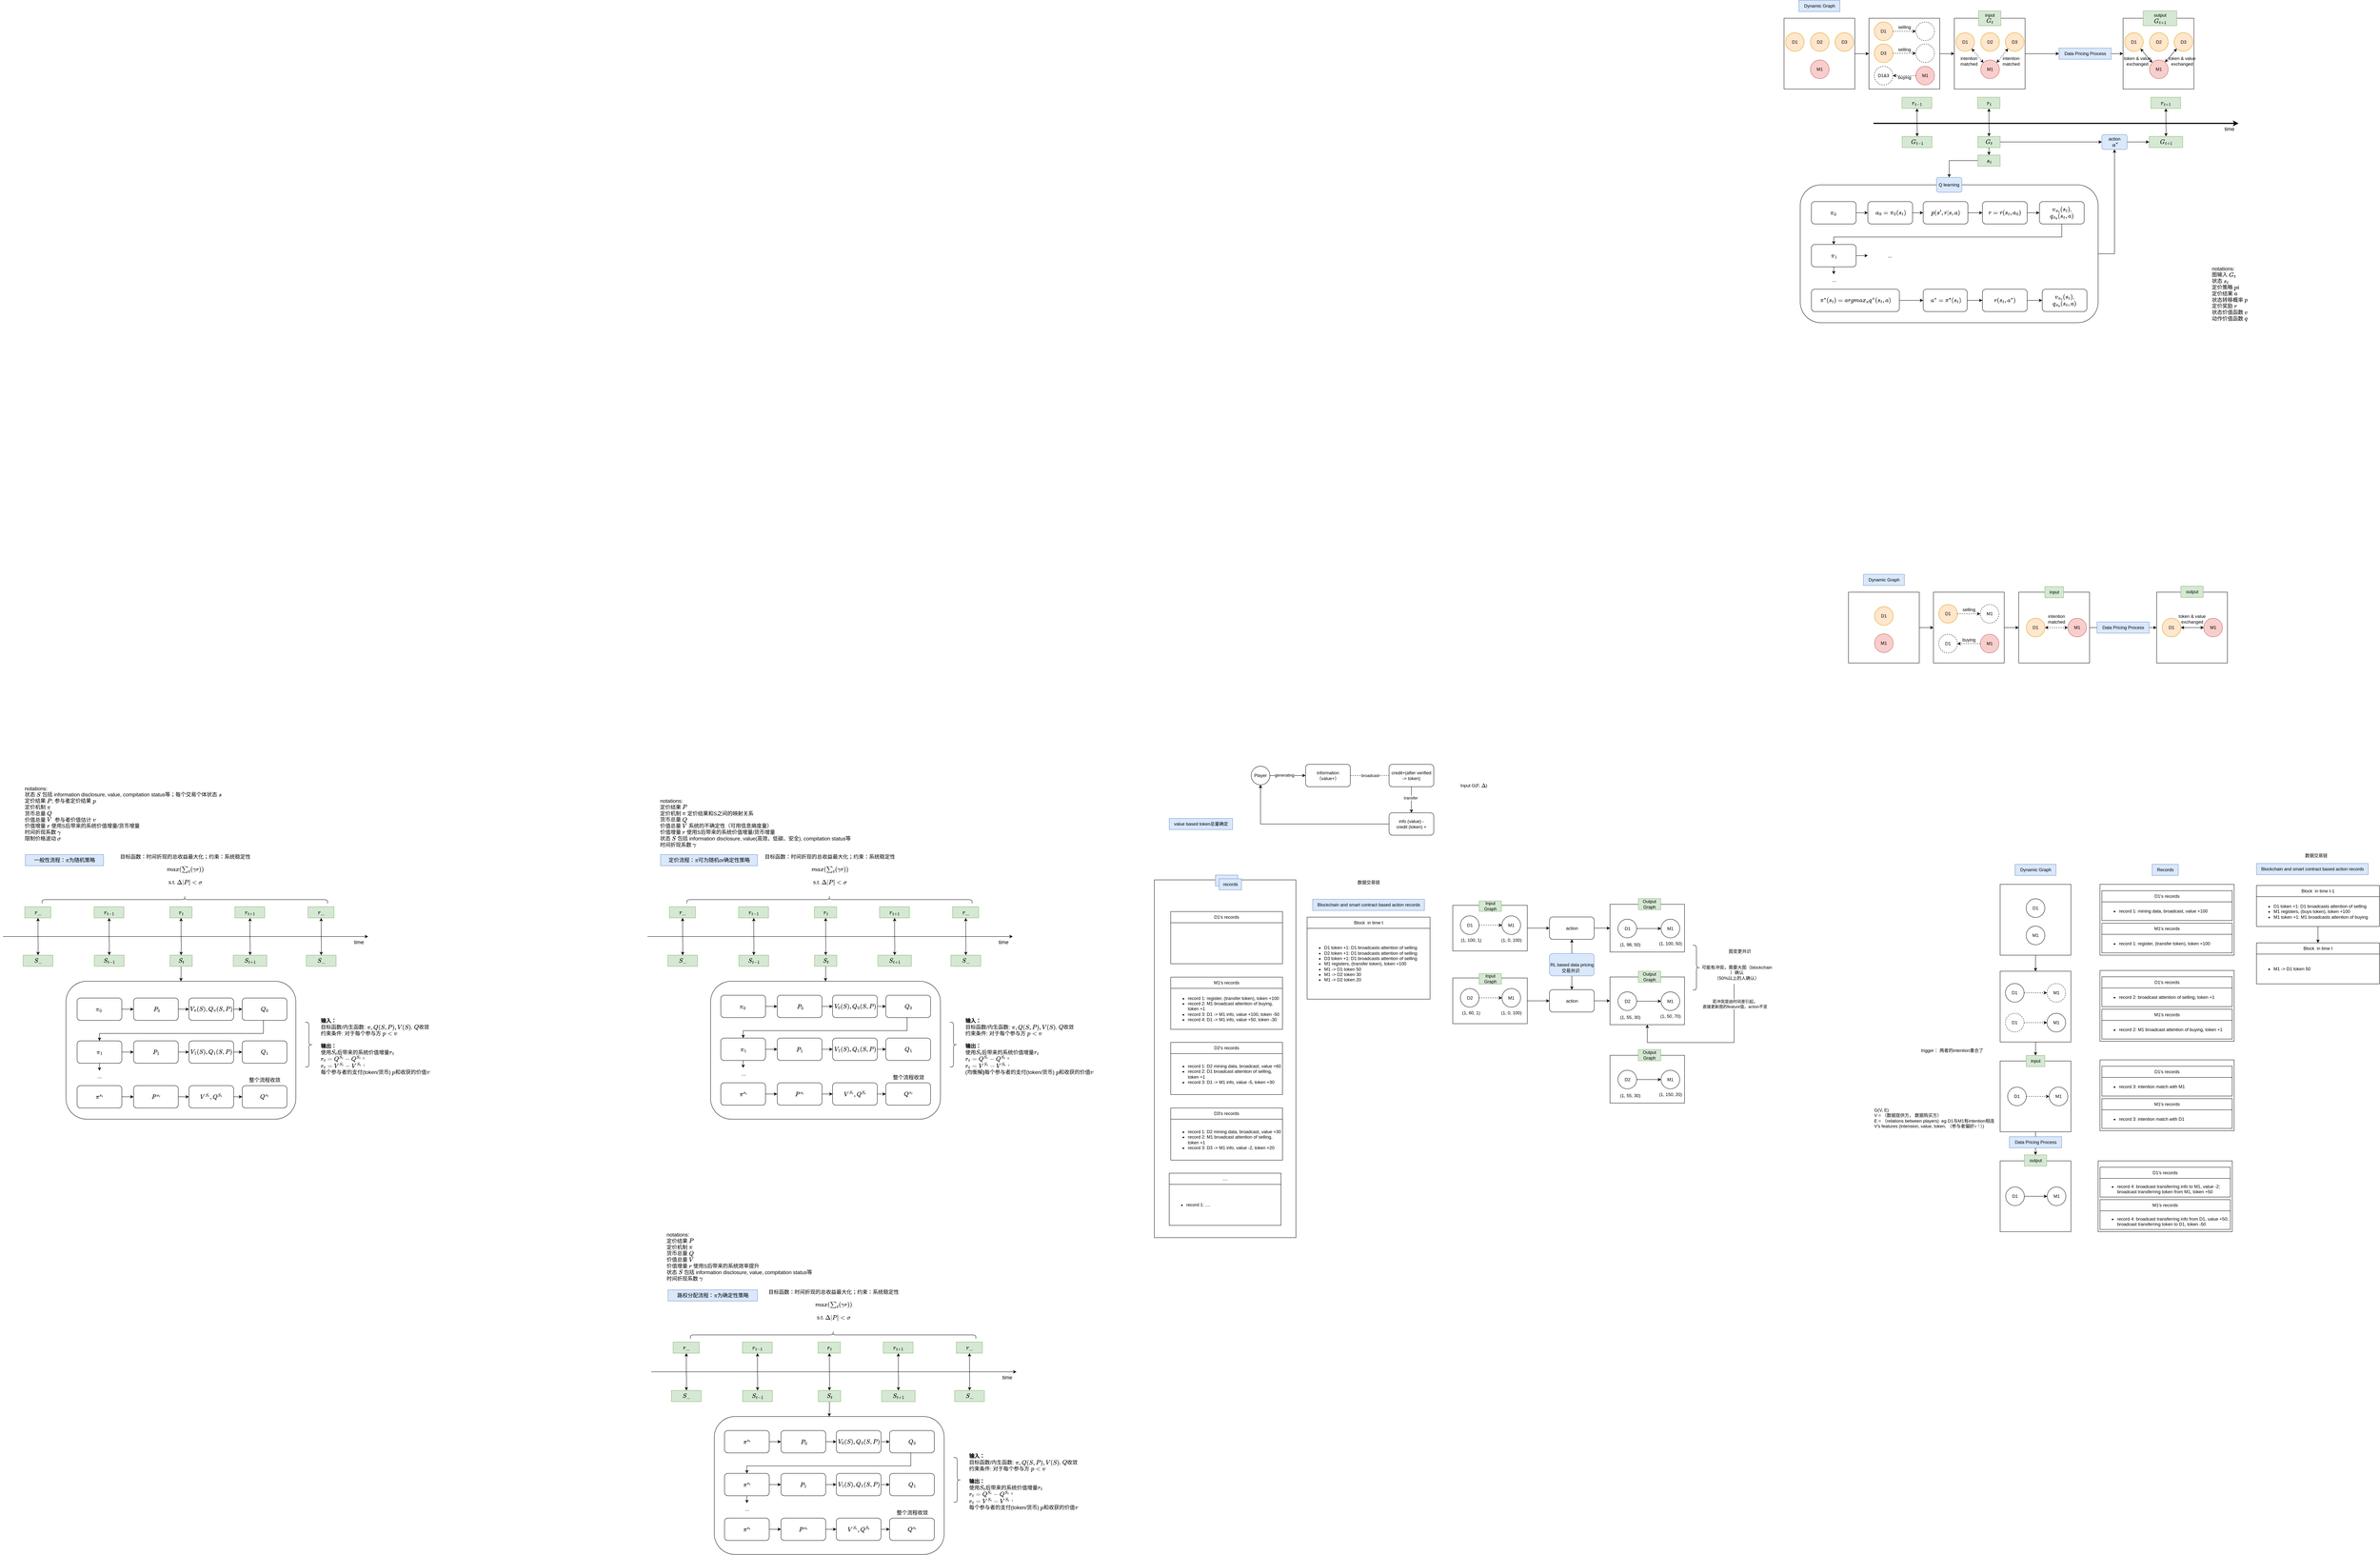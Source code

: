 <mxfile version="20.6.0" type="github">
  <diagram id="Or33N8EPDJmIvoWpYCI0" name="Page-1">
    <mxGraphModel dx="2221" dy="3288" grid="1" gridSize="10" guides="1" tooltips="1" connect="1" arrows="1" fold="1" page="1" pageScale="1" pageWidth="827" pageHeight="1169" math="1" shadow="0">
      <root>
        <mxCell id="0" />
        <mxCell id="1" parent="0" />
        <mxCell id="X3RYDtgnWogj_C9smcL8-48" value="" style="rounded=0;whiteSpace=wrap;html=1;fillColor=none;" parent="1" vertex="1">
          <mxGeometry x="4750" y="-412" width="190" height="190" as="geometry" />
        </mxCell>
        <mxCell id="X3RYDtgnWogj_C9smcL8-21" value="" style="rounded=0;whiteSpace=wrap;html=1;fillColor=none;" parent="1" vertex="1">
          <mxGeometry x="4968" y="843" width="360" height="190" as="geometry" />
        </mxCell>
        <mxCell id="X3RYDtgnWogj_C9smcL8-15" value="" style="rounded=0;whiteSpace=wrap;html=1;fillColor=none;" parent="1" vertex="1">
          <mxGeometry x="4968" y="603" width="360" height="190" as="geometry" />
        </mxCell>
        <mxCell id="BjseaTSlBe1rgTazhE21-44" value="" style="rounded=0;whiteSpace=wrap;html=1;fillColor=none;" parent="1" vertex="1">
          <mxGeometry x="3653" y="425.51" width="200" height="128" as="geometry" />
        </mxCell>
        <mxCell id="BjseaTSlBe1rgTazhE21-50" value="" style="rounded=0;whiteSpace=wrap;html=1;fillColor=none;" parent="1" vertex="1">
          <mxGeometry x="2430" y="360" width="380" height="960" as="geometry" />
        </mxCell>
        <mxCell id="RMTEwnq6Q48EXE_4IK2A-1" value="" style="endArrow=classic;html=1;rounded=0;fontSize=14;" parent="1" edge="1">
          <mxGeometry width="50" height="50" relative="1" as="geometry">
            <mxPoint x="-660" y="512" as="sourcePoint" />
            <mxPoint x="320" y="512" as="targetPoint" />
          </mxGeometry>
        </mxCell>
        <mxCell id="RMTEwnq6Q48EXE_4IK2A-2" value="time" style="text;html=1;align=center;verticalAlign=middle;resizable=0;points=[];autosize=1;strokeColor=none;fillColor=none;fontSize=14;" parent="1" vertex="1">
          <mxGeometry x="270" y="512" width="50" height="30" as="geometry" />
        </mxCell>
        <mxCell id="RMTEwnq6Q48EXE_4IK2A-36" value="" style="rounded=1;whiteSpace=wrap;html=1;fontSize=14;" parent="1" vertex="1">
          <mxGeometry x="-491" y="632" width="617" height="370" as="geometry" />
        </mxCell>
        <mxCell id="RMTEwnq6Q48EXE_4IK2A-37" value="" style="edgeStyle=orthogonalEdgeStyle;rounded=0;orthogonalLoop=1;jettySize=auto;html=1;fontSize=14;" parent="1" source="RMTEwnq6Q48EXE_4IK2A-38" target="RMTEwnq6Q48EXE_4IK2A-40" edge="1">
          <mxGeometry relative="1" as="geometry" />
        </mxCell>
        <mxCell id="RMTEwnq6Q48EXE_4IK2A-38" value="\(\pi_0\)&amp;nbsp;" style="rounded=1;whiteSpace=wrap;html=1;fontSize=14;" parent="1" vertex="1">
          <mxGeometry x="-461" y="677" width="120" height="60" as="geometry" />
        </mxCell>
        <mxCell id="RMTEwnq6Q48EXE_4IK2A-39" value="" style="edgeStyle=orthogonalEdgeStyle;rounded=0;orthogonalLoop=1;jettySize=auto;html=1;fontSize=14;" parent="1" source="RMTEwnq6Q48EXE_4IK2A-40" target="RMTEwnq6Q48EXE_4IK2A-43" edge="1">
          <mxGeometry relative="1" as="geometry" />
        </mxCell>
        <mxCell id="RMTEwnq6Q48EXE_4IK2A-40" value="&amp;nbsp;\(P_0\)" style="rounded=1;whiteSpace=wrap;html=1;fontSize=14;" parent="1" vertex="1">
          <mxGeometry x="-309.5" y="677" width="120" height="60" as="geometry" />
        </mxCell>
        <mxCell id="RMTEwnq6Q48EXE_4IK2A-42" value="" style="edgeStyle=orthogonalEdgeStyle;rounded=0;orthogonalLoop=1;jettySize=auto;html=1;fontSize=14;" parent="1" source="RMTEwnq6Q48EXE_4IK2A-43" target="RMTEwnq6Q48EXE_4IK2A-45" edge="1">
          <mxGeometry relative="1" as="geometry" />
        </mxCell>
        <mxCell id="RMTEwnq6Q48EXE_4IK2A-43" value="\(V_\pi(S), Q_\pi(S, P)\)" style="rounded=1;whiteSpace=wrap;html=1;fontSize=14;" parent="1" vertex="1">
          <mxGeometry x="-161" y="677" width="120" height="60" as="geometry" />
        </mxCell>
        <mxCell id="RMTEwnq6Q48EXE_4IK2A-44" value="" style="edgeStyle=orthogonalEdgeStyle;rounded=0;orthogonalLoop=1;jettySize=auto;html=1;fontSize=14;" parent="1" source="RMTEwnq6Q48EXE_4IK2A-45" target="RMTEwnq6Q48EXE_4IK2A-47" edge="1">
          <mxGeometry relative="1" as="geometry">
            <Array as="points">
              <mxPoint x="39" y="772" />
              <mxPoint x="-401" y="772" />
            </Array>
          </mxGeometry>
        </mxCell>
        <mxCell id="RMTEwnq6Q48EXE_4IK2A-45" value="\(Q_0\)" style="whiteSpace=wrap;html=1;rounded=1;fontSize=14;" parent="1" vertex="1">
          <mxGeometry x="-18" y="677" width="120" height="60" as="geometry" />
        </mxCell>
        <mxCell id="RMTEwnq6Q48EXE_4IK2A-51" value="" style="edgeStyle=orthogonalEdgeStyle;rounded=0;orthogonalLoop=1;jettySize=auto;html=1;fontSize=14;" parent="1" source="RMTEwnq6Q48EXE_4IK2A-47" target="RMTEwnq6Q48EXE_4IK2A-50" edge="1">
          <mxGeometry relative="1" as="geometry" />
        </mxCell>
        <mxCell id="RMTEwnq6Q48EXE_4IK2A-60" value="" style="edgeStyle=orthogonalEdgeStyle;rounded=0;orthogonalLoop=1;jettySize=auto;html=1;fontSize=14;" parent="1" source="RMTEwnq6Q48EXE_4IK2A-47" edge="1">
          <mxGeometry relative="1" as="geometry">
            <mxPoint x="-401" y="872" as="targetPoint" />
          </mxGeometry>
        </mxCell>
        <mxCell id="RMTEwnq6Q48EXE_4IK2A-47" value="\(\pi_1\)" style="whiteSpace=wrap;html=1;rounded=1;fontSize=14;" parent="1" vertex="1">
          <mxGeometry x="-461" y="792" width="120" height="60" as="geometry" />
        </mxCell>
        <mxCell id="RMTEwnq6Q48EXE_4IK2A-48" value="一般性流程：\(\pi\)为随机策略" style="text;html=1;align=center;verticalAlign=middle;resizable=0;points=[];autosize=1;strokeColor=#6c8ebf;fillColor=#dae8fc;fontSize=14;" parent="1" vertex="1">
          <mxGeometry x="-600" y="292" width="210" height="30" as="geometry" />
        </mxCell>
        <mxCell id="RMTEwnq6Q48EXE_4IK2A-54" value="" style="edgeStyle=orthogonalEdgeStyle;rounded=0;orthogonalLoop=1;jettySize=auto;html=1;fontSize=14;" parent="1" source="RMTEwnq6Q48EXE_4IK2A-50" target="RMTEwnq6Q48EXE_4IK2A-53" edge="1">
          <mxGeometry relative="1" as="geometry" />
        </mxCell>
        <mxCell id="RMTEwnq6Q48EXE_4IK2A-50" value="\(P_1\)" style="whiteSpace=wrap;html=1;rounded=1;fontSize=14;" parent="1" vertex="1">
          <mxGeometry x="-309.5" y="792" width="120" height="60" as="geometry" />
        </mxCell>
        <mxCell id="RMTEwnq6Q48EXE_4IK2A-52" value="&lt;div style=&quot;text-align: left; font-size: 14px;&quot;&gt;notations:&lt;/div&gt;&lt;div style=&quot;text-align: left;&quot;&gt;状态 \(S\) 包括 information disclosure, value, compitation status等；每个交易个体状态 \(s\)&lt;span style=&quot;background-color: initial;&quot;&gt;&amp;nbsp;&lt;/span&gt;&lt;/div&gt;&lt;span style=&quot;font-size: 14px;&quot;&gt;&lt;div style=&quot;text-align: left; font-size: 14px;&quot;&gt;定价结果 \(P\);&amp;nbsp;&lt;span style=&quot;background-color: initial;&quot;&gt;参与者定价结果 \(p\)&lt;/span&gt;&lt;/div&gt;&lt;div style=&quot;text-align: left; font-size: 14px;&quot;&gt;定价机制 \(\pi\)&lt;/div&gt;&lt;div style=&quot;text-align: left; font-size: 14px;&quot;&gt;货币总量 \(Q\)&lt;/div&gt;&lt;div style=&quot;text-align: left; font-size: 14px;&quot;&gt;价值总量 \(V\)&amp;nbsp; 参与者价值估计 \(v\)&lt;/div&gt;&lt;div style=&quot;text-align: left; font-size: 14px;&quot;&gt;价值增量 \(r\) 使用S后带来的系统价值增量/货币增量&lt;/div&gt;&lt;div style=&quot;text-align: left; font-size: 14px;&quot;&gt;&lt;span style=&quot;background-color: initial;&quot;&gt;时间折现系数 \(\gamma\)&lt;/span&gt;&lt;br&gt;&lt;/div&gt;&lt;div style=&quot;text-align: left; font-size: 14px;&quot;&gt;&lt;span style=&quot;text-align: center; font-size: 14px;&quot;&gt;&lt;div style=&quot;text-align: left; font-size: 14px;&quot;&gt;限制价格波动 \(\sigma\)&lt;/div&gt;&lt;/span&gt;&lt;span style=&quot;text-align: center; font-size: 14px;&quot;&gt;&lt;/span&gt;&lt;/div&gt;&lt;br style=&quot;font-size: 14px;&quot;&gt;&lt;/span&gt;" style="text;html=1;align=center;verticalAlign=middle;resizable=0;points=[];autosize=1;strokeColor=none;fillColor=none;fontSize=14;" parent="1" vertex="1">
          <mxGeometry x="-631" y="100" width="590" height="180" as="geometry" />
        </mxCell>
        <mxCell id="RMTEwnq6Q48EXE_4IK2A-57" value="" style="edgeStyle=orthogonalEdgeStyle;rounded=0;orthogonalLoop=1;jettySize=auto;html=1;fontSize=14;" parent="1" source="RMTEwnq6Q48EXE_4IK2A-53" target="RMTEwnq6Q48EXE_4IK2A-56" edge="1">
          <mxGeometry relative="1" as="geometry" />
        </mxCell>
        <mxCell id="RMTEwnq6Q48EXE_4IK2A-53" value="\(V_1(S), Q_1(S, P)\)" style="whiteSpace=wrap;html=1;rounded=1;fontSize=14;" parent="1" vertex="1">
          <mxGeometry x="-161" y="792" width="120" height="60" as="geometry" />
        </mxCell>
        <mxCell id="RMTEwnq6Q48EXE_4IK2A-56" value="\(Q_1\)" style="whiteSpace=wrap;html=1;rounded=1;fontSize=14;" parent="1" vertex="1">
          <mxGeometry x="-18" y="792" width="120" height="60" as="geometry" />
        </mxCell>
        <mxCell id="RMTEwnq6Q48EXE_4IK2A-61" value="..." style="text;html=1;align=center;verticalAlign=middle;resizable=0;points=[];autosize=1;strokeColor=none;fillColor=none;fontSize=14;" parent="1" vertex="1">
          <mxGeometry x="-421" y="872" width="40" height="30" as="geometry" />
        </mxCell>
        <mxCell id="RMTEwnq6Q48EXE_4IK2A-62" value="整个流程收敛" style="text;html=1;align=center;verticalAlign=middle;resizable=0;points=[];autosize=1;strokeColor=none;fillColor=none;fontSize=14;" parent="1" vertex="1">
          <mxGeometry x="-13" y="882" width="110" height="30" as="geometry" />
        </mxCell>
        <mxCell id="RMTEwnq6Q48EXE_4IK2A-63" value="" style="edgeStyle=orthogonalEdgeStyle;rounded=0;orthogonalLoop=1;jettySize=auto;html=1;fontSize=14;" parent="1" source="RMTEwnq6Q48EXE_4IK2A-65" target="RMTEwnq6Q48EXE_4IK2A-67" edge="1">
          <mxGeometry relative="1" as="geometry" />
        </mxCell>
        <mxCell id="RMTEwnq6Q48EXE_4IK2A-65" value="\(\pi^{s_t}\)" style="whiteSpace=wrap;html=1;rounded=1;fontSize=14;" parent="1" vertex="1">
          <mxGeometry x="-461" y="912" width="120" height="60" as="geometry" />
        </mxCell>
        <mxCell id="RMTEwnq6Q48EXE_4IK2A-66" value="" style="edgeStyle=orthogonalEdgeStyle;rounded=0;orthogonalLoop=1;jettySize=auto;html=1;fontSize=14;" parent="1" source="RMTEwnq6Q48EXE_4IK2A-67" target="RMTEwnq6Q48EXE_4IK2A-69" edge="1">
          <mxGeometry relative="1" as="geometry" />
        </mxCell>
        <mxCell id="RMTEwnq6Q48EXE_4IK2A-67" value="\(P^{s_t}\)" style="whiteSpace=wrap;html=1;rounded=1;fontSize=14;" parent="1" vertex="1">
          <mxGeometry x="-309.5" y="912" width="120" height="60" as="geometry" />
        </mxCell>
        <mxCell id="RMTEwnq6Q48EXE_4IK2A-68" value="" style="edgeStyle=orthogonalEdgeStyle;rounded=0;orthogonalLoop=1;jettySize=auto;html=1;fontSize=14;" parent="1" source="RMTEwnq6Q48EXE_4IK2A-69" target="RMTEwnq6Q48EXE_4IK2A-70" edge="1">
          <mxGeometry relative="1" as="geometry" />
        </mxCell>
        <mxCell id="RMTEwnq6Q48EXE_4IK2A-69" value="\(V^{S_t}, Q^{S_t}\)" style="whiteSpace=wrap;html=1;rounded=1;fontSize=14;" parent="1" vertex="1">
          <mxGeometry x="-161" y="912" width="120" height="60" as="geometry" />
        </mxCell>
        <mxCell id="RMTEwnq6Q48EXE_4IK2A-70" value="\(Q^{s_t}&lt;br style=&quot;font-size: 14px;&quot;&gt;\)" style="whiteSpace=wrap;html=1;rounded=1;fontSize=14;" parent="1" vertex="1">
          <mxGeometry x="-18" y="912" width="120" height="60" as="geometry" />
        </mxCell>
        <mxCell id="858yGKSQ8MIp0IXCv4UQ-4" value="" style="edgeStyle=orthogonalEdgeStyle;rounded=0;orthogonalLoop=1;jettySize=auto;html=1;fontSize=14;" parent="1" source="RMTEwnq6Q48EXE_4IK2A-76" target="RMTEwnq6Q48EXE_4IK2A-36" edge="1">
          <mxGeometry relative="1" as="geometry" />
        </mxCell>
        <mxCell id="RMTEwnq6Q48EXE_4IK2A-77" value="&lt;div style=&quot;font-size: 14px;&quot;&gt;目标函数：&lt;span style=&quot;orphans: 2; widows: 2; font-size: 14px;&quot;&gt;时间折现的总收益最大化；约束：系统稳定性&lt;/span&gt;&lt;/div&gt;&lt;div style=&quot;font-size: 14px;&quot;&gt;&lt;span style=&quot;orphans: 2; widows: 2; font-size: 14px;&quot;&gt;&lt;br style=&quot;font-size: 14px;&quot;&gt;&lt;/span&gt;&lt;/div&gt;&lt;div style=&quot;font-size: 14px;&quot;&gt;\(max(\sum_t(\gamma r))\)&lt;/div&gt;&lt;div style=&quot;font-size: 14px;&quot;&gt;&lt;br style=&quot;font-size: 14px;&quot;&gt;&lt;/div&gt;&lt;div style=&quot;font-size: 14px;&quot;&gt;s.t. \(\Delta|P|&amp;lt;\sigma\)&lt;/div&gt;" style="text;html=1;align=center;verticalAlign=middle;resizable=0;points=[];autosize=1;strokeColor=none;fillColor=none;fontSize=14;" parent="1" vertex="1">
          <mxGeometry x="-356" y="287" width="370" height="90" as="geometry" />
        </mxCell>
        <mxCell id="RMTEwnq6Q48EXE_4IK2A-78" value="" style="shape=curlyBracket;whiteSpace=wrap;html=1;rounded=1;flipH=1;rotation=-90;fontSize=14;" parent="1" vertex="1">
          <mxGeometry x="-182" y="30" width="20" height="766" as="geometry" />
        </mxCell>
        <mxCell id="858yGKSQ8MIp0IXCv4UQ-1" value="" style="shape=curlyBracket;whiteSpace=wrap;html=1;rounded=1;rotation=-180;fontSize=14;" parent="1" vertex="1">
          <mxGeometry x="151" y="742" width="20" height="120" as="geometry" />
        </mxCell>
        <mxCell id="858yGKSQ8MIp0IXCv4UQ-2" value="&lt;b style=&quot;font-size: 14px;&quot;&gt;输入：&lt;br style=&quot;font-size: 14px;&quot;&gt;&lt;/b&gt;目标函数/内生函数: \(\pi, Q(S,P), V(S)\), \(Q\)收敛&lt;br style=&quot;font-size: 14px;&quot;&gt;约束条件: 对于每个参与方 \(p&amp;lt;v\)&amp;nbsp;&lt;br style=&quot;font-size: 14px;&quot;&gt;&lt;br style=&quot;font-size: 14px;&quot;&gt;&lt;b style=&quot;font-size: 14px;&quot;&gt;输出：&lt;br style=&quot;font-size: 14px;&quot;&gt;&lt;/b&gt;使用\(S_t\)后带来的系统价值增量\(r_t\)&lt;br style=&quot;font-size: 14px;&quot;&gt;\(r_t=Q^{S_t}-Q^{S_{t-1}}\)&lt;br style=&quot;font-size: 14px;&quot;&gt;\(r_t=V^{S_t}-V^{S_{t-1}}\)&lt;br style=&quot;font-size: 14px;&quot;&gt;每个参与者的支付(token/货币) \(p\)和收获的价值\(v\)" style="text;html=1;align=left;verticalAlign=middle;resizable=0;points=[];autosize=1;strokeColor=none;fillColor=none;fontSize=14;" parent="1" vertex="1">
          <mxGeometry x="191" y="727" width="350" height="160" as="geometry" />
        </mxCell>
        <mxCell id="858yGKSQ8MIp0IXCv4UQ-19" value="" style="group;fontSize=14;" parent="1" vertex="1" connectable="0">
          <mxGeometry x="-27" y="432" width="75" height="160" as="geometry" />
        </mxCell>
        <mxCell id="858yGKSQ8MIp0IXCv4UQ-15" value="" style="edgeStyle=orthogonalEdgeStyle;rounded=0;orthogonalLoop=1;jettySize=auto;html=1;fontSize=14;" parent="858yGKSQ8MIp0IXCv4UQ-19" target="858yGKSQ8MIp0IXCv4UQ-18" edge="1">
          <mxGeometry relative="1" as="geometry">
            <mxPoint x="30" y="80" as="sourcePoint" />
            <mxPoint x="29.5" y="30" as="targetPoint" />
            <Array as="points">
              <mxPoint x="30" y="55" />
              <mxPoint x="30" y="55" />
            </Array>
          </mxGeometry>
        </mxCell>
        <mxCell id="858yGKSQ8MIp0IXCv4UQ-16" value="\(S_{t+1}\)" style="text;html=1;align=center;verticalAlign=middle;resizable=0;points=[];autosize=1;strokeColor=#82b366;fillColor=#d5e8d4;fontSize=14;" parent="858yGKSQ8MIp0IXCv4UQ-19" vertex="1">
          <mxGeometry x="-15" y="130" width="90" height="30" as="geometry" />
        </mxCell>
        <mxCell id="858yGKSQ8MIp0IXCv4UQ-17" value="" style="edgeStyle=orthogonalEdgeStyle;rounded=0;orthogonalLoop=1;jettySize=auto;html=1;fontSize=14;" parent="858yGKSQ8MIp0IXCv4UQ-19" target="858yGKSQ8MIp0IXCv4UQ-16" edge="1">
          <mxGeometry relative="1" as="geometry">
            <mxPoint x="30" y="80" as="sourcePoint" />
            <mxPoint x="39.514" y="40" as="targetPoint" />
          </mxGeometry>
        </mxCell>
        <mxCell id="858yGKSQ8MIp0IXCv4UQ-18" value="\(r_{t+1}\)" style="text;html=1;align=center;verticalAlign=middle;resizable=0;points=[];autosize=1;strokeColor=#82b366;fillColor=#d5e8d4;fontSize=14;" parent="858yGKSQ8MIp0IXCv4UQ-19" vertex="1">
          <mxGeometry x="-10.5" width="80" height="30" as="geometry" />
        </mxCell>
        <mxCell id="858yGKSQ8MIp0IXCv4UQ-21" value="" style="group;fontSize=14;" parent="1" vertex="1" connectable="0">
          <mxGeometry x="-405" y="432" width="70" height="160" as="geometry" />
        </mxCell>
        <mxCell id="858yGKSQ8MIp0IXCv4UQ-11" value="" style="edgeStyle=orthogonalEdgeStyle;rounded=0;orthogonalLoop=1;jettySize=auto;html=1;fontSize=14;" parent="858yGKSQ8MIp0IXCv4UQ-21" target="858yGKSQ8MIp0IXCv4UQ-14" edge="1">
          <mxGeometry relative="1" as="geometry">
            <mxPoint x="30" y="80" as="sourcePoint" />
            <mxPoint x="29.5" y="30" as="targetPoint" />
            <Array as="points">
              <mxPoint x="30" y="55" />
              <mxPoint x="30" y="55" />
            </Array>
          </mxGeometry>
        </mxCell>
        <mxCell id="858yGKSQ8MIp0IXCv4UQ-12" value="\(S_{t-1}\)" style="text;html=1;align=center;verticalAlign=middle;resizable=0;points=[];autosize=1;strokeColor=#82b366;fillColor=#d5e8d4;fontSize=14;" parent="858yGKSQ8MIp0IXCv4UQ-21" vertex="1">
          <mxGeometry x="-10" y="130" width="80" height="30" as="geometry" />
        </mxCell>
        <mxCell id="858yGKSQ8MIp0IXCv4UQ-13" value="" style="edgeStyle=orthogonalEdgeStyle;rounded=0;orthogonalLoop=1;jettySize=auto;html=1;fontSize=14;" parent="858yGKSQ8MIp0IXCv4UQ-21" target="858yGKSQ8MIp0IXCv4UQ-12" edge="1">
          <mxGeometry relative="1" as="geometry">
            <mxPoint x="30" y="80" as="sourcePoint" />
            <mxPoint x="39.514" y="40" as="targetPoint" />
          </mxGeometry>
        </mxCell>
        <mxCell id="858yGKSQ8MIp0IXCv4UQ-14" value="\(r_{t-1}\)" style="text;html=1;align=center;verticalAlign=middle;resizable=0;points=[];autosize=1;strokeColor=#82b366;fillColor=#d5e8d4;fontSize=14;" parent="858yGKSQ8MIp0IXCv4UQ-21" vertex="1">
          <mxGeometry x="-10.5" width="80" height="30" as="geometry" />
        </mxCell>
        <mxCell id="858yGKSQ8MIp0IXCv4UQ-22" value="" style="group;fontSize=14;" parent="1" vertex="1" connectable="0">
          <mxGeometry x="-596" y="432" width="70" height="160" as="geometry" />
        </mxCell>
        <mxCell id="858yGKSQ8MIp0IXCv4UQ-23" value="" style="edgeStyle=orthogonalEdgeStyle;rounded=0;orthogonalLoop=1;jettySize=auto;html=1;fontSize=14;" parent="858yGKSQ8MIp0IXCv4UQ-22" target="858yGKSQ8MIp0IXCv4UQ-26" edge="1">
          <mxGeometry relative="1" as="geometry">
            <mxPoint x="30" y="80" as="sourcePoint" />
            <mxPoint x="29.5" y="30" as="targetPoint" />
            <Array as="points">
              <mxPoint x="30" y="55" />
              <mxPoint x="30" y="55" />
            </Array>
          </mxGeometry>
        </mxCell>
        <mxCell id="858yGKSQ8MIp0IXCv4UQ-24" value="\(S_{...}\)" style="text;html=1;align=center;verticalAlign=middle;resizable=0;points=[];autosize=1;strokeColor=#82b366;fillColor=#d5e8d4;fontSize=14;" parent="858yGKSQ8MIp0IXCv4UQ-22" vertex="1">
          <mxGeometry x="-10" y="130" width="80" height="30" as="geometry" />
        </mxCell>
        <mxCell id="858yGKSQ8MIp0IXCv4UQ-25" value="" style="edgeStyle=orthogonalEdgeStyle;rounded=0;orthogonalLoop=1;jettySize=auto;html=1;fontSize=14;" parent="858yGKSQ8MIp0IXCv4UQ-22" target="858yGKSQ8MIp0IXCv4UQ-24" edge="1">
          <mxGeometry relative="1" as="geometry">
            <mxPoint x="30" y="80" as="sourcePoint" />
            <mxPoint x="39.514" y="40" as="targetPoint" />
          </mxGeometry>
        </mxCell>
        <mxCell id="858yGKSQ8MIp0IXCv4UQ-26" value="\(r_{...}\)" style="text;html=1;align=center;verticalAlign=middle;resizable=0;points=[];autosize=1;strokeColor=#82b366;fillColor=#d5e8d4;fontSize=14;" parent="858yGKSQ8MIp0IXCv4UQ-22" vertex="1">
          <mxGeometry x="-5.5" width="70" height="30" as="geometry" />
        </mxCell>
        <mxCell id="858yGKSQ8MIp0IXCv4UQ-27" value="" style="group;fontSize=14;" parent="1" vertex="1" connectable="0">
          <mxGeometry x="164" y="432" width="70" height="160" as="geometry" />
        </mxCell>
        <mxCell id="858yGKSQ8MIp0IXCv4UQ-28" value="" style="edgeStyle=orthogonalEdgeStyle;rounded=0;orthogonalLoop=1;jettySize=auto;html=1;fontSize=14;" parent="858yGKSQ8MIp0IXCv4UQ-27" target="858yGKSQ8MIp0IXCv4UQ-31" edge="1">
          <mxGeometry relative="1" as="geometry">
            <mxPoint x="30" y="80" as="sourcePoint" />
            <mxPoint x="29.5" y="30" as="targetPoint" />
            <Array as="points">
              <mxPoint x="30" y="55" />
              <mxPoint x="30" y="55" />
            </Array>
          </mxGeometry>
        </mxCell>
        <mxCell id="858yGKSQ8MIp0IXCv4UQ-29" value="\(S_{...}\)" style="text;html=1;align=center;verticalAlign=middle;resizable=0;points=[];autosize=1;strokeColor=#82b366;fillColor=#d5e8d4;fontSize=14;" parent="858yGKSQ8MIp0IXCv4UQ-27" vertex="1">
          <mxGeometry x="-10" y="130" width="80" height="30" as="geometry" />
        </mxCell>
        <mxCell id="858yGKSQ8MIp0IXCv4UQ-30" value="" style="edgeStyle=orthogonalEdgeStyle;rounded=0;orthogonalLoop=1;jettySize=auto;html=1;fontSize=14;" parent="858yGKSQ8MIp0IXCv4UQ-27" target="858yGKSQ8MIp0IXCv4UQ-29" edge="1">
          <mxGeometry relative="1" as="geometry">
            <mxPoint x="30" y="80" as="sourcePoint" />
            <mxPoint x="39.514" y="40" as="targetPoint" />
          </mxGeometry>
        </mxCell>
        <mxCell id="858yGKSQ8MIp0IXCv4UQ-31" value="\(r_{...}\)" style="text;html=1;align=center;verticalAlign=middle;resizable=0;points=[];autosize=1;strokeColor=#82b366;fillColor=#d5e8d4;fontSize=14;" parent="858yGKSQ8MIp0IXCv4UQ-27" vertex="1">
          <mxGeometry x="-5.5" width="70" height="30" as="geometry" />
        </mxCell>
        <mxCell id="858yGKSQ8MIp0IXCv4UQ-32" value="" style="group;fontSize=14;" parent="1" vertex="1" connectable="0">
          <mxGeometry x="-212" y="432" width="60" height="160" as="geometry" />
        </mxCell>
        <mxCell id="RMTEwnq6Q48EXE_4IK2A-75" value="" style="edgeStyle=orthogonalEdgeStyle;rounded=0;orthogonalLoop=1;jettySize=auto;html=1;fontSize=14;" parent="858yGKSQ8MIp0IXCv4UQ-32" target="858yGKSQ8MIp0IXCv4UQ-6" edge="1">
          <mxGeometry relative="1" as="geometry">
            <mxPoint x="30" y="80" as="sourcePoint" />
            <mxPoint x="29.5" y="30" as="targetPoint" />
            <Array as="points">
              <mxPoint x="30" y="55" />
              <mxPoint x="30" y="55" />
            </Array>
          </mxGeometry>
        </mxCell>
        <mxCell id="RMTEwnq6Q48EXE_4IK2A-76" value="\(S_t\)" style="text;html=1;align=center;verticalAlign=middle;resizable=0;points=[];autosize=1;strokeColor=#82b366;fillColor=#d5e8d4;fontSize=14;" parent="858yGKSQ8MIp0IXCv4UQ-32" vertex="1">
          <mxGeometry y="130" width="60" height="30" as="geometry" />
        </mxCell>
        <mxCell id="858yGKSQ8MIp0IXCv4UQ-5" value="" style="edgeStyle=orthogonalEdgeStyle;rounded=0;orthogonalLoop=1;jettySize=auto;html=1;fontSize=14;" parent="858yGKSQ8MIp0IXCv4UQ-32" target="RMTEwnq6Q48EXE_4IK2A-76" edge="1">
          <mxGeometry relative="1" as="geometry">
            <mxPoint x="30" y="80" as="sourcePoint" />
            <mxPoint x="39.514" y="40" as="targetPoint" />
          </mxGeometry>
        </mxCell>
        <mxCell id="858yGKSQ8MIp0IXCv4UQ-6" value="\(r_t\)" style="text;html=1;align=center;verticalAlign=middle;resizable=0;points=[];autosize=1;strokeColor=#82b366;fillColor=#d5e8d4;fontSize=14;" parent="858yGKSQ8MIp0IXCv4UQ-32" vertex="1">
          <mxGeometry x="-0.5" width="60" height="30" as="geometry" />
        </mxCell>
        <mxCell id="858yGKSQ8MIp0IXCv4UQ-94" value="" style="group;fontSize=14;" parent="1" vertex="1" connectable="0">
          <mxGeometry x="1070" y="92" width="1251" height="910" as="geometry" />
        </mxCell>
        <mxCell id="858yGKSQ8MIp0IXCv4UQ-33" value="" style="endArrow=classic;html=1;rounded=0;fontSize=14;" parent="858yGKSQ8MIp0IXCv4UQ-94" edge="1">
          <mxGeometry width="50" height="50" relative="1" as="geometry">
            <mxPoint y="420.0" as="sourcePoint" />
            <mxPoint x="980" y="420.0" as="targetPoint" />
          </mxGeometry>
        </mxCell>
        <mxCell id="858yGKSQ8MIp0IXCv4UQ-34" value="time" style="text;html=1;align=center;verticalAlign=middle;resizable=0;points=[];autosize=1;strokeColor=none;fillColor=none;fontSize=14;" parent="858yGKSQ8MIp0IXCv4UQ-94" vertex="1">
          <mxGeometry x="930" y="420" width="50" height="30" as="geometry" />
        </mxCell>
        <mxCell id="858yGKSQ8MIp0IXCv4UQ-35" value="" style="rounded=1;whiteSpace=wrap;html=1;fontSize=14;" parent="858yGKSQ8MIp0IXCv4UQ-94" vertex="1">
          <mxGeometry x="169" y="540" width="617" height="370" as="geometry" />
        </mxCell>
        <mxCell id="858yGKSQ8MIp0IXCv4UQ-47" value="定价流程：\(\pi\)可为随机or确定性策略" style="text;html=1;align=center;verticalAlign=middle;resizable=0;points=[];autosize=1;strokeColor=#6c8ebf;fillColor=#dae8fc;fontSize=14;" parent="858yGKSQ8MIp0IXCv4UQ-94" vertex="1">
          <mxGeometry x="35" y="200" width="260" height="30" as="geometry" />
        </mxCell>
        <mxCell id="858yGKSQ8MIp0IXCv4UQ-50" value="&lt;div style=&quot;text-align: left; font-size: 14px;&quot;&gt;notations:&amp;nbsp;&lt;/div&gt;&lt;span style=&quot;font-size: 14px;&quot;&gt;&lt;div style=&quot;text-align: left; font-size: 14px;&quot;&gt;定价结果 \(P\)&lt;/div&gt;&lt;div style=&quot;text-align: left; font-size: 14px;&quot;&gt;定价机制 \(\pi\) 定价结果和S之间的映射关系&lt;/div&gt;&lt;div style=&quot;text-align: left; font-size: 14px;&quot;&gt;货币总量 \(Q\) &amp;nbsp;&lt;/div&gt;&lt;div style=&quot;text-align: left; font-size: 14px;&quot;&gt;价值总量 \(V\) 系统的不确定性（可用信息熵度量）&lt;/div&gt;&lt;/span&gt;&lt;span style=&quot;font-size: 14px;&quot;&gt;&lt;div style=&quot;text-align: left; font-size: 14px;&quot;&gt;价值增量 \(r\) 使用S后带来的系统价值增量/货币增量&lt;/div&gt;&lt;div style=&quot;text-align: left; font-size: 14px;&quot;&gt;状态 \(S\) 包括 information disclosure, value(高效、低碳、安全), compitation status等&lt;/div&gt;&lt;div style=&quot;text-align: left; font-size: 14px;&quot;&gt;时间折现系数 \(\gamma\)&lt;/div&gt;&lt;/span&gt;&lt;span style=&quot;font-size: 14px;&quot;&gt;&lt;br style=&quot;font-size: 14px;&quot;&gt;&lt;/span&gt;" style="text;html=1;align=center;verticalAlign=middle;resizable=0;points=[];autosize=1;strokeColor=none;fillColor=none;fontSize=14;" parent="858yGKSQ8MIp0IXCv4UQ-94" vertex="1">
          <mxGeometry x="14" y="43" width="550" height="160" as="geometry" />
        </mxCell>
        <mxCell id="858yGKSQ8MIp0IXCv4UQ-64" value="" style="edgeStyle=orthogonalEdgeStyle;rounded=0;orthogonalLoop=1;jettySize=auto;html=1;fontSize=14;" parent="858yGKSQ8MIp0IXCv4UQ-94" source="858yGKSQ8MIp0IXCv4UQ-91" target="858yGKSQ8MIp0IXCv4UQ-35" edge="1">
          <mxGeometry relative="1" as="geometry" />
        </mxCell>
        <mxCell id="858yGKSQ8MIp0IXCv4UQ-65" value="&lt;div style=&quot;font-size: 14px;&quot;&gt;目标函数：&lt;span style=&quot;orphans: 2; widows: 2; font-size: 14px;&quot;&gt;时间折现的总收益最大化；约束：系统稳定性&lt;/span&gt;&lt;/div&gt;&lt;div style=&quot;font-size: 14px;&quot;&gt;&lt;span style=&quot;orphans: 2; widows: 2; font-size: 14px;&quot;&gt;&lt;br style=&quot;font-size: 14px;&quot;&gt;&lt;/span&gt;&lt;/div&gt;&lt;div style=&quot;font-size: 14px;&quot;&gt;\(max(\sum_t(\gamma r))\)&lt;/div&gt;&lt;div style=&quot;font-size: 14px;&quot;&gt;&lt;br style=&quot;font-size: 14px;&quot;&gt;&lt;/div&gt;&lt;div style=&quot;font-size: 14px;&quot;&gt;s.t. \(\Delta|P|&amp;lt;\sigma\)&lt;/div&gt;" style="text;html=1;align=center;verticalAlign=middle;resizable=0;points=[];autosize=1;strokeColor=none;fillColor=none;fontSize=14;" parent="858yGKSQ8MIp0IXCv4UQ-94" vertex="1">
          <mxGeometry x="304" y="195" width="370" height="90" as="geometry" />
        </mxCell>
        <mxCell id="858yGKSQ8MIp0IXCv4UQ-66" value="" style="shape=curlyBracket;whiteSpace=wrap;html=1;rounded=1;flipH=1;rotation=-90;fontSize=14;" parent="858yGKSQ8MIp0IXCv4UQ-94" vertex="1">
          <mxGeometry x="478" y="-62" width="20" height="766" as="geometry" />
        </mxCell>
        <mxCell id="858yGKSQ8MIp0IXCv4UQ-67" value="" style="shape=curlyBracket;whiteSpace=wrap;html=1;rounded=1;rotation=-180;fontSize=14;" parent="858yGKSQ8MIp0IXCv4UQ-94" vertex="1">
          <mxGeometry x="811" y="650" width="20" height="120" as="geometry" />
        </mxCell>
        <mxCell id="858yGKSQ8MIp0IXCv4UQ-68" value="&lt;b style=&quot;font-size: 14px;&quot;&gt;输入：&lt;br style=&quot;font-size: 14px;&quot;&gt;&lt;/b&gt;目标函数/内生函数: \(\pi, Q(S,P), V(S)\), \(Q\)收敛&lt;br style=&quot;font-size: 14px;&quot;&gt;约束条件: 对于每个参与方 \(p&amp;lt;v\)&amp;nbsp;&lt;br style=&quot;font-size: 14px;&quot;&gt;&lt;br style=&quot;font-size: 14px;&quot;&gt;&lt;b style=&quot;font-size: 14px;&quot;&gt;输出：&lt;br style=&quot;font-size: 14px;&quot;&gt;&lt;/b&gt;使用\(S_t\)后带来的系统价值增量\(r_t\)&lt;br style=&quot;font-size: 14px;&quot;&gt;\(r_t=Q^{S_t}-Q^{S_{t-1}}\)&lt;br style=&quot;font-size: 14px;&quot;&gt;\(r_t=V^{S_t}-V^{S_{t-1}}\)&lt;br style=&quot;font-size: 14px;&quot;&gt;(均衡解&lt;b style=&quot;font-size: 14px;&quot;&gt;)&lt;/b&gt;每个参与者的支付(token/货币) \(p\)和收获的价值\(v\)" style="text;html=1;align=left;verticalAlign=middle;resizable=0;points=[];autosize=1;strokeColor=none;fillColor=none;fontSize=14;" parent="858yGKSQ8MIp0IXCv4UQ-94" vertex="1">
          <mxGeometry x="851" y="635" width="400" height="160" as="geometry" />
        </mxCell>
        <mxCell id="858yGKSQ8MIp0IXCv4UQ-69" value="" style="group;fontSize=14;" parent="858yGKSQ8MIp0IXCv4UQ-94" vertex="1" connectable="0">
          <mxGeometry x="633" y="340" width="75" height="160" as="geometry" />
        </mxCell>
        <mxCell id="858yGKSQ8MIp0IXCv4UQ-70" value="" style="edgeStyle=orthogonalEdgeStyle;rounded=0;orthogonalLoop=1;jettySize=auto;html=1;fontSize=14;" parent="858yGKSQ8MIp0IXCv4UQ-69" target="858yGKSQ8MIp0IXCv4UQ-73" edge="1">
          <mxGeometry relative="1" as="geometry">
            <mxPoint x="30" y="80" as="sourcePoint" />
            <mxPoint x="29.5" y="30" as="targetPoint" />
            <Array as="points">
              <mxPoint x="30" y="55" />
              <mxPoint x="30" y="55" />
            </Array>
          </mxGeometry>
        </mxCell>
        <mxCell id="858yGKSQ8MIp0IXCv4UQ-71" value="\(S_{t+1}\)" style="text;html=1;align=center;verticalAlign=middle;resizable=0;points=[];autosize=1;strokeColor=#82b366;fillColor=#d5e8d4;fontSize=14;" parent="858yGKSQ8MIp0IXCv4UQ-69" vertex="1">
          <mxGeometry x="-15" y="130" width="90" height="30" as="geometry" />
        </mxCell>
        <mxCell id="858yGKSQ8MIp0IXCv4UQ-72" value="" style="edgeStyle=orthogonalEdgeStyle;rounded=0;orthogonalLoop=1;jettySize=auto;html=1;fontSize=14;" parent="858yGKSQ8MIp0IXCv4UQ-69" target="858yGKSQ8MIp0IXCv4UQ-71" edge="1">
          <mxGeometry relative="1" as="geometry">
            <mxPoint x="30" y="80" as="sourcePoint" />
            <mxPoint x="39.514" y="40" as="targetPoint" />
          </mxGeometry>
        </mxCell>
        <mxCell id="858yGKSQ8MIp0IXCv4UQ-73" value="\(r_{t+1}\)" style="text;html=1;align=center;verticalAlign=middle;resizable=0;points=[];autosize=1;strokeColor=#82b366;fillColor=#d5e8d4;fontSize=14;" parent="858yGKSQ8MIp0IXCv4UQ-69" vertex="1">
          <mxGeometry x="-10.5" width="80" height="30" as="geometry" />
        </mxCell>
        <mxCell id="858yGKSQ8MIp0IXCv4UQ-74" value="" style="group;fontSize=14;" parent="858yGKSQ8MIp0IXCv4UQ-94" vertex="1" connectable="0">
          <mxGeometry x="255" y="340" width="70" height="160" as="geometry" />
        </mxCell>
        <mxCell id="858yGKSQ8MIp0IXCv4UQ-75" value="" style="edgeStyle=orthogonalEdgeStyle;rounded=0;orthogonalLoop=1;jettySize=auto;html=1;fontSize=14;" parent="858yGKSQ8MIp0IXCv4UQ-74" target="858yGKSQ8MIp0IXCv4UQ-78" edge="1">
          <mxGeometry relative="1" as="geometry">
            <mxPoint x="30" y="80" as="sourcePoint" />
            <mxPoint x="29.5" y="30" as="targetPoint" />
            <Array as="points">
              <mxPoint x="30" y="55" />
              <mxPoint x="30" y="55" />
            </Array>
          </mxGeometry>
        </mxCell>
        <mxCell id="858yGKSQ8MIp0IXCv4UQ-76" value="\(S_{t-1}\)" style="text;html=1;align=center;verticalAlign=middle;resizable=0;points=[];autosize=1;strokeColor=#82b366;fillColor=#d5e8d4;fontSize=14;" parent="858yGKSQ8MIp0IXCv4UQ-74" vertex="1">
          <mxGeometry x="-10" y="130" width="80" height="30" as="geometry" />
        </mxCell>
        <mxCell id="858yGKSQ8MIp0IXCv4UQ-77" value="" style="edgeStyle=orthogonalEdgeStyle;rounded=0;orthogonalLoop=1;jettySize=auto;html=1;fontSize=14;" parent="858yGKSQ8MIp0IXCv4UQ-74" target="858yGKSQ8MIp0IXCv4UQ-76" edge="1">
          <mxGeometry relative="1" as="geometry">
            <mxPoint x="30" y="80" as="sourcePoint" />
            <mxPoint x="39.514" y="40" as="targetPoint" />
          </mxGeometry>
        </mxCell>
        <mxCell id="858yGKSQ8MIp0IXCv4UQ-78" value="\(r_{t-1}\)" style="text;html=1;align=center;verticalAlign=middle;resizable=0;points=[];autosize=1;strokeColor=#82b366;fillColor=#d5e8d4;fontSize=14;" parent="858yGKSQ8MIp0IXCv4UQ-74" vertex="1">
          <mxGeometry x="-10.5" width="80" height="30" as="geometry" />
        </mxCell>
        <mxCell id="858yGKSQ8MIp0IXCv4UQ-79" value="" style="group;fontSize=14;" parent="858yGKSQ8MIp0IXCv4UQ-94" vertex="1" connectable="0">
          <mxGeometry x="64" y="340" width="70" height="160" as="geometry" />
        </mxCell>
        <mxCell id="858yGKSQ8MIp0IXCv4UQ-80" value="" style="edgeStyle=orthogonalEdgeStyle;rounded=0;orthogonalLoop=1;jettySize=auto;html=1;fontSize=14;" parent="858yGKSQ8MIp0IXCv4UQ-79" target="858yGKSQ8MIp0IXCv4UQ-83" edge="1">
          <mxGeometry relative="1" as="geometry">
            <mxPoint x="30" y="80" as="sourcePoint" />
            <mxPoint x="29.5" y="30" as="targetPoint" />
            <Array as="points">
              <mxPoint x="30" y="55" />
              <mxPoint x="30" y="55" />
            </Array>
          </mxGeometry>
        </mxCell>
        <mxCell id="858yGKSQ8MIp0IXCv4UQ-81" value="\(S_{...}\)" style="text;html=1;align=center;verticalAlign=middle;resizable=0;points=[];autosize=1;strokeColor=#82b366;fillColor=#d5e8d4;fontSize=14;" parent="858yGKSQ8MIp0IXCv4UQ-79" vertex="1">
          <mxGeometry x="-10" y="130" width="80" height="30" as="geometry" />
        </mxCell>
        <mxCell id="858yGKSQ8MIp0IXCv4UQ-82" value="" style="edgeStyle=orthogonalEdgeStyle;rounded=0;orthogonalLoop=1;jettySize=auto;html=1;fontSize=14;" parent="858yGKSQ8MIp0IXCv4UQ-79" target="858yGKSQ8MIp0IXCv4UQ-81" edge="1">
          <mxGeometry relative="1" as="geometry">
            <mxPoint x="30" y="80" as="sourcePoint" />
            <mxPoint x="39.514" y="40" as="targetPoint" />
          </mxGeometry>
        </mxCell>
        <mxCell id="858yGKSQ8MIp0IXCv4UQ-83" value="\(r_{...}\)" style="text;html=1;align=center;verticalAlign=middle;resizable=0;points=[];autosize=1;strokeColor=#82b366;fillColor=#d5e8d4;fontSize=14;" parent="858yGKSQ8MIp0IXCv4UQ-79" vertex="1">
          <mxGeometry x="-5.5" width="70" height="30" as="geometry" />
        </mxCell>
        <mxCell id="858yGKSQ8MIp0IXCv4UQ-84" value="" style="group;fontSize=14;" parent="858yGKSQ8MIp0IXCv4UQ-94" vertex="1" connectable="0">
          <mxGeometry x="824" y="340" width="70" height="160" as="geometry" />
        </mxCell>
        <mxCell id="858yGKSQ8MIp0IXCv4UQ-85" value="" style="edgeStyle=orthogonalEdgeStyle;rounded=0;orthogonalLoop=1;jettySize=auto;html=1;fontSize=14;" parent="858yGKSQ8MIp0IXCv4UQ-84" target="858yGKSQ8MIp0IXCv4UQ-88" edge="1">
          <mxGeometry relative="1" as="geometry">
            <mxPoint x="30" y="80" as="sourcePoint" />
            <mxPoint x="29.5" y="30" as="targetPoint" />
            <Array as="points">
              <mxPoint x="30" y="55" />
              <mxPoint x="30" y="55" />
            </Array>
          </mxGeometry>
        </mxCell>
        <mxCell id="858yGKSQ8MIp0IXCv4UQ-86" value="\(S_{...}\)" style="text;html=1;align=center;verticalAlign=middle;resizable=0;points=[];autosize=1;strokeColor=#82b366;fillColor=#d5e8d4;fontSize=14;" parent="858yGKSQ8MIp0IXCv4UQ-84" vertex="1">
          <mxGeometry x="-10" y="130" width="80" height="30" as="geometry" />
        </mxCell>
        <mxCell id="858yGKSQ8MIp0IXCv4UQ-87" value="" style="edgeStyle=orthogonalEdgeStyle;rounded=0;orthogonalLoop=1;jettySize=auto;html=1;fontSize=14;" parent="858yGKSQ8MIp0IXCv4UQ-84" target="858yGKSQ8MIp0IXCv4UQ-86" edge="1">
          <mxGeometry relative="1" as="geometry">
            <mxPoint x="30" y="80" as="sourcePoint" />
            <mxPoint x="39.514" y="40" as="targetPoint" />
          </mxGeometry>
        </mxCell>
        <mxCell id="858yGKSQ8MIp0IXCv4UQ-88" value="\(r_{...}\)" style="text;html=1;align=center;verticalAlign=middle;resizable=0;points=[];autosize=1;strokeColor=#82b366;fillColor=#d5e8d4;fontSize=14;" parent="858yGKSQ8MIp0IXCv4UQ-84" vertex="1">
          <mxGeometry x="-5.5" width="70" height="30" as="geometry" />
        </mxCell>
        <mxCell id="858yGKSQ8MIp0IXCv4UQ-89" value="" style="group;fontSize=14;" parent="858yGKSQ8MIp0IXCv4UQ-94" vertex="1" connectable="0">
          <mxGeometry x="448" y="340" width="60" height="160" as="geometry" />
        </mxCell>
        <mxCell id="858yGKSQ8MIp0IXCv4UQ-90" value="" style="edgeStyle=orthogonalEdgeStyle;rounded=0;orthogonalLoop=1;jettySize=auto;html=1;fontSize=14;" parent="858yGKSQ8MIp0IXCv4UQ-89" target="858yGKSQ8MIp0IXCv4UQ-93" edge="1">
          <mxGeometry relative="1" as="geometry">
            <mxPoint x="30" y="80" as="sourcePoint" />
            <mxPoint x="29.5" y="30" as="targetPoint" />
            <Array as="points">
              <mxPoint x="30" y="55" />
              <mxPoint x="30" y="55" />
            </Array>
          </mxGeometry>
        </mxCell>
        <mxCell id="858yGKSQ8MIp0IXCv4UQ-91" value="\(S_t\)" style="text;html=1;align=center;verticalAlign=middle;resizable=0;points=[];autosize=1;strokeColor=#82b366;fillColor=#d5e8d4;fontSize=14;" parent="858yGKSQ8MIp0IXCv4UQ-89" vertex="1">
          <mxGeometry y="130" width="60" height="30" as="geometry" />
        </mxCell>
        <mxCell id="858yGKSQ8MIp0IXCv4UQ-92" value="" style="edgeStyle=orthogonalEdgeStyle;rounded=0;orthogonalLoop=1;jettySize=auto;html=1;fontSize=14;" parent="858yGKSQ8MIp0IXCv4UQ-89" target="858yGKSQ8MIp0IXCv4UQ-91" edge="1">
          <mxGeometry relative="1" as="geometry">
            <mxPoint x="30" y="80" as="sourcePoint" />
            <mxPoint x="39.514" y="40" as="targetPoint" />
          </mxGeometry>
        </mxCell>
        <mxCell id="858yGKSQ8MIp0IXCv4UQ-93" value="\(r_t\)" style="text;html=1;align=center;verticalAlign=middle;resizable=0;points=[];autosize=1;strokeColor=#82b366;fillColor=#d5e8d4;fontSize=14;" parent="858yGKSQ8MIp0IXCv4UQ-89" vertex="1">
          <mxGeometry x="-0.5" width="60" height="30" as="geometry" />
        </mxCell>
        <mxCell id="858yGKSQ8MIp0IXCv4UQ-158" value="\(\pi_0\)&amp;nbsp;" style="rounded=1;whiteSpace=wrap;html=1;fontSize=14;" parent="858yGKSQ8MIp0IXCv4UQ-94" vertex="1">
          <mxGeometry x="196.5" y="577.5" width="120" height="60" as="geometry" />
        </mxCell>
        <mxCell id="858yGKSQ8MIp0IXCv4UQ-160" value="&amp;nbsp;\(P_0\)" style="rounded=1;whiteSpace=wrap;html=1;fontSize=14;" parent="858yGKSQ8MIp0IXCv4UQ-94" vertex="1">
          <mxGeometry x="348" y="577.5" width="120" height="60" as="geometry" />
        </mxCell>
        <mxCell id="858yGKSQ8MIp0IXCv4UQ-157" value="" style="edgeStyle=orthogonalEdgeStyle;rounded=0;orthogonalLoop=1;jettySize=auto;html=1;fontSize=14;" parent="858yGKSQ8MIp0IXCv4UQ-94" source="858yGKSQ8MIp0IXCv4UQ-158" target="858yGKSQ8MIp0IXCv4UQ-160" edge="1">
          <mxGeometry relative="1" as="geometry" />
        </mxCell>
        <mxCell id="858yGKSQ8MIp0IXCv4UQ-162" value="\(V_0(S), Q_0(S, P)\)" style="rounded=1;whiteSpace=wrap;html=1;fontSize=14;" parent="858yGKSQ8MIp0IXCv4UQ-94" vertex="1">
          <mxGeometry x="496.5" y="577.5" width="120" height="60" as="geometry" />
        </mxCell>
        <mxCell id="858yGKSQ8MIp0IXCv4UQ-159" value="" style="edgeStyle=orthogonalEdgeStyle;rounded=0;orthogonalLoop=1;jettySize=auto;html=1;fontSize=14;" parent="858yGKSQ8MIp0IXCv4UQ-94" source="858yGKSQ8MIp0IXCv4UQ-160" target="858yGKSQ8MIp0IXCv4UQ-162" edge="1">
          <mxGeometry relative="1" as="geometry" />
        </mxCell>
        <mxCell id="858yGKSQ8MIp0IXCv4UQ-164" value="\(Q_0\)" style="whiteSpace=wrap;html=1;rounded=1;fontSize=14;" parent="858yGKSQ8MIp0IXCv4UQ-94" vertex="1">
          <mxGeometry x="639.5" y="577.5" width="120" height="60" as="geometry" />
        </mxCell>
        <mxCell id="858yGKSQ8MIp0IXCv4UQ-161" value="" style="edgeStyle=orthogonalEdgeStyle;rounded=0;orthogonalLoop=1;jettySize=auto;html=1;fontSize=14;" parent="858yGKSQ8MIp0IXCv4UQ-94" source="858yGKSQ8MIp0IXCv4UQ-162" target="858yGKSQ8MIp0IXCv4UQ-164" edge="1">
          <mxGeometry relative="1" as="geometry" />
        </mxCell>
        <mxCell id="858yGKSQ8MIp0IXCv4UQ-166" value="" style="edgeStyle=orthogonalEdgeStyle;rounded=0;orthogonalLoop=1;jettySize=auto;html=1;fontSize=14;" parent="858yGKSQ8MIp0IXCv4UQ-94" source="858yGKSQ8MIp0IXCv4UQ-167" edge="1">
          <mxGeometry relative="1" as="geometry">
            <mxPoint x="256.5" y="772.5" as="targetPoint" />
          </mxGeometry>
        </mxCell>
        <mxCell id="858yGKSQ8MIp0IXCv4UQ-167" value="\(\pi_1\)" style="whiteSpace=wrap;html=1;rounded=1;fontSize=14;" parent="858yGKSQ8MIp0IXCv4UQ-94" vertex="1">
          <mxGeometry x="196.5" y="692.5" width="120" height="60" as="geometry" />
        </mxCell>
        <mxCell id="858yGKSQ8MIp0IXCv4UQ-163" value="" style="edgeStyle=orthogonalEdgeStyle;rounded=0;orthogonalLoop=1;jettySize=auto;html=1;fontSize=14;" parent="858yGKSQ8MIp0IXCv4UQ-94" source="858yGKSQ8MIp0IXCv4UQ-164" target="858yGKSQ8MIp0IXCv4UQ-167" edge="1">
          <mxGeometry relative="1" as="geometry">
            <Array as="points">
              <mxPoint x="696.5" y="672.5" />
              <mxPoint x="256.5" y="672.5" />
            </Array>
          </mxGeometry>
        </mxCell>
        <mxCell id="858yGKSQ8MIp0IXCv4UQ-169" value="\(P_1\)" style="whiteSpace=wrap;html=1;rounded=1;fontSize=14;" parent="858yGKSQ8MIp0IXCv4UQ-94" vertex="1">
          <mxGeometry x="348" y="692.5" width="120" height="60" as="geometry" />
        </mxCell>
        <mxCell id="858yGKSQ8MIp0IXCv4UQ-165" value="" style="edgeStyle=orthogonalEdgeStyle;rounded=0;orthogonalLoop=1;jettySize=auto;html=1;fontSize=14;" parent="858yGKSQ8MIp0IXCv4UQ-94" source="858yGKSQ8MIp0IXCv4UQ-167" target="858yGKSQ8MIp0IXCv4UQ-169" edge="1">
          <mxGeometry relative="1" as="geometry" />
        </mxCell>
        <mxCell id="858yGKSQ8MIp0IXCv4UQ-171" value="\(V_1(S), Q_1(S, P)\)" style="whiteSpace=wrap;html=1;rounded=1;fontSize=14;" parent="858yGKSQ8MIp0IXCv4UQ-94" vertex="1">
          <mxGeometry x="496.5" y="692.5" width="120" height="60" as="geometry" />
        </mxCell>
        <mxCell id="858yGKSQ8MIp0IXCv4UQ-168" value="" style="edgeStyle=orthogonalEdgeStyle;rounded=0;orthogonalLoop=1;jettySize=auto;html=1;fontSize=14;" parent="858yGKSQ8MIp0IXCv4UQ-94" source="858yGKSQ8MIp0IXCv4UQ-169" target="858yGKSQ8MIp0IXCv4UQ-171" edge="1">
          <mxGeometry relative="1" as="geometry" />
        </mxCell>
        <mxCell id="858yGKSQ8MIp0IXCv4UQ-172" value="\(Q_1\)" style="whiteSpace=wrap;html=1;rounded=1;fontSize=14;" parent="858yGKSQ8MIp0IXCv4UQ-94" vertex="1">
          <mxGeometry x="639.5" y="692.5" width="120" height="60" as="geometry" />
        </mxCell>
        <mxCell id="858yGKSQ8MIp0IXCv4UQ-170" value="" style="edgeStyle=orthogonalEdgeStyle;rounded=0;orthogonalLoop=1;jettySize=auto;html=1;fontSize=14;" parent="858yGKSQ8MIp0IXCv4UQ-94" source="858yGKSQ8MIp0IXCv4UQ-171" target="858yGKSQ8MIp0IXCv4UQ-172" edge="1">
          <mxGeometry relative="1" as="geometry" />
        </mxCell>
        <mxCell id="858yGKSQ8MIp0IXCv4UQ-173" value="..." style="text;html=1;align=center;verticalAlign=middle;resizable=0;points=[];autosize=1;strokeColor=none;fillColor=none;fontSize=14;" parent="858yGKSQ8MIp0IXCv4UQ-94" vertex="1">
          <mxGeometry x="236.5" y="772.5" width="40" height="30" as="geometry" />
        </mxCell>
        <mxCell id="858yGKSQ8MIp0IXCv4UQ-174" value="整个流程收敛" style="text;html=1;align=center;verticalAlign=middle;resizable=0;points=[];autosize=1;strokeColor=none;fillColor=none;fontSize=14;" parent="858yGKSQ8MIp0IXCv4UQ-94" vertex="1">
          <mxGeometry x="644.5" y="782.5" width="110" height="30" as="geometry" />
        </mxCell>
        <mxCell id="858yGKSQ8MIp0IXCv4UQ-176" value="\(\pi^{s_t}\)" style="whiteSpace=wrap;html=1;rounded=1;fontSize=14;" parent="858yGKSQ8MIp0IXCv4UQ-94" vertex="1">
          <mxGeometry x="196.5" y="812.5" width="120" height="60" as="geometry" />
        </mxCell>
        <mxCell id="858yGKSQ8MIp0IXCv4UQ-178" value="\(P^{s_t}\)" style="whiteSpace=wrap;html=1;rounded=1;fontSize=14;" parent="858yGKSQ8MIp0IXCv4UQ-94" vertex="1">
          <mxGeometry x="348" y="812.5" width="120" height="60" as="geometry" />
        </mxCell>
        <mxCell id="858yGKSQ8MIp0IXCv4UQ-175" value="" style="edgeStyle=orthogonalEdgeStyle;rounded=0;orthogonalLoop=1;jettySize=auto;html=1;fontSize=14;" parent="858yGKSQ8MIp0IXCv4UQ-94" source="858yGKSQ8MIp0IXCv4UQ-176" target="858yGKSQ8MIp0IXCv4UQ-178" edge="1">
          <mxGeometry relative="1" as="geometry" />
        </mxCell>
        <mxCell id="858yGKSQ8MIp0IXCv4UQ-180" value="\(V^{S_t}, Q^{S_t}\)" style="whiteSpace=wrap;html=1;rounded=1;fontSize=14;" parent="858yGKSQ8MIp0IXCv4UQ-94" vertex="1">
          <mxGeometry x="496.5" y="812.5" width="120" height="60" as="geometry" />
        </mxCell>
        <mxCell id="858yGKSQ8MIp0IXCv4UQ-177" value="" style="edgeStyle=orthogonalEdgeStyle;rounded=0;orthogonalLoop=1;jettySize=auto;html=1;fontSize=14;" parent="858yGKSQ8MIp0IXCv4UQ-94" source="858yGKSQ8MIp0IXCv4UQ-178" target="858yGKSQ8MIp0IXCv4UQ-180" edge="1">
          <mxGeometry relative="1" as="geometry" />
        </mxCell>
        <mxCell id="858yGKSQ8MIp0IXCv4UQ-181" value="\(Q^{s_t}&lt;br style=&quot;font-size: 14px;&quot;&gt;\)" style="whiteSpace=wrap;html=1;rounded=1;fontSize=14;" parent="858yGKSQ8MIp0IXCv4UQ-94" vertex="1">
          <mxGeometry x="639.5" y="812.5" width="120" height="60" as="geometry" />
        </mxCell>
        <mxCell id="858yGKSQ8MIp0IXCv4UQ-179" value="" style="edgeStyle=orthogonalEdgeStyle;rounded=0;orthogonalLoop=1;jettySize=auto;html=1;fontSize=14;" parent="858yGKSQ8MIp0IXCv4UQ-94" source="858yGKSQ8MIp0IXCv4UQ-180" target="858yGKSQ8MIp0IXCv4UQ-181" edge="1">
          <mxGeometry relative="1" as="geometry" />
        </mxCell>
        <mxCell id="858yGKSQ8MIp0IXCv4UQ-95" value="" style="group;fontSize=14;" parent="1" vertex="1" connectable="0">
          <mxGeometry x="1080" y="1260" width="1201" height="910" as="geometry" />
        </mxCell>
        <mxCell id="858yGKSQ8MIp0IXCv4UQ-96" value="" style="endArrow=classic;html=1;rounded=0;fontSize=14;" parent="858yGKSQ8MIp0IXCv4UQ-95" edge="1">
          <mxGeometry width="50" height="50" relative="1" as="geometry">
            <mxPoint y="420.0" as="sourcePoint" />
            <mxPoint x="980" y="420.0" as="targetPoint" />
          </mxGeometry>
        </mxCell>
        <mxCell id="858yGKSQ8MIp0IXCv4UQ-97" value="time" style="text;html=1;align=center;verticalAlign=middle;resizable=0;points=[];autosize=1;strokeColor=none;fillColor=none;fontSize=14;" parent="858yGKSQ8MIp0IXCv4UQ-95" vertex="1">
          <mxGeometry x="930" y="420" width="50" height="30" as="geometry" />
        </mxCell>
        <mxCell id="858yGKSQ8MIp0IXCv4UQ-98" value="" style="rounded=1;whiteSpace=wrap;html=1;fontSize=14;" parent="858yGKSQ8MIp0IXCv4UQ-95" vertex="1">
          <mxGeometry x="169" y="540" width="617" height="370" as="geometry" />
        </mxCell>
        <mxCell id="858yGKSQ8MIp0IXCv4UQ-109" value="路权分配流程：\(\pi\)为确定性策略" style="text;html=1;align=center;verticalAlign=middle;resizable=0;points=[];autosize=1;strokeColor=#6c8ebf;fillColor=#dae8fc;fontSize=14;" parent="858yGKSQ8MIp0IXCv4UQ-95" vertex="1">
          <mxGeometry x="45" y="200" width="240" height="30" as="geometry" />
        </mxCell>
        <mxCell id="858yGKSQ8MIp0IXCv4UQ-112" value="&lt;div style=&quot;text-align: left; font-size: 14px;&quot;&gt;notations:&amp;nbsp;&lt;/div&gt;&lt;span style=&quot;font-size: 14px;&quot;&gt;&lt;div style=&quot;text-align: left; font-size: 14px;&quot;&gt;定价结果 \(P\)&lt;/div&gt;&lt;div style=&quot;text-align: left; font-size: 14px;&quot;&gt;定价机制 \(\pi\)&lt;/div&gt;&lt;div style=&quot;text-align: left; font-size: 14px;&quot;&gt;货币总量 \(Q\)&amp;nbsp;&lt;/div&gt;&lt;div style=&quot;text-align: left; font-size: 14px;&quot;&gt;价值总量 \(V\)&lt;/div&gt;&lt;div style=&quot;text-align: left; font-size: 14px;&quot;&gt;价值增量 \(r\) 使用S后带来的系统效率提升&lt;/div&gt;&lt;div style=&quot;text-align: left; font-size: 14px;&quot;&gt;状态 \(S\) 包括 information disclosure, value, compitation status等&lt;/div&gt;&lt;div style=&quot;text-align: left; font-size: 14px;&quot;&gt;&lt;span style=&quot;text-align: center; font-size: 14px;&quot;&gt;&lt;div style=&quot;text-align: left; font-size: 14px;&quot;&gt;时间折现系数 \(\gamma\)&lt;/div&gt;&lt;/span&gt;&lt;span style=&quot;text-align: center; font-size: 14px;&quot;&gt;&lt;/span&gt;&lt;/div&gt;&lt;br style=&quot;font-size: 14px;&quot;&gt;&lt;/span&gt;" style="text;html=1;align=center;verticalAlign=middle;resizable=0;points=[];autosize=1;strokeColor=none;fillColor=none;fontSize=14;" parent="858yGKSQ8MIp0IXCv4UQ-95" vertex="1">
          <mxGeometry x="21" y="39" width="430" height="160" as="geometry" />
        </mxCell>
        <mxCell id="858yGKSQ8MIp0IXCv4UQ-126" value="" style="edgeStyle=orthogonalEdgeStyle;rounded=0;orthogonalLoop=1;jettySize=auto;html=1;fontSize=14;" parent="858yGKSQ8MIp0IXCv4UQ-95" source="858yGKSQ8MIp0IXCv4UQ-153" target="858yGKSQ8MIp0IXCv4UQ-98" edge="1">
          <mxGeometry relative="1" as="geometry" />
        </mxCell>
        <mxCell id="858yGKSQ8MIp0IXCv4UQ-127" value="&lt;div style=&quot;font-size: 14px;&quot;&gt;目标函数：&lt;span style=&quot;orphans: 2; widows: 2; font-size: 14px;&quot;&gt;时间折现的总收益最大化；约束：系统稳定性&lt;/span&gt;&lt;/div&gt;&lt;div style=&quot;font-size: 14px;&quot;&gt;&lt;span style=&quot;orphans: 2; widows: 2; font-size: 14px;&quot;&gt;&lt;br style=&quot;font-size: 14px;&quot;&gt;&lt;/span&gt;&lt;/div&gt;&lt;div style=&quot;font-size: 14px;&quot;&gt;\(max(\sum_t(\gamma r))\)&lt;/div&gt;&lt;div style=&quot;font-size: 14px;&quot;&gt;&lt;br style=&quot;font-size: 14px;&quot;&gt;&lt;/div&gt;&lt;div style=&quot;font-size: 14px;&quot;&gt;s.t. \(\Delta|P|&amp;lt;\sigma\)&lt;/div&gt;" style="text;html=1;align=center;verticalAlign=middle;resizable=0;points=[];autosize=1;strokeColor=none;fillColor=none;fontSize=14;" parent="858yGKSQ8MIp0IXCv4UQ-95" vertex="1">
          <mxGeometry x="304" y="195" width="370" height="90" as="geometry" />
        </mxCell>
        <mxCell id="858yGKSQ8MIp0IXCv4UQ-128" value="" style="shape=curlyBracket;whiteSpace=wrap;html=1;rounded=1;flipH=1;rotation=-90;fontSize=14;" parent="858yGKSQ8MIp0IXCv4UQ-95" vertex="1">
          <mxGeometry x="478" y="-62" width="20" height="766" as="geometry" />
        </mxCell>
        <mxCell id="858yGKSQ8MIp0IXCv4UQ-129" value="" style="shape=curlyBracket;whiteSpace=wrap;html=1;rounded=1;rotation=-180;fontSize=14;" parent="858yGKSQ8MIp0IXCv4UQ-95" vertex="1">
          <mxGeometry x="811" y="650" width="20" height="120" as="geometry" />
        </mxCell>
        <mxCell id="858yGKSQ8MIp0IXCv4UQ-130" value="&lt;b style=&quot;font-size: 14px;&quot;&gt;输入：&lt;br style=&quot;font-size: 14px;&quot;&gt;&lt;/b&gt;目标函数/内生函数: \(\pi, Q(S,P), V(S)\), \(Q\)收敛&lt;br style=&quot;font-size: 14px;&quot;&gt;约束条件: 对于每个参与方 \(p&amp;lt;v\)&amp;nbsp;&lt;br style=&quot;font-size: 14px;&quot;&gt;&lt;br style=&quot;font-size: 14px;&quot;&gt;&lt;b style=&quot;font-size: 14px;&quot;&gt;输出：&lt;br style=&quot;font-size: 14px;&quot;&gt;&lt;/b&gt;使用\(S_t\)后带来的系统价值增量\(r_t\)&lt;br style=&quot;font-size: 14px;&quot;&gt;\(r_t=Q^{S_t}-Q^{S_{t-1}}\)&lt;br style=&quot;font-size: 14px;&quot;&gt;\(r_t=V^{S_t}-V^{S_{t-1}}\)&lt;br style=&quot;font-size: 14px;&quot;&gt;每个参与者的支付(token/货币) \(p\)和收获的价值\(v\)" style="text;html=1;align=left;verticalAlign=middle;resizable=0;points=[];autosize=1;strokeColor=none;fillColor=none;fontSize=14;" parent="858yGKSQ8MIp0IXCv4UQ-95" vertex="1">
          <mxGeometry x="851" y="635" width="350" height="160" as="geometry" />
        </mxCell>
        <mxCell id="858yGKSQ8MIp0IXCv4UQ-131" value="" style="group;fontSize=14;" parent="858yGKSQ8MIp0IXCv4UQ-95" vertex="1" connectable="0">
          <mxGeometry x="633" y="340" width="75" height="160" as="geometry" />
        </mxCell>
        <mxCell id="858yGKSQ8MIp0IXCv4UQ-132" value="" style="edgeStyle=orthogonalEdgeStyle;rounded=0;orthogonalLoop=1;jettySize=auto;html=1;fontSize=14;" parent="858yGKSQ8MIp0IXCv4UQ-131" target="858yGKSQ8MIp0IXCv4UQ-135" edge="1">
          <mxGeometry relative="1" as="geometry">
            <mxPoint x="30" y="80" as="sourcePoint" />
            <mxPoint x="29.5" y="30" as="targetPoint" />
            <Array as="points">
              <mxPoint x="30" y="55" />
              <mxPoint x="30" y="55" />
            </Array>
          </mxGeometry>
        </mxCell>
        <mxCell id="858yGKSQ8MIp0IXCv4UQ-133" value="\(S_{t+1}\)" style="text;html=1;align=center;verticalAlign=middle;resizable=0;points=[];autosize=1;strokeColor=#82b366;fillColor=#d5e8d4;fontSize=14;" parent="858yGKSQ8MIp0IXCv4UQ-131" vertex="1">
          <mxGeometry x="-15" y="130" width="90" height="30" as="geometry" />
        </mxCell>
        <mxCell id="858yGKSQ8MIp0IXCv4UQ-134" value="" style="edgeStyle=orthogonalEdgeStyle;rounded=0;orthogonalLoop=1;jettySize=auto;html=1;fontSize=14;" parent="858yGKSQ8MIp0IXCv4UQ-131" target="858yGKSQ8MIp0IXCv4UQ-133" edge="1">
          <mxGeometry relative="1" as="geometry">
            <mxPoint x="30" y="80" as="sourcePoint" />
            <mxPoint x="39.514" y="40" as="targetPoint" />
          </mxGeometry>
        </mxCell>
        <mxCell id="858yGKSQ8MIp0IXCv4UQ-135" value="\(r_{t+1}\)" style="text;html=1;align=center;verticalAlign=middle;resizable=0;points=[];autosize=1;strokeColor=#82b366;fillColor=#d5e8d4;fontSize=14;" parent="858yGKSQ8MIp0IXCv4UQ-131" vertex="1">
          <mxGeometry x="-10.5" width="80" height="30" as="geometry" />
        </mxCell>
        <mxCell id="858yGKSQ8MIp0IXCv4UQ-136" value="" style="group;fontSize=14;" parent="858yGKSQ8MIp0IXCv4UQ-95" vertex="1" connectable="0">
          <mxGeometry x="255" y="340" width="70" height="160" as="geometry" />
        </mxCell>
        <mxCell id="858yGKSQ8MIp0IXCv4UQ-137" value="" style="edgeStyle=orthogonalEdgeStyle;rounded=0;orthogonalLoop=1;jettySize=auto;html=1;fontSize=14;" parent="858yGKSQ8MIp0IXCv4UQ-136" target="858yGKSQ8MIp0IXCv4UQ-140" edge="1">
          <mxGeometry relative="1" as="geometry">
            <mxPoint x="30" y="80" as="sourcePoint" />
            <mxPoint x="29.5" y="30" as="targetPoint" />
            <Array as="points">
              <mxPoint x="30" y="55" />
              <mxPoint x="30" y="55" />
            </Array>
          </mxGeometry>
        </mxCell>
        <mxCell id="858yGKSQ8MIp0IXCv4UQ-138" value="\(S_{t-1}\)" style="text;html=1;align=center;verticalAlign=middle;resizable=0;points=[];autosize=1;strokeColor=#82b366;fillColor=#d5e8d4;fontSize=14;" parent="858yGKSQ8MIp0IXCv4UQ-136" vertex="1">
          <mxGeometry x="-10" y="130" width="80" height="30" as="geometry" />
        </mxCell>
        <mxCell id="858yGKSQ8MIp0IXCv4UQ-139" value="" style="edgeStyle=orthogonalEdgeStyle;rounded=0;orthogonalLoop=1;jettySize=auto;html=1;fontSize=14;" parent="858yGKSQ8MIp0IXCv4UQ-136" target="858yGKSQ8MIp0IXCv4UQ-138" edge="1">
          <mxGeometry relative="1" as="geometry">
            <mxPoint x="30" y="80" as="sourcePoint" />
            <mxPoint x="39.514" y="40" as="targetPoint" />
          </mxGeometry>
        </mxCell>
        <mxCell id="858yGKSQ8MIp0IXCv4UQ-140" value="\(r_{t-1}\)" style="text;html=1;align=center;verticalAlign=middle;resizable=0;points=[];autosize=1;strokeColor=#82b366;fillColor=#d5e8d4;fontSize=14;" parent="858yGKSQ8MIp0IXCv4UQ-136" vertex="1">
          <mxGeometry x="-10.5" width="80" height="30" as="geometry" />
        </mxCell>
        <mxCell id="858yGKSQ8MIp0IXCv4UQ-141" value="" style="group;fontSize=14;" parent="858yGKSQ8MIp0IXCv4UQ-95" vertex="1" connectable="0">
          <mxGeometry x="64" y="340" width="70" height="160" as="geometry" />
        </mxCell>
        <mxCell id="858yGKSQ8MIp0IXCv4UQ-142" value="" style="edgeStyle=orthogonalEdgeStyle;rounded=0;orthogonalLoop=1;jettySize=auto;html=1;fontSize=14;" parent="858yGKSQ8MIp0IXCv4UQ-141" target="858yGKSQ8MIp0IXCv4UQ-145" edge="1">
          <mxGeometry relative="1" as="geometry">
            <mxPoint x="30" y="80" as="sourcePoint" />
            <mxPoint x="29.5" y="30" as="targetPoint" />
            <Array as="points">
              <mxPoint x="30" y="55" />
              <mxPoint x="30" y="55" />
            </Array>
          </mxGeometry>
        </mxCell>
        <mxCell id="858yGKSQ8MIp0IXCv4UQ-143" value="\(S_{...}\)" style="text;html=1;align=center;verticalAlign=middle;resizable=0;points=[];autosize=1;strokeColor=#82b366;fillColor=#d5e8d4;fontSize=14;" parent="858yGKSQ8MIp0IXCv4UQ-141" vertex="1">
          <mxGeometry x="-10" y="130" width="80" height="30" as="geometry" />
        </mxCell>
        <mxCell id="858yGKSQ8MIp0IXCv4UQ-144" value="" style="edgeStyle=orthogonalEdgeStyle;rounded=0;orthogonalLoop=1;jettySize=auto;html=1;fontSize=14;" parent="858yGKSQ8MIp0IXCv4UQ-141" target="858yGKSQ8MIp0IXCv4UQ-143" edge="1">
          <mxGeometry relative="1" as="geometry">
            <mxPoint x="30" y="80" as="sourcePoint" />
            <mxPoint x="39.514" y="40" as="targetPoint" />
          </mxGeometry>
        </mxCell>
        <mxCell id="858yGKSQ8MIp0IXCv4UQ-145" value="\(r_{...}\)" style="text;html=1;align=center;verticalAlign=middle;resizable=0;points=[];autosize=1;strokeColor=#82b366;fillColor=#d5e8d4;fontSize=14;" parent="858yGKSQ8MIp0IXCv4UQ-141" vertex="1">
          <mxGeometry x="-5.5" width="70" height="30" as="geometry" />
        </mxCell>
        <mxCell id="858yGKSQ8MIp0IXCv4UQ-146" value="" style="group;fontSize=14;" parent="858yGKSQ8MIp0IXCv4UQ-95" vertex="1" connectable="0">
          <mxGeometry x="824" y="340" width="70" height="160" as="geometry" />
        </mxCell>
        <mxCell id="858yGKSQ8MIp0IXCv4UQ-147" value="" style="edgeStyle=orthogonalEdgeStyle;rounded=0;orthogonalLoop=1;jettySize=auto;html=1;fontSize=14;" parent="858yGKSQ8MIp0IXCv4UQ-146" target="858yGKSQ8MIp0IXCv4UQ-150" edge="1">
          <mxGeometry relative="1" as="geometry">
            <mxPoint x="30" y="80" as="sourcePoint" />
            <mxPoint x="29.5" y="30" as="targetPoint" />
            <Array as="points">
              <mxPoint x="30" y="55" />
              <mxPoint x="30" y="55" />
            </Array>
          </mxGeometry>
        </mxCell>
        <mxCell id="858yGKSQ8MIp0IXCv4UQ-148" value="\(S_{...}\)" style="text;html=1;align=center;verticalAlign=middle;resizable=0;points=[];autosize=1;strokeColor=#82b366;fillColor=#d5e8d4;fontSize=14;" parent="858yGKSQ8MIp0IXCv4UQ-146" vertex="1">
          <mxGeometry x="-10" y="130" width="80" height="30" as="geometry" />
        </mxCell>
        <mxCell id="858yGKSQ8MIp0IXCv4UQ-149" value="" style="edgeStyle=orthogonalEdgeStyle;rounded=0;orthogonalLoop=1;jettySize=auto;html=1;fontSize=14;" parent="858yGKSQ8MIp0IXCv4UQ-146" target="858yGKSQ8MIp0IXCv4UQ-148" edge="1">
          <mxGeometry relative="1" as="geometry">
            <mxPoint x="30" y="80" as="sourcePoint" />
            <mxPoint x="39.514" y="40" as="targetPoint" />
          </mxGeometry>
        </mxCell>
        <mxCell id="858yGKSQ8MIp0IXCv4UQ-150" value="\(r_{...}\)" style="text;html=1;align=center;verticalAlign=middle;resizable=0;points=[];autosize=1;strokeColor=#82b366;fillColor=#d5e8d4;fontSize=14;" parent="858yGKSQ8MIp0IXCv4UQ-146" vertex="1">
          <mxGeometry x="-5.5" width="70" height="30" as="geometry" />
        </mxCell>
        <mxCell id="858yGKSQ8MIp0IXCv4UQ-151" value="" style="group;fontSize=14;" parent="858yGKSQ8MIp0IXCv4UQ-95" vertex="1" connectable="0">
          <mxGeometry x="448" y="340" width="60" height="160" as="geometry" />
        </mxCell>
        <mxCell id="858yGKSQ8MIp0IXCv4UQ-152" value="" style="edgeStyle=orthogonalEdgeStyle;rounded=0;orthogonalLoop=1;jettySize=auto;html=1;fontSize=14;" parent="858yGKSQ8MIp0IXCv4UQ-151" target="858yGKSQ8MIp0IXCv4UQ-155" edge="1">
          <mxGeometry relative="1" as="geometry">
            <mxPoint x="30" y="80" as="sourcePoint" />
            <mxPoint x="29.5" y="30" as="targetPoint" />
            <Array as="points">
              <mxPoint x="30" y="55" />
              <mxPoint x="30" y="55" />
            </Array>
          </mxGeometry>
        </mxCell>
        <mxCell id="858yGKSQ8MIp0IXCv4UQ-153" value="\(S_t\)" style="text;html=1;align=center;verticalAlign=middle;resizable=0;points=[];autosize=1;strokeColor=#82b366;fillColor=#d5e8d4;fontSize=14;" parent="858yGKSQ8MIp0IXCv4UQ-151" vertex="1">
          <mxGeometry y="130" width="60" height="30" as="geometry" />
        </mxCell>
        <mxCell id="858yGKSQ8MIp0IXCv4UQ-154" value="" style="edgeStyle=orthogonalEdgeStyle;rounded=0;orthogonalLoop=1;jettySize=auto;html=1;fontSize=14;" parent="858yGKSQ8MIp0IXCv4UQ-151" target="858yGKSQ8MIp0IXCv4UQ-153" edge="1">
          <mxGeometry relative="1" as="geometry">
            <mxPoint x="30" y="80" as="sourcePoint" />
            <mxPoint x="39.514" y="40" as="targetPoint" />
          </mxGeometry>
        </mxCell>
        <mxCell id="858yGKSQ8MIp0IXCv4UQ-155" value="\(r_t\)" style="text;html=1;align=center;verticalAlign=middle;resizable=0;points=[];autosize=1;strokeColor=#82b366;fillColor=#d5e8d4;fontSize=14;" parent="858yGKSQ8MIp0IXCv4UQ-151" vertex="1">
          <mxGeometry x="-0.5" width="60" height="30" as="geometry" />
        </mxCell>
        <mxCell id="858yGKSQ8MIp0IXCv4UQ-183" value="\(\pi^{s_t}\)" style="rounded=1;whiteSpace=wrap;html=1;fontSize=14;" parent="858yGKSQ8MIp0IXCv4UQ-95" vertex="1">
          <mxGeometry x="196.5" y="577.5" width="120" height="60" as="geometry" />
        </mxCell>
        <mxCell id="858yGKSQ8MIp0IXCv4UQ-185" value="&amp;nbsp;\(P_0\)" style="rounded=1;whiteSpace=wrap;html=1;fontSize=14;" parent="858yGKSQ8MIp0IXCv4UQ-95" vertex="1">
          <mxGeometry x="348" y="577.5" width="120" height="60" as="geometry" />
        </mxCell>
        <mxCell id="858yGKSQ8MIp0IXCv4UQ-182" value="" style="edgeStyle=orthogonalEdgeStyle;rounded=0;orthogonalLoop=1;jettySize=auto;html=1;fontSize=14;" parent="858yGKSQ8MIp0IXCv4UQ-95" source="858yGKSQ8MIp0IXCv4UQ-183" target="858yGKSQ8MIp0IXCv4UQ-185" edge="1">
          <mxGeometry relative="1" as="geometry" />
        </mxCell>
        <mxCell id="858yGKSQ8MIp0IXCv4UQ-187" value="\(V_0(S), Q_0(S, P)\)" style="rounded=1;whiteSpace=wrap;html=1;fontSize=14;" parent="858yGKSQ8MIp0IXCv4UQ-95" vertex="1">
          <mxGeometry x="496.5" y="577.5" width="120" height="60" as="geometry" />
        </mxCell>
        <mxCell id="858yGKSQ8MIp0IXCv4UQ-184" value="" style="edgeStyle=orthogonalEdgeStyle;rounded=0;orthogonalLoop=1;jettySize=auto;html=1;fontSize=14;" parent="858yGKSQ8MIp0IXCv4UQ-95" source="858yGKSQ8MIp0IXCv4UQ-185" target="858yGKSQ8MIp0IXCv4UQ-187" edge="1">
          <mxGeometry relative="1" as="geometry" />
        </mxCell>
        <mxCell id="858yGKSQ8MIp0IXCv4UQ-189" value="\(Q_0\)" style="whiteSpace=wrap;html=1;rounded=1;fontSize=14;" parent="858yGKSQ8MIp0IXCv4UQ-95" vertex="1">
          <mxGeometry x="639.5" y="577.5" width="120" height="60" as="geometry" />
        </mxCell>
        <mxCell id="858yGKSQ8MIp0IXCv4UQ-186" value="" style="edgeStyle=orthogonalEdgeStyle;rounded=0;orthogonalLoop=1;jettySize=auto;html=1;fontSize=14;" parent="858yGKSQ8MIp0IXCv4UQ-95" source="858yGKSQ8MIp0IXCv4UQ-187" target="858yGKSQ8MIp0IXCv4UQ-189" edge="1">
          <mxGeometry relative="1" as="geometry" />
        </mxCell>
        <mxCell id="858yGKSQ8MIp0IXCv4UQ-191" value="" style="edgeStyle=orthogonalEdgeStyle;rounded=0;orthogonalLoop=1;jettySize=auto;html=1;fontSize=14;" parent="858yGKSQ8MIp0IXCv4UQ-95" source="858yGKSQ8MIp0IXCv4UQ-192" edge="1">
          <mxGeometry relative="1" as="geometry">
            <mxPoint x="256.5" y="772.5" as="targetPoint" />
          </mxGeometry>
        </mxCell>
        <mxCell id="858yGKSQ8MIp0IXCv4UQ-192" value="\(\pi^{s_t}\)" style="whiteSpace=wrap;html=1;rounded=1;fontSize=14;" parent="858yGKSQ8MIp0IXCv4UQ-95" vertex="1">
          <mxGeometry x="196.5" y="692.5" width="120" height="60" as="geometry" />
        </mxCell>
        <mxCell id="858yGKSQ8MIp0IXCv4UQ-188" value="" style="edgeStyle=orthogonalEdgeStyle;rounded=0;orthogonalLoop=1;jettySize=auto;html=1;fontSize=14;" parent="858yGKSQ8MIp0IXCv4UQ-95" source="858yGKSQ8MIp0IXCv4UQ-189" target="858yGKSQ8MIp0IXCv4UQ-192" edge="1">
          <mxGeometry relative="1" as="geometry">
            <Array as="points">
              <mxPoint x="696.5" y="672.5" />
              <mxPoint x="256.5" y="672.5" />
            </Array>
          </mxGeometry>
        </mxCell>
        <mxCell id="858yGKSQ8MIp0IXCv4UQ-194" value="\(P_1\)" style="whiteSpace=wrap;html=1;rounded=1;fontSize=14;" parent="858yGKSQ8MIp0IXCv4UQ-95" vertex="1">
          <mxGeometry x="348" y="692.5" width="120" height="60" as="geometry" />
        </mxCell>
        <mxCell id="858yGKSQ8MIp0IXCv4UQ-190" value="" style="edgeStyle=orthogonalEdgeStyle;rounded=0;orthogonalLoop=1;jettySize=auto;html=1;fontSize=14;" parent="858yGKSQ8MIp0IXCv4UQ-95" source="858yGKSQ8MIp0IXCv4UQ-192" target="858yGKSQ8MIp0IXCv4UQ-194" edge="1">
          <mxGeometry relative="1" as="geometry" />
        </mxCell>
        <mxCell id="858yGKSQ8MIp0IXCv4UQ-196" value="\(V_1(S), Q_1(S, P)\)" style="whiteSpace=wrap;html=1;rounded=1;fontSize=14;" parent="858yGKSQ8MIp0IXCv4UQ-95" vertex="1">
          <mxGeometry x="496.5" y="692.5" width="120" height="60" as="geometry" />
        </mxCell>
        <mxCell id="858yGKSQ8MIp0IXCv4UQ-193" value="" style="edgeStyle=orthogonalEdgeStyle;rounded=0;orthogonalLoop=1;jettySize=auto;html=1;fontSize=14;" parent="858yGKSQ8MIp0IXCv4UQ-95" source="858yGKSQ8MIp0IXCv4UQ-194" target="858yGKSQ8MIp0IXCv4UQ-196" edge="1">
          <mxGeometry relative="1" as="geometry" />
        </mxCell>
        <mxCell id="858yGKSQ8MIp0IXCv4UQ-197" value="\(Q_1\)" style="whiteSpace=wrap;html=1;rounded=1;fontSize=14;" parent="858yGKSQ8MIp0IXCv4UQ-95" vertex="1">
          <mxGeometry x="639.5" y="692.5" width="120" height="60" as="geometry" />
        </mxCell>
        <mxCell id="858yGKSQ8MIp0IXCv4UQ-195" value="" style="edgeStyle=orthogonalEdgeStyle;rounded=0;orthogonalLoop=1;jettySize=auto;html=1;fontSize=14;" parent="858yGKSQ8MIp0IXCv4UQ-95" source="858yGKSQ8MIp0IXCv4UQ-196" target="858yGKSQ8MIp0IXCv4UQ-197" edge="1">
          <mxGeometry relative="1" as="geometry" />
        </mxCell>
        <mxCell id="858yGKSQ8MIp0IXCv4UQ-198" value="..." style="text;html=1;align=center;verticalAlign=middle;resizable=0;points=[];autosize=1;strokeColor=none;fillColor=none;fontSize=14;" parent="858yGKSQ8MIp0IXCv4UQ-95" vertex="1">
          <mxGeometry x="236.5" y="772.5" width="40" height="30" as="geometry" />
        </mxCell>
        <mxCell id="858yGKSQ8MIp0IXCv4UQ-199" value="整个流程收敛" style="text;html=1;align=center;verticalAlign=middle;resizable=0;points=[];autosize=1;strokeColor=none;fillColor=none;fontSize=14;" parent="858yGKSQ8MIp0IXCv4UQ-95" vertex="1">
          <mxGeometry x="644.5" y="782.5" width="110" height="30" as="geometry" />
        </mxCell>
        <mxCell id="858yGKSQ8MIp0IXCv4UQ-201" value="\(\pi^{s_t}\)" style="whiteSpace=wrap;html=1;rounded=1;fontSize=14;" parent="858yGKSQ8MIp0IXCv4UQ-95" vertex="1">
          <mxGeometry x="196.5" y="812.5" width="120" height="60" as="geometry" />
        </mxCell>
        <mxCell id="858yGKSQ8MIp0IXCv4UQ-203" value="\(P^{s_t}\)" style="whiteSpace=wrap;html=1;rounded=1;fontSize=14;" parent="858yGKSQ8MIp0IXCv4UQ-95" vertex="1">
          <mxGeometry x="348" y="812.5" width="120" height="60" as="geometry" />
        </mxCell>
        <mxCell id="858yGKSQ8MIp0IXCv4UQ-200" value="" style="edgeStyle=orthogonalEdgeStyle;rounded=0;orthogonalLoop=1;jettySize=auto;html=1;fontSize=14;" parent="858yGKSQ8MIp0IXCv4UQ-95" source="858yGKSQ8MIp0IXCv4UQ-201" target="858yGKSQ8MIp0IXCv4UQ-203" edge="1">
          <mxGeometry relative="1" as="geometry" />
        </mxCell>
        <mxCell id="858yGKSQ8MIp0IXCv4UQ-205" value="\(V^{S_t}, Q^{S_t}\)" style="whiteSpace=wrap;html=1;rounded=1;fontSize=14;" parent="858yGKSQ8MIp0IXCv4UQ-95" vertex="1">
          <mxGeometry x="496.5" y="812.5" width="120" height="60" as="geometry" />
        </mxCell>
        <mxCell id="858yGKSQ8MIp0IXCv4UQ-202" value="" style="edgeStyle=orthogonalEdgeStyle;rounded=0;orthogonalLoop=1;jettySize=auto;html=1;fontSize=14;" parent="858yGKSQ8MIp0IXCv4UQ-95" source="858yGKSQ8MIp0IXCv4UQ-203" target="858yGKSQ8MIp0IXCv4UQ-205" edge="1">
          <mxGeometry relative="1" as="geometry" />
        </mxCell>
        <mxCell id="858yGKSQ8MIp0IXCv4UQ-206" value="\(Q^{s_t}&lt;br style=&quot;font-size: 14px;&quot;&gt;\)" style="whiteSpace=wrap;html=1;rounded=1;fontSize=14;" parent="858yGKSQ8MIp0IXCv4UQ-95" vertex="1">
          <mxGeometry x="639.5" y="812.5" width="120" height="60" as="geometry" />
        </mxCell>
        <mxCell id="858yGKSQ8MIp0IXCv4UQ-204" value="" style="edgeStyle=orthogonalEdgeStyle;rounded=0;orthogonalLoop=1;jettySize=auto;html=1;fontSize=14;" parent="858yGKSQ8MIp0IXCv4UQ-95" source="858yGKSQ8MIp0IXCv4UQ-205" target="858yGKSQ8MIp0IXCv4UQ-206" edge="1">
          <mxGeometry relative="1" as="geometry" />
        </mxCell>
        <mxCell id="xwOjfk1AhILG_GxPL8hg-1" value="" style="endArrow=classic;html=1;rounded=0;fontSize=14;strokeWidth=3;" parent="1" edge="1">
          <mxGeometry width="50" height="50" relative="1" as="geometry">
            <mxPoint x="4360" y="-1670" as="sourcePoint" />
            <mxPoint x="5340" y="-1670" as="targetPoint" />
          </mxGeometry>
        </mxCell>
        <mxCell id="xwOjfk1AhILG_GxPL8hg-2" value="time" style="text;html=1;align=center;verticalAlign=middle;resizable=0;points=[];autosize=1;strokeColor=none;fillColor=none;fontSize=14;" parent="1" vertex="1">
          <mxGeometry x="5290" y="-1670" width="50" height="30" as="geometry" />
        </mxCell>
        <mxCell id="UvEwVtJJRlTO12YYXrXY-99" style="edgeStyle=orthogonalEdgeStyle;rounded=0;orthogonalLoop=1;jettySize=auto;html=1;entryX=0.5;entryY=1;entryDx=0;entryDy=0;strokeWidth=1;startArrow=none;startFill=0;exitX=1;exitY=0.5;exitDx=0;exitDy=0;" parent="1" source="xwOjfk1AhILG_GxPL8hg-3" target="BjseaTSlBe1rgTazhE21-177" edge="1">
          <mxGeometry relative="1" as="geometry" />
        </mxCell>
        <mxCell id="xwOjfk1AhILG_GxPL8hg-3" value="" style="rounded=1;whiteSpace=wrap;html=1;fontSize=14;" parent="1" vertex="1">
          <mxGeometry x="4163.5" y="-1505" width="799.5" height="370" as="geometry" />
        </mxCell>
        <mxCell id="xwOjfk1AhILG_GxPL8hg-4" value="" style="edgeStyle=orthogonalEdgeStyle;rounded=0;orthogonalLoop=1;jettySize=auto;html=1;fontSize=14;" parent="1" source="xwOjfk1AhILG_GxPL8hg-5" target="xwOjfk1AhILG_GxPL8hg-7" edge="1">
          <mxGeometry relative="1" as="geometry" />
        </mxCell>
        <mxCell id="xwOjfk1AhILG_GxPL8hg-5" value="\(\pi_0\)&amp;nbsp;" style="rounded=1;whiteSpace=wrap;html=1;fontSize=14;" parent="1" vertex="1">
          <mxGeometry x="4193.5" y="-1460" width="120" height="60" as="geometry" />
        </mxCell>
        <mxCell id="xwOjfk1AhILG_GxPL8hg-6" value="" style="edgeStyle=orthogonalEdgeStyle;rounded=0;orthogonalLoop=1;jettySize=auto;html=1;fontSize=14;" parent="1" source="xwOjfk1AhILG_GxPL8hg-7" target="xwOjfk1AhILG_GxPL8hg-9" edge="1">
          <mxGeometry relative="1" as="geometry" />
        </mxCell>
        <mxCell id="xwOjfk1AhILG_GxPL8hg-7" value="&amp;nbsp;\(a_0=\pi_0(s_t)\)" style="rounded=1;whiteSpace=wrap;html=1;fontSize=14;" parent="1" vertex="1">
          <mxGeometry x="4345" y="-1460" width="120" height="60" as="geometry" />
        </mxCell>
        <mxCell id="UvEwVtJJRlTO12YYXrXY-5" value="" style="edgeStyle=orthogonalEdgeStyle;rounded=0;orthogonalLoop=1;jettySize=auto;html=1;" parent="1" source="xwOjfk1AhILG_GxPL8hg-9" target="UvEwVtJJRlTO12YYXrXY-4" edge="1">
          <mxGeometry relative="1" as="geometry" />
        </mxCell>
        <mxCell id="xwOjfk1AhILG_GxPL8hg-9" value="\(p(s&#39;,r|s,a)\)" style="rounded=1;whiteSpace=wrap;html=1;fontSize=14;" parent="1" vertex="1">
          <mxGeometry x="4493.5" y="-1460" width="120" height="60" as="geometry" />
        </mxCell>
        <mxCell id="xwOjfk1AhILG_GxPL8hg-10" value="" style="edgeStyle=orthogonalEdgeStyle;rounded=0;orthogonalLoop=1;jettySize=auto;html=1;fontSize=14;exitX=0.5;exitY=1;exitDx=0;exitDy=0;" parent="1" source="UvEwVtJJRlTO12YYXrXY-6" target="xwOjfk1AhILG_GxPL8hg-14" edge="1">
          <mxGeometry relative="1" as="geometry">
            <Array as="points">
              <mxPoint x="4865.5" y="-1365" />
              <mxPoint x="4253.5" y="-1365" />
            </Array>
            <mxPoint x="4693.5" y="-1400" as="sourcePoint" />
          </mxGeometry>
        </mxCell>
        <mxCell id="xwOjfk1AhILG_GxPL8hg-12" value="" style="edgeStyle=orthogonalEdgeStyle;rounded=0;orthogonalLoop=1;jettySize=auto;html=1;fontSize=14;" parent="1" source="xwOjfk1AhILG_GxPL8hg-14" edge="1">
          <mxGeometry relative="1" as="geometry">
            <mxPoint x="4345.0" y="-1315.059" as="targetPoint" />
          </mxGeometry>
        </mxCell>
        <mxCell id="xwOjfk1AhILG_GxPL8hg-13" value="" style="edgeStyle=orthogonalEdgeStyle;rounded=0;orthogonalLoop=1;jettySize=auto;html=1;fontSize=14;" parent="1" source="xwOjfk1AhILG_GxPL8hg-14" edge="1">
          <mxGeometry relative="1" as="geometry">
            <mxPoint x="4253.5" y="-1265" as="targetPoint" />
          </mxGeometry>
        </mxCell>
        <mxCell id="xwOjfk1AhILG_GxPL8hg-14" value="\(\pi_1\)" style="whiteSpace=wrap;html=1;rounded=1;fontSize=14;" parent="1" vertex="1">
          <mxGeometry x="4193.5" y="-1345" width="120" height="60" as="geometry" />
        </mxCell>
        <mxCell id="xwOjfk1AhILG_GxPL8hg-22" value="..." style="text;html=1;align=center;verticalAlign=middle;resizable=0;points=[];autosize=1;strokeColor=none;fillColor=none;fontSize=14;" parent="1" vertex="1">
          <mxGeometry x="4233.5" y="-1265" width="40" height="30" as="geometry" />
        </mxCell>
        <mxCell id="xwOjfk1AhILG_GxPL8hg-36" value="" style="group;fontSize=14;" parent="1" vertex="1" connectable="0">
          <mxGeometry x="5115" y="-1750" width="75" height="160" as="geometry" />
        </mxCell>
        <mxCell id="xwOjfk1AhILG_GxPL8hg-37" value="" style="edgeStyle=orthogonalEdgeStyle;rounded=0;orthogonalLoop=1;jettySize=auto;html=1;fontSize=14;" parent="xwOjfk1AhILG_GxPL8hg-36" target="xwOjfk1AhILG_GxPL8hg-40" edge="1">
          <mxGeometry relative="1" as="geometry">
            <mxPoint x="30" y="80" as="sourcePoint" />
            <mxPoint x="29.5" y="30" as="targetPoint" />
            <Array as="points">
              <mxPoint x="30" y="55" />
              <mxPoint x="30" y="55" />
            </Array>
          </mxGeometry>
        </mxCell>
        <mxCell id="xwOjfk1AhILG_GxPL8hg-38" value="\(G_{t+1}\)" style="text;html=1;align=center;verticalAlign=middle;resizable=0;points=[];autosize=1;strokeColor=#82b366;fillColor=#d5e8d4;fontSize=14;" parent="xwOjfk1AhILG_GxPL8hg-36" vertex="1">
          <mxGeometry x="-15" y="115" width="90" height="30" as="geometry" />
        </mxCell>
        <mxCell id="xwOjfk1AhILG_GxPL8hg-39" value="" style="edgeStyle=orthogonalEdgeStyle;rounded=0;orthogonalLoop=1;jettySize=auto;html=1;fontSize=14;" parent="xwOjfk1AhILG_GxPL8hg-36" target="xwOjfk1AhILG_GxPL8hg-38" edge="1">
          <mxGeometry relative="1" as="geometry">
            <mxPoint x="30" y="80" as="sourcePoint" />
            <mxPoint x="39.514" y="40" as="targetPoint" />
          </mxGeometry>
        </mxCell>
        <mxCell id="xwOjfk1AhILG_GxPL8hg-40" value="\(r_{t+1}\)" style="text;html=1;align=center;verticalAlign=middle;resizable=0;points=[];autosize=1;strokeColor=#82b366;fillColor=#d5e8d4;fontSize=14;" parent="xwOjfk1AhILG_GxPL8hg-36" vertex="1">
          <mxGeometry x="-10.5" y="10" width="80" height="30" as="geometry" />
        </mxCell>
        <mxCell id="xwOjfk1AhILG_GxPL8hg-41" value="" style="group;fontSize=14;" parent="1" vertex="1" connectable="0">
          <mxGeometry x="4447" y="-1750" width="70" height="160" as="geometry" />
        </mxCell>
        <mxCell id="xwOjfk1AhILG_GxPL8hg-42" value="" style="edgeStyle=orthogonalEdgeStyle;rounded=0;orthogonalLoop=1;jettySize=auto;html=1;fontSize=14;" parent="xwOjfk1AhILG_GxPL8hg-41" target="xwOjfk1AhILG_GxPL8hg-45" edge="1">
          <mxGeometry relative="1" as="geometry">
            <mxPoint x="30" y="80" as="sourcePoint" />
            <mxPoint x="29.5" y="30" as="targetPoint" />
            <Array as="points">
              <mxPoint x="30" y="55" />
              <mxPoint x="30" y="55" />
            </Array>
          </mxGeometry>
        </mxCell>
        <mxCell id="xwOjfk1AhILG_GxPL8hg-43" value="\(G_{t-1}\)" style="text;html=1;align=center;verticalAlign=middle;resizable=0;points=[];autosize=1;strokeColor=#82b366;fillColor=#d5e8d4;fontSize=14;" parent="xwOjfk1AhILG_GxPL8hg-41" vertex="1">
          <mxGeometry x="-10" y="115" width="80" height="30" as="geometry" />
        </mxCell>
        <mxCell id="xwOjfk1AhILG_GxPL8hg-44" value="" style="edgeStyle=orthogonalEdgeStyle;rounded=0;orthogonalLoop=1;jettySize=auto;html=1;fontSize=14;" parent="xwOjfk1AhILG_GxPL8hg-41" target="xwOjfk1AhILG_GxPL8hg-43" edge="1">
          <mxGeometry relative="1" as="geometry">
            <mxPoint x="30" y="80" as="sourcePoint" />
            <mxPoint x="39.514" y="40" as="targetPoint" />
          </mxGeometry>
        </mxCell>
        <mxCell id="xwOjfk1AhILG_GxPL8hg-45" value="\(r_{t-1}\)" style="text;html=1;align=center;verticalAlign=middle;resizable=0;points=[];autosize=1;strokeColor=#82b366;fillColor=#d5e8d4;fontSize=14;" parent="xwOjfk1AhILG_GxPL8hg-41" vertex="1">
          <mxGeometry x="-10.5" y="10" width="80" height="30" as="geometry" />
        </mxCell>
        <mxCell id="xwOjfk1AhILG_GxPL8hg-56" value="" style="group;fontSize=14;" parent="1" vertex="1" connectable="0">
          <mxGeometry x="4640" y="-1750" width="60" height="160" as="geometry" />
        </mxCell>
        <mxCell id="xwOjfk1AhILG_GxPL8hg-57" value="" style="edgeStyle=orthogonalEdgeStyle;rounded=0;orthogonalLoop=1;jettySize=auto;html=1;fontSize=14;" parent="xwOjfk1AhILG_GxPL8hg-56" target="xwOjfk1AhILG_GxPL8hg-60" edge="1">
          <mxGeometry relative="1" as="geometry">
            <mxPoint x="30" y="80" as="sourcePoint" />
            <mxPoint x="29.5" y="30" as="targetPoint" />
            <Array as="points">
              <mxPoint x="30" y="55" />
              <mxPoint x="30" y="55" />
            </Array>
          </mxGeometry>
        </mxCell>
        <mxCell id="xwOjfk1AhILG_GxPL8hg-58" value="\(G_t\)" style="text;html=1;align=center;verticalAlign=middle;resizable=0;points=[];autosize=1;strokeColor=#82b366;fillColor=#d5e8d4;fontSize=14;" parent="xwOjfk1AhILG_GxPL8hg-56" vertex="1">
          <mxGeometry y="115" width="60" height="30" as="geometry" />
        </mxCell>
        <mxCell id="xwOjfk1AhILG_GxPL8hg-59" value="" style="edgeStyle=orthogonalEdgeStyle;rounded=0;orthogonalLoop=1;jettySize=auto;html=1;fontSize=14;" parent="xwOjfk1AhILG_GxPL8hg-56" target="xwOjfk1AhILG_GxPL8hg-58" edge="1">
          <mxGeometry relative="1" as="geometry">
            <mxPoint x="30" y="80" as="sourcePoint" />
            <mxPoint x="39.514" y="40" as="targetPoint" />
          </mxGeometry>
        </mxCell>
        <mxCell id="xwOjfk1AhILG_GxPL8hg-60" value="\(r_t\)" style="text;html=1;align=center;verticalAlign=middle;resizable=0;points=[];autosize=1;strokeColor=#82b366;fillColor=#d5e8d4;fontSize=14;" parent="xwOjfk1AhILG_GxPL8hg-56" vertex="1">
          <mxGeometry x="-0.5" y="10" width="60" height="30" as="geometry" />
        </mxCell>
        <mxCell id="xwOjfk1AhILG_GxPL8hg-113" style="edgeStyle=orthogonalEdgeStyle;rounded=0;orthogonalLoop=1;jettySize=auto;html=1;exitX=1;exitY=0.5;exitDx=0;exitDy=0;entryX=0;entryY=0.5;entryDx=0;entryDy=0;" parent="1" source="xwOjfk1AhILG_GxPL8hg-115" target="xwOjfk1AhILG_GxPL8hg-118" edge="1">
          <mxGeometry relative="1" as="geometry">
            <mxPoint x="2866" y="81.0" as="targetPoint" />
          </mxGeometry>
        </mxCell>
        <mxCell id="xwOjfk1AhILG_GxPL8hg-114" value="generating" style="edgeLabel;html=1;align=center;verticalAlign=middle;resizable=0;points=[];" parent="xwOjfk1AhILG_GxPL8hg-113" vertex="1" connectable="0">
          <mxGeometry x="-0.183" y="1" relative="1" as="geometry">
            <mxPoint as="offset" />
          </mxGeometry>
        </mxCell>
        <mxCell id="xwOjfk1AhILG_GxPL8hg-115" value="Player" style="ellipse;whiteSpace=wrap;html=1;aspect=fixed;" parent="1" vertex="1">
          <mxGeometry x="2690" y="55" width="50" height="50" as="geometry" />
        </mxCell>
        <mxCell id="xwOjfk1AhILG_GxPL8hg-118" value="information&lt;br&gt;（value+）" style="rounded=1;whiteSpace=wrap;html=1;" parent="1" vertex="1">
          <mxGeometry x="2836" y="50" width="120" height="60" as="geometry" />
        </mxCell>
        <mxCell id="xwOjfk1AhILG_GxPL8hg-148" value="" style="edgeStyle=orthogonalEdgeStyle;rounded=0;orthogonalLoop=1;jettySize=auto;html=1;" parent="1" source="xwOjfk1AhILG_GxPL8hg-119" target="xwOjfk1AhILG_GxPL8hg-147" edge="1">
          <mxGeometry relative="1" as="geometry" />
        </mxCell>
        <mxCell id="xwOjfk1AhILG_GxPL8hg-149" value="transfer" style="edgeLabel;html=1;align=center;verticalAlign=middle;resizable=0;points=[];" parent="xwOjfk1AhILG_GxPL8hg-148" vertex="1" connectable="0">
          <mxGeometry x="-0.138" y="-2" relative="1" as="geometry">
            <mxPoint as="offset" />
          </mxGeometry>
        </mxCell>
        <mxCell id="xwOjfk1AhILG_GxPL8hg-119" value="credit+(after verified &lt;br&gt;-&amp;gt; token)" style="rounded=1;whiteSpace=wrap;html=1;" parent="1" vertex="1">
          <mxGeometry x="3060" y="50" width="120" height="60" as="geometry" />
        </mxCell>
        <mxCell id="xwOjfk1AhILG_GxPL8hg-120" value="" style="endArrow=none;dashed=1;html=1;rounded=0;entryX=0;entryY=0.5;entryDx=0;entryDy=0;exitX=1;exitY=0.5;exitDx=0;exitDy=0;" parent="1" source="xwOjfk1AhILG_GxPL8hg-118" target="xwOjfk1AhILG_GxPL8hg-119" edge="1">
          <mxGeometry width="50" height="50" relative="1" as="geometry">
            <mxPoint x="2966.0" y="181" as="sourcePoint" />
            <mxPoint x="3070" y="227" as="targetPoint" />
          </mxGeometry>
        </mxCell>
        <mxCell id="xwOjfk1AhILG_GxPL8hg-121" value="broadcast" style="edgeLabel;html=1;align=center;verticalAlign=middle;resizable=0;points=[];" parent="xwOjfk1AhILG_GxPL8hg-120" vertex="1" connectable="0">
          <mxGeometry x="-0.316" y="-1" relative="1" as="geometry">
            <mxPoint x="17" y="-1" as="offset" />
          </mxGeometry>
        </mxCell>
        <mxCell id="xwOjfk1AhILG_GxPL8hg-122" value="Input G(F, \(\Delta\))" style="text;html=1;align=center;verticalAlign=middle;resizable=0;points=[];autosize=1;strokeColor=none;fillColor=none;" parent="1" vertex="1">
          <mxGeometry x="3222" y="92" width="130" height="30" as="geometry" />
        </mxCell>
        <mxCell id="xwOjfk1AhILG_GxPL8hg-123" value="D1&#39;s records" style="swimlane;fontStyle=0;childLayout=stackLayout;horizontal=1;startSize=30;horizontalStack=0;resizeParent=1;resizeParentMax=0;resizeLast=0;collapsible=1;marginBottom=0;whiteSpace=wrap;html=1;" parent="1" vertex="1">
          <mxGeometry x="2474" y="445" width="300" height="140" as="geometry">
            <mxRectangle x="2824" y="445" width="100" height="30" as="alternateBounds" />
          </mxGeometry>
        </mxCell>
        <mxCell id="xwOjfk1AhILG_GxPL8hg-125" value="Blockchain and smart contract based action records" style="text;html=1;align=center;verticalAlign=middle;resizable=0;points=[];autosize=1;strokeColor=#6c8ebf;fillColor=#dae8fc;" parent="1" vertex="1">
          <mxGeometry x="2855" y="412" width="300" height="30" as="geometry" />
        </mxCell>
        <mxCell id="xwOjfk1AhILG_GxPL8hg-138" value="M1&#39;s records" style="swimlane;fontStyle=0;childLayout=stackLayout;horizontal=1;startSize=30;horizontalStack=0;resizeParent=1;resizeParentMax=0;resizeLast=0;collapsible=1;marginBottom=0;whiteSpace=wrap;html=1;" parent="1" vertex="1">
          <mxGeometry x="2474" y="621" width="300" height="140" as="geometry" />
        </mxCell>
        <mxCell id="xwOjfk1AhILG_GxPL8hg-139" value="&lt;ul&gt;&lt;li&gt;record 1: register, (transfer token), token +100&lt;/li&gt;&lt;li&gt;record&amp;nbsp;2: M1 broadcast attention of buying, token +1&lt;/li&gt;&lt;li&gt;record 3: D1 -&amp;gt; M1 info, value +100, token -50&lt;/li&gt;&lt;li&gt;record 4: D1 -&amp;gt; M1 info, value +50, token -30&lt;/li&gt;&lt;/ul&gt;" style="text;strokeColor=none;fillColor=none;align=left;verticalAlign=middle;spacingLeft=4;spacingRight=4;overflow=hidden;points=[[0,0.5],[1,0.5]];portConstraint=eastwest;rotatable=0;whiteSpace=wrap;html=1;" parent="xwOjfk1AhILG_GxPL8hg-138" vertex="1">
          <mxGeometry y="30" width="300" height="110" as="geometry" />
        </mxCell>
        <mxCell id="BjseaTSlBe1rgTazhE21-173" style="edgeStyle=orthogonalEdgeStyle;rounded=0;orthogonalLoop=1;jettySize=auto;html=1;entryX=0.5;entryY=1;entryDx=0;entryDy=0;" parent="1" source="xwOjfk1AhILG_GxPL8hg-147" target="xwOjfk1AhILG_GxPL8hg-115" edge="1">
          <mxGeometry relative="1" as="geometry" />
        </mxCell>
        <mxCell id="xwOjfk1AhILG_GxPL8hg-147" value="info (value) -&lt;br&gt;credit (token) +" style="rounded=1;whiteSpace=wrap;html=1;" parent="1" vertex="1">
          <mxGeometry x="3060" y="180" width="120" height="60" as="geometry" />
        </mxCell>
        <mxCell id="BjseaTSlBe1rgTazhE21-1" value="D2&#39;s records" style="swimlane;fontStyle=0;childLayout=stackLayout;horizontal=1;startSize=30;horizontalStack=0;resizeParent=1;resizeParentMax=0;resizeLast=0;collapsible=1;marginBottom=0;whiteSpace=wrap;html=1;" parent="1" vertex="1">
          <mxGeometry x="2474" y="796" width="300" height="140" as="geometry" />
        </mxCell>
        <mxCell id="BjseaTSlBe1rgTazhE21-2" value="&lt;ul&gt;&lt;li&gt;record 1: D2 mining data, broadcast, value +60&lt;/li&gt;&lt;li&gt;record&amp;nbsp;2: D1 broadcast attention of selling, token +1&lt;/li&gt;&lt;li&gt;record 3: D1 -&amp;gt; M1 info, value -5, token +30&lt;/li&gt;&lt;/ul&gt;" style="text;strokeColor=none;fillColor=none;align=left;verticalAlign=middle;spacingLeft=4;spacingRight=4;overflow=hidden;points=[[0,0.5],[1,0.5]];portConstraint=eastwest;rotatable=0;whiteSpace=wrap;html=1;" parent="BjseaTSlBe1rgTazhE21-1" vertex="1">
          <mxGeometry y="30" width="300" height="110" as="geometry" />
        </mxCell>
        <mxCell id="BjseaTSlBe1rgTazhE21-3" value="D3&#39;s records" style="swimlane;fontStyle=0;childLayout=stackLayout;horizontal=1;startSize=30;horizontalStack=0;resizeParent=1;resizeParentMax=0;resizeLast=0;collapsible=1;marginBottom=0;whiteSpace=wrap;html=1;" parent="1" vertex="1">
          <mxGeometry x="2474" y="972" width="300" height="140" as="geometry" />
        </mxCell>
        <mxCell id="BjseaTSlBe1rgTazhE21-4" value="&lt;ul&gt;&lt;li&gt;record 1: D2 mining data, broadcast, value +30&lt;/li&gt;&lt;li&gt;record&amp;nbsp;2: M1 broadcast attention of selling, token +1&lt;/li&gt;&lt;li&gt;record 3: D3 -&amp;gt; M1 info, value -2, token +20&lt;/li&gt;&lt;/ul&gt;" style="text;strokeColor=none;fillColor=none;align=left;verticalAlign=middle;spacingLeft=4;spacingRight=4;overflow=hidden;points=[[0,0.5],[1,0.5]];portConstraint=eastwest;rotatable=0;whiteSpace=wrap;html=1;" parent="BjseaTSlBe1rgTazhE21-3" vertex="1">
          <mxGeometry y="30" width="300" height="110" as="geometry" />
        </mxCell>
        <mxCell id="BjseaTSlBe1rgTazhE21-18" style="rounded=0;orthogonalLoop=1;jettySize=auto;html=1;exitX=1;exitY=0.5;exitDx=0;exitDy=0;entryX=0;entryY=0.5;entryDx=0;entryDy=0;" parent="1" source="BjseaTSlBe1rgTazhE21-19" target="BjseaTSlBe1rgTazhE21-20" edge="1">
          <mxGeometry relative="1" as="geometry" />
        </mxCell>
        <mxCell id="BjseaTSlBe1rgTazhE21-19" value="D1" style="ellipse;whiteSpace=wrap;html=1;aspect=fixed;" parent="1" vertex="1">
          <mxGeometry x="3674.5" y="465.51" width="50" height="50" as="geometry" />
        </mxCell>
        <mxCell id="BjseaTSlBe1rgTazhE21-20" value="M1" style="ellipse;whiteSpace=wrap;html=1;aspect=fixed;" parent="1" vertex="1">
          <mxGeometry x="3790" y="465.51" width="50" height="50" as="geometry" />
        </mxCell>
        <mxCell id="BjseaTSlBe1rgTazhE21-21" value="(1, 98, 50)" style="text;html=1;align=center;verticalAlign=middle;resizable=0;points=[];autosize=1;strokeColor=none;fillColor=none;" parent="1" vertex="1">
          <mxGeometry x="3667" y="518.51" width="80" height="30" as="geometry" />
        </mxCell>
        <mxCell id="BjseaTSlBe1rgTazhE21-22" value="(1, 100, 50)" style="text;html=1;align=center;verticalAlign=middle;resizable=0;points=[];autosize=1;strokeColor=none;fillColor=none;" parent="1" vertex="1">
          <mxGeometry x="3775" y="515.51" width="80" height="30" as="geometry" />
        </mxCell>
        <mxCell id="BjseaTSlBe1rgTazhE21-47" value="" style="edgeStyle=none;rounded=0;orthogonalLoop=1;jettySize=auto;html=1;" parent="1" source="BjseaTSlBe1rgTazhE21-31" target="BjseaTSlBe1rgTazhE21-46" edge="1">
          <mxGeometry relative="1" as="geometry" />
        </mxCell>
        <mxCell id="Z1bByTfInxcTpucw_rWF-25" style="edgeStyle=orthogonalEdgeStyle;rounded=0;orthogonalLoop=1;jettySize=auto;html=1;entryX=0.5;entryY=0;entryDx=0;entryDy=0;" parent="1" source="BjseaTSlBe1rgTazhE21-31" target="Z1bByTfInxcTpucw_rWF-13" edge="1">
          <mxGeometry relative="1" as="geometry" />
        </mxCell>
        <mxCell id="BjseaTSlBe1rgTazhE21-31" value="RL based data pricing" style="rounded=1;whiteSpace=wrap;html=1;fillColor=#dae8fc;strokeColor=#6c8ebf;" parent="1" vertex="1">
          <mxGeometry x="3490.5" y="557.51" width="120" height="60" as="geometry" />
        </mxCell>
        <mxCell id="BjseaTSlBe1rgTazhE21-49" style="edgeStyle=none;rounded=0;orthogonalLoop=1;jettySize=auto;html=1;exitX=1;exitY=0.5;exitDx=0;exitDy=0;entryX=0;entryY=0.5;entryDx=0;entryDy=0;" parent="1" source="BjseaTSlBe1rgTazhE21-46" target="BjseaTSlBe1rgTazhE21-44" edge="1">
          <mxGeometry relative="1" as="geometry">
            <mxPoint x="3610.5" y="521.01" as="sourcePoint" />
          </mxGeometry>
        </mxCell>
        <mxCell id="BjseaTSlBe1rgTazhE21-46" value="action" style="rounded=1;whiteSpace=wrap;html=1;" parent="1" vertex="1">
          <mxGeometry x="3490.5" y="459.51" width="120" height="60" as="geometry" />
        </mxCell>
        <mxCell id="BjseaTSlBe1rgTazhE21-48" style="edgeStyle=none;rounded=0;orthogonalLoop=1;jettySize=auto;html=1;exitX=1;exitY=0.5;exitDx=0;exitDy=0;" parent="1" source="BjseaTSlBe1rgTazhE21-35" target="BjseaTSlBe1rgTazhE21-46" edge="1">
          <mxGeometry relative="1" as="geometry" />
        </mxCell>
        <mxCell id="BjseaTSlBe1rgTazhE21-51" value="value based token总量确定" style="text;html=1;align=center;verticalAlign=middle;resizable=0;points=[];autosize=1;strokeColor=#6c8ebf;fillColor=#dae8fc;" parent="1" vertex="1">
          <mxGeometry x="2470.001" y="195" width="170" height="30" as="geometry" />
        </mxCell>
        <mxCell id="BjseaTSlBe1rgTazhE21-56" value="...." style="swimlane;fontStyle=0;childLayout=stackLayout;horizontal=1;startSize=30;horizontalStack=0;resizeParent=1;resizeParentMax=0;resizeLast=0;collapsible=1;marginBottom=0;whiteSpace=wrap;html=1;" parent="1" vertex="1">
          <mxGeometry x="2470" y="1147" width="300" height="140" as="geometry" />
        </mxCell>
        <mxCell id="BjseaTSlBe1rgTazhE21-57" value="&lt;ul&gt;&lt;li&gt;record 1: ....&lt;br&gt;&lt;/li&gt;&lt;/ul&gt;" style="text;strokeColor=none;fillColor=none;align=left;verticalAlign=middle;spacingLeft=4;spacingRight=4;overflow=hidden;points=[[0,0.5],[1,0.5]];portConstraint=eastwest;rotatable=0;whiteSpace=wrap;html=1;" parent="BjseaTSlBe1rgTazhE21-56" vertex="1">
          <mxGeometry y="30" width="300" height="110" as="geometry" />
        </mxCell>
        <mxCell id="BjseaTSlBe1rgTazhE21-171" value="&lt;p style=&quot;text-align: justify;&quot;&gt;&lt;/p&gt;&lt;span style=&quot;background-color: initial;&quot;&gt;G(V, E)&amp;nbsp;&lt;/span&gt;&lt;br&gt;&lt;span style=&quot;background-color: initial;&quot;&gt;V = （数据提供方， 数据购买方）&lt;/span&gt;&lt;br&gt;&lt;span style=&quot;background-color: initial;&quot;&gt;E = （relations between players)&amp;nbsp; eg D1与M1有intention相连&lt;/span&gt;&lt;br&gt;&lt;span style=&quot;background-color: initial;&quot;&gt;V&#39;s features (intension, value, token, （参与者偏好&lt;/span&gt;&lt;span style=&quot;background-color: initial;&quot; class=&quot;katex&quot;&gt;&lt;span class=&quot;katex-mathml&quot;&gt;&lt;math&gt;&lt;mrow&gt;&lt;mi&gt;π&lt;/mi&gt;&lt;mo&gt;?&lt;/mo&gt;&lt;/mrow&gt;&lt;/math&gt;&lt;/span&gt;&lt;/span&gt;&lt;span style=&quot;background-color: initial;&quot;&gt;）)&lt;/span&gt;&lt;br&gt;&lt;p&gt;&lt;/p&gt;" style="text;html=1;align=left;verticalAlign=middle;resizable=0;points=[];autosize=1;strokeColor=none;fillColor=none;" parent="1" vertex="1">
          <mxGeometry x="4360" y="949" width="350" height="100" as="geometry" />
        </mxCell>
        <mxCell id="BjseaTSlBe1rgTazhE21-184" style="edgeStyle=orthogonalEdgeStyle;rounded=0;orthogonalLoop=1;jettySize=auto;html=1;exitX=1;exitY=0.5;exitDx=0;exitDy=0;" parent="1" source="BjseaTSlBe1rgTazhE21-177" target="xwOjfk1AhILG_GxPL8hg-38" edge="1">
          <mxGeometry relative="1" as="geometry" />
        </mxCell>
        <mxCell id="BjseaTSlBe1rgTazhE21-177" value="action &lt;br&gt;&lt;span style=&quot;font-size: 14px;&quot;&gt;&amp;nbsp;\(a^*\)&lt;/span&gt;" style="rounded=1;whiteSpace=wrap;html=1;fillColor=#dae8fc;strokeColor=#6c8ebf;" parent="1" vertex="1">
          <mxGeometry x="4973" y="-1640" width="68" height="40" as="geometry" />
        </mxCell>
        <mxCell id="BjseaTSlBe1rgTazhE21-183" style="edgeStyle=orthogonalEdgeStyle;rounded=0;orthogonalLoop=1;jettySize=auto;html=1;entryX=0;entryY=0.5;entryDx=0;entryDy=0;" parent="1" source="xwOjfk1AhILG_GxPL8hg-58" target="BjseaTSlBe1rgTazhE21-177" edge="1">
          <mxGeometry relative="1" as="geometry" />
        </mxCell>
        <mxCell id="ly9WtWkErhVQQYtfc1G0-1" value="Block &amp;nbsp;in time t" style="swimlane;fontStyle=0;childLayout=stackLayout;horizontal=1;startSize=30;horizontalStack=0;resizeParent=1;resizeParentMax=0;resizeLast=0;collapsible=1;marginBottom=0;whiteSpace=wrap;html=1;" parent="1" vertex="1">
          <mxGeometry x="2840" y="460" width="330" height="220" as="geometry">
            <mxRectangle x="2824" y="445" width="100" height="30" as="alternateBounds" />
          </mxGeometry>
        </mxCell>
        <mxCell id="ly9WtWkErhVQQYtfc1G0-2" value="&lt;ul&gt;&lt;li&gt;D1 token +1: D1 broadcasts attention of selling&lt;/li&gt;&lt;li&gt;D2 token +1: D1 broadcasts attention of selling&amp;nbsp;&lt;br&gt;&lt;/li&gt;&lt;li&gt;D3 token +1: D1 broadcasts attention of selling&amp;nbsp;&lt;/li&gt;&lt;li&gt;M1 registers, (transfer token), token +100&amp;nbsp;&lt;/li&gt;&lt;li&gt;M1 -&amp;gt; D1 token 50&lt;br&gt;&lt;/li&gt;&lt;li&gt;M1 -&amp;gt; D2 token 30&lt;/li&gt;&lt;li&gt;M1 -&amp;gt; D2 token 20&lt;/li&gt;&lt;/ul&gt;" style="text;strokeColor=none;fillColor=none;align=left;verticalAlign=middle;spacingLeft=4;spacingRight=4;overflow=hidden;points=[[0,0.5],[1,0.5]];portConstraint=eastwest;rotatable=0;whiteSpace=wrap;html=1;" parent="ly9WtWkErhVQQYtfc1G0-1" vertex="1">
          <mxGeometry y="30" width="330" height="190" as="geometry" />
        </mxCell>
        <mxCell id="BjseaTSlBe1rgTazhE21-35" value="" style="rounded=0;whiteSpace=wrap;html=1;fillColor=none;" parent="1" vertex="1">
          <mxGeometry x="3231" y="428.25" width="200" height="122.52" as="geometry" />
        </mxCell>
        <mxCell id="BjseaTSlBe1rgTazhE21-41" value="Input Graph" style="text;html=1;strokeColor=#82b366;fillColor=#d5e8d4;align=center;verticalAlign=middle;whiteSpace=wrap;rounded=0;" parent="1" vertex="1">
          <mxGeometry x="3301.5" y="416.51" width="60" height="27.95" as="geometry" />
        </mxCell>
        <mxCell id="BjseaTSlBe1rgTazhE21-5" value="D1" style="ellipse;whiteSpace=wrap;html=1;aspect=fixed;" parent="1" vertex="1">
          <mxGeometry x="3251.5" y="456.51" width="50" height="50" as="geometry" />
        </mxCell>
        <mxCell id="BjseaTSlBe1rgTazhE21-7" value="(1, 100, 1)" style="text;html=1;align=center;verticalAlign=middle;resizable=0;points=[];autosize=1;strokeColor=none;fillColor=none;" parent="1" vertex="1">
          <mxGeometry x="3239.5" y="506.51" width="80" height="30" as="geometry" />
        </mxCell>
        <mxCell id="ly9WtWkErhVQQYtfc1G0-3" value="M1" style="ellipse;whiteSpace=wrap;html=1;aspect=fixed;" parent="1" vertex="1">
          <mxGeometry x="3363" y="456.51" width="50" height="50" as="geometry" />
        </mxCell>
        <mxCell id="BjseaTSlBe1rgTazhE21-14" style="rounded=0;orthogonalLoop=1;jettySize=auto;html=1;exitX=1;exitY=0.5;exitDx=0;exitDy=0;entryX=0;entryY=0.5;entryDx=0;entryDy=0;dashed=1;" parent="1" source="BjseaTSlBe1rgTazhE21-5" target="ly9WtWkErhVQQYtfc1G0-3" edge="1">
          <mxGeometry relative="1" as="geometry">
            <mxPoint x="3370.322" y="481.832" as="targetPoint" />
          </mxGeometry>
        </mxCell>
        <mxCell id="ly9WtWkErhVQQYtfc1G0-4" value="(1, 0, 100)" style="text;html=1;align=center;verticalAlign=middle;resizable=0;points=[];autosize=1;strokeColor=none;fillColor=none;" parent="1" vertex="1">
          <mxGeometry x="3348" y="506.51" width="80" height="30" as="geometry" />
        </mxCell>
        <mxCell id="BjseaTSlBe1rgTazhE21-45" value="Output Graph" style="text;html=1;strokeColor=#82b366;fillColor=#d5e8d4;align=center;verticalAlign=middle;whiteSpace=wrap;rounded=0;" parent="1" vertex="1">
          <mxGeometry x="3729" y="410" width="60" height="30" as="geometry" />
        </mxCell>
        <mxCell id="ly9WtWkErhVQQYtfc1G0-35" value="" style="shape=curlyBracket;whiteSpace=wrap;html=1;rounded=1;flipH=1;labelPosition=right;verticalLabelPosition=middle;align=left;verticalAlign=middle;" parent="1" vertex="1">
          <mxGeometry x="3875" y="535.51" width="20" height="120" as="geometry" />
        </mxCell>
        <mxCell id="Z1bByTfInxcTpucw_rWF-2" style="edgeStyle=orthogonalEdgeStyle;rounded=0;orthogonalLoop=1;jettySize=auto;html=1;entryX=0.5;entryY=1;entryDx=0;entryDy=0;" parent="1" source="ly9WtWkErhVQQYtfc1G0-36" target="Z1bByTfInxcTpucw_rWF-4" edge="1">
          <mxGeometry relative="1" as="geometry">
            <mxPoint x="3328" y="736.51" as="targetPoint" />
            <Array as="points">
              <mxPoint x="3986" y="796.51" />
              <mxPoint x="3753" y="796.51" />
            </Array>
          </mxGeometry>
        </mxCell>
        <mxCell id="Z1bByTfInxcTpucw_rWF-3" value="若冲突是由时间差引起，&lt;br&gt;直接更新图的feature值，action不变" style="edgeLabel;html=1;align=center;verticalAlign=middle;resizable=0;points=[];" parent="Z1bByTfInxcTpucw_rWF-2" vertex="1" connectable="0">
          <mxGeometry x="-0.759" y="2" relative="1" as="geometry">
            <mxPoint as="offset" />
          </mxGeometry>
        </mxCell>
        <mxCell id="ly9WtWkErhVQQYtfc1G0-36" value="可能有冲突，需要大图（blockchain&lt;br&gt;）确认&lt;br&gt;（50%以上的人确认）" style="text;html=1;align=center;verticalAlign=middle;resizable=0;points=[];autosize=1;strokeColor=none;fillColor=none;" parent="1" vertex="1">
          <mxGeometry x="3888" y="579.46" width="210" height="60" as="geometry" />
        </mxCell>
        <mxCell id="ly9WtWkErhVQQYtfc1G0-40" value="交易共识" style="text;html=1;align=center;verticalAlign=middle;resizable=0;points=[];autosize=1;strokeColor=none;fillColor=none;" parent="1" vertex="1">
          <mxGeometry x="3512" y="588.51" width="70" height="30" as="geometry" />
        </mxCell>
        <mxCell id="ly9WtWkErhVQQYtfc1G0-41" value="图变更共识" style="text;html=1;align=center;verticalAlign=middle;resizable=0;points=[];autosize=1;strokeColor=none;fillColor=none;" parent="1" vertex="1">
          <mxGeometry x="3961" y="536.51" width="80" height="30" as="geometry" />
        </mxCell>
        <mxCell id="ly9WtWkErhVQQYtfc1G0-42" value="数据交易链" style="text;html=1;align=center;verticalAlign=middle;resizable=0;points=[];autosize=1;strokeColor=none;fillColor=none;" parent="1" vertex="1">
          <mxGeometry x="2965" y="352" width="80" height="30" as="geometry" />
        </mxCell>
        <mxCell id="ly9WtWkErhVQQYtfc1G0-46" value="trigger： 两者的intention重合了" style="text;html=1;align=center;verticalAlign=middle;resizable=0;points=[];autosize=1;strokeColor=none;fillColor=none;" parent="1" vertex="1">
          <mxGeometry x="4476" y="803" width="190" height="30" as="geometry" />
        </mxCell>
        <mxCell id="Z1bByTfInxcTpucw_rWF-4" value="" style="rounded=0;whiteSpace=wrap;html=1;fillColor=none;" parent="1" vertex="1">
          <mxGeometry x="3653" y="620.51" width="200" height="128" as="geometry" />
        </mxCell>
        <mxCell id="Z1bByTfInxcTpucw_rWF-5" style="rounded=0;orthogonalLoop=1;jettySize=auto;html=1;exitX=1;exitY=0.5;exitDx=0;exitDy=0;entryX=0;entryY=0.5;entryDx=0;entryDy=0;" parent="1" source="Z1bByTfInxcTpucw_rWF-6" target="Z1bByTfInxcTpucw_rWF-7" edge="1">
          <mxGeometry relative="1" as="geometry" />
        </mxCell>
        <mxCell id="Z1bByTfInxcTpucw_rWF-6" value="D2" style="ellipse;whiteSpace=wrap;html=1;aspect=fixed;" parent="1" vertex="1">
          <mxGeometry x="3674.5" y="660.51" width="50" height="50" as="geometry" />
        </mxCell>
        <mxCell id="Z1bByTfInxcTpucw_rWF-7" value="M1" style="ellipse;whiteSpace=wrap;html=1;aspect=fixed;" parent="1" vertex="1">
          <mxGeometry x="3790" y="660.51" width="50" height="50" as="geometry" />
        </mxCell>
        <mxCell id="Z1bByTfInxcTpucw_rWF-8" value="(1, 55, 30)" style="text;html=1;align=center;verticalAlign=middle;resizable=0;points=[];autosize=1;strokeColor=none;fillColor=none;" parent="1" vertex="1">
          <mxGeometry x="3667" y="713.51" width="80" height="30" as="geometry" />
        </mxCell>
        <mxCell id="Z1bByTfInxcTpucw_rWF-9" value="(1, 50, 70)" style="text;html=1;align=center;verticalAlign=middle;resizable=0;points=[];autosize=1;strokeColor=none;fillColor=none;" parent="1" vertex="1">
          <mxGeometry x="3775" y="710.51" width="80" height="30" as="geometry" />
        </mxCell>
        <mxCell id="Z1bByTfInxcTpucw_rWF-12" style="edgeStyle=none;rounded=0;orthogonalLoop=1;jettySize=auto;html=1;exitX=1;exitY=0.5;exitDx=0;exitDy=0;entryX=0;entryY=0.5;entryDx=0;entryDy=0;" parent="1" source="Z1bByTfInxcTpucw_rWF-13" target="Z1bByTfInxcTpucw_rWF-4" edge="1">
          <mxGeometry relative="1" as="geometry">
            <mxPoint x="3610.5" y="716.01" as="sourcePoint" />
          </mxGeometry>
        </mxCell>
        <mxCell id="Z1bByTfInxcTpucw_rWF-13" value="action" style="rounded=1;whiteSpace=wrap;html=1;" parent="1" vertex="1">
          <mxGeometry x="3490.5" y="654.51" width="120" height="60" as="geometry" />
        </mxCell>
        <mxCell id="Z1bByTfInxcTpucw_rWF-14" style="edgeStyle=none;rounded=0;orthogonalLoop=1;jettySize=auto;html=1;exitX=1;exitY=0.5;exitDx=0;exitDy=0;" parent="1" source="Z1bByTfInxcTpucw_rWF-15" target="Z1bByTfInxcTpucw_rWF-13" edge="1">
          <mxGeometry relative="1" as="geometry" />
        </mxCell>
        <mxCell id="Z1bByTfInxcTpucw_rWF-15" value="" style="rounded=0;whiteSpace=wrap;html=1;fillColor=none;" parent="1" vertex="1">
          <mxGeometry x="3231" y="623.25" width="200" height="122.52" as="geometry" />
        </mxCell>
        <mxCell id="Z1bByTfInxcTpucw_rWF-16" value="Input Graph" style="text;html=1;strokeColor=#82b366;fillColor=#d5e8d4;align=center;verticalAlign=middle;whiteSpace=wrap;rounded=0;" parent="1" vertex="1">
          <mxGeometry x="3301.5" y="611.51" width="60" height="27.95" as="geometry" />
        </mxCell>
        <mxCell id="Z1bByTfInxcTpucw_rWF-17" value="D2" style="ellipse;whiteSpace=wrap;html=1;aspect=fixed;" parent="1" vertex="1">
          <mxGeometry x="3251.5" y="651.51" width="50" height="50" as="geometry" />
        </mxCell>
        <mxCell id="Z1bByTfInxcTpucw_rWF-18" value="(1, 60, 1)" style="text;html=1;align=center;verticalAlign=middle;resizable=0;points=[];autosize=1;strokeColor=none;fillColor=none;" parent="1" vertex="1">
          <mxGeometry x="3244.5" y="701.51" width="70" height="30" as="geometry" />
        </mxCell>
        <mxCell id="Z1bByTfInxcTpucw_rWF-19" value="M1" style="ellipse;whiteSpace=wrap;html=1;aspect=fixed;" parent="1" vertex="1">
          <mxGeometry x="3363" y="651.51" width="50" height="50" as="geometry" />
        </mxCell>
        <mxCell id="Z1bByTfInxcTpucw_rWF-20" style="rounded=0;orthogonalLoop=1;jettySize=auto;html=1;exitX=1;exitY=0.5;exitDx=0;exitDy=0;entryX=0;entryY=0.5;entryDx=0;entryDy=0;dashed=1;" parent="1" source="Z1bByTfInxcTpucw_rWF-17" target="Z1bByTfInxcTpucw_rWF-19" edge="1">
          <mxGeometry relative="1" as="geometry">
            <mxPoint x="3370.322" y="676.832" as="targetPoint" />
          </mxGeometry>
        </mxCell>
        <mxCell id="Z1bByTfInxcTpucw_rWF-21" value="(1, 0, 100)" style="text;html=1;align=center;verticalAlign=middle;resizable=0;points=[];autosize=1;strokeColor=none;fillColor=none;" parent="1" vertex="1">
          <mxGeometry x="3348" y="701.51" width="80" height="30" as="geometry" />
        </mxCell>
        <mxCell id="Z1bByTfInxcTpucw_rWF-22" value="Output Graph" style="text;html=1;strokeColor=#82b366;fillColor=#d5e8d4;align=center;verticalAlign=middle;whiteSpace=wrap;rounded=0;" parent="1" vertex="1">
          <mxGeometry x="3729" y="605" width="60" height="30" as="geometry" />
        </mxCell>
        <mxCell id="Z1bByTfInxcTpucw_rWF-23" value="records" style="text;html=1;align=center;verticalAlign=middle;resizable=0;points=[];autosize=1;strokeColor=#6c8ebf;fillColor=#dae8fc;" parent="1" vertex="1">
          <mxGeometry x="2594.001" y="347" width="60" height="30" as="geometry" />
        </mxCell>
        <mxCell id="Z1bByTfInxcTpucw_rWF-26" value="" style="rounded=0;whiteSpace=wrap;html=1;fillColor=none;" parent="1" vertex="1">
          <mxGeometry x="3653" y="830.75" width="200" height="128" as="geometry" />
        </mxCell>
        <mxCell id="Z1bByTfInxcTpucw_rWF-27" style="rounded=0;orthogonalLoop=1;jettySize=auto;html=1;exitX=1;exitY=0.5;exitDx=0;exitDy=0;entryX=0;entryY=0.5;entryDx=0;entryDy=0;" parent="1" source="Z1bByTfInxcTpucw_rWF-28" target="Z1bByTfInxcTpucw_rWF-29" edge="1">
          <mxGeometry relative="1" as="geometry" />
        </mxCell>
        <mxCell id="Z1bByTfInxcTpucw_rWF-28" value="D2" style="ellipse;whiteSpace=wrap;html=1;aspect=fixed;" parent="1" vertex="1">
          <mxGeometry x="3674.5" y="870.75" width="50" height="50" as="geometry" />
        </mxCell>
        <mxCell id="Z1bByTfInxcTpucw_rWF-29" value="M1" style="ellipse;whiteSpace=wrap;html=1;aspect=fixed;" parent="1" vertex="1">
          <mxGeometry x="3790" y="870.75" width="50" height="50" as="geometry" />
        </mxCell>
        <mxCell id="Z1bByTfInxcTpucw_rWF-30" value="(1, 55, 30)" style="text;html=1;align=center;verticalAlign=middle;resizable=0;points=[];autosize=1;strokeColor=none;fillColor=none;" parent="1" vertex="1">
          <mxGeometry x="3667" y="923.75" width="80" height="30" as="geometry" />
        </mxCell>
        <mxCell id="Z1bByTfInxcTpucw_rWF-31" value="(1, 150, 20)" style="text;html=1;align=center;verticalAlign=middle;resizable=0;points=[];autosize=1;strokeColor=none;fillColor=none;" parent="1" vertex="1">
          <mxGeometry x="3775" y="920.75" width="80" height="30" as="geometry" />
        </mxCell>
        <mxCell id="Z1bByTfInxcTpucw_rWF-32" value="Output Graph" style="text;html=1;strokeColor=#82b366;fillColor=#d5e8d4;align=center;verticalAlign=middle;whiteSpace=wrap;rounded=0;" parent="1" vertex="1">
          <mxGeometry x="3729" y="815.24" width="60" height="30" as="geometry" />
        </mxCell>
        <mxCell id="ZQRNJ323tYgu9yWsgt5Q-33" value="records" style="text;html=1;align=center;verticalAlign=middle;resizable=0;points=[];autosize=1;strokeColor=#6c8ebf;fillColor=#dae8fc;" parent="1" vertex="1">
          <mxGeometry x="2604.001" y="357" width="60" height="30" as="geometry" />
        </mxCell>
        <mxCell id="ZQRNJ323tYgu9yWsgt5Q-37" value="Blockchain and smart contract based action records" style="text;html=1;align=center;verticalAlign=middle;resizable=0;points=[];autosize=1;strokeColor=#6c8ebf;fillColor=#dae8fc;" parent="1" vertex="1">
          <mxGeometry x="5388" y="316" width="300" height="30" as="geometry" />
        </mxCell>
        <mxCell id="ZQRNJ323tYgu9yWsgt5Q-48" value="数据交易链" style="text;html=1;align=center;verticalAlign=middle;resizable=0;points=[];autosize=1;strokeColor=none;fillColor=none;" parent="1" vertex="1">
          <mxGeometry x="5508" y="280" width="80" height="30" as="geometry" />
        </mxCell>
        <mxCell id="ZQRNJ323tYgu9yWsgt5Q-57" value="" style="group" parent="1" vertex="1" connectable="0">
          <mxGeometry x="4700" y="372" width="190" height="190" as="geometry" />
        </mxCell>
        <mxCell id="ZQRNJ323tYgu9yWsgt5Q-51" value="" style="rounded=0;whiteSpace=wrap;html=1;fillColor=none;" parent="ZQRNJ323tYgu9yWsgt5Q-57" vertex="1">
          <mxGeometry width="190" height="190" as="geometry" />
        </mxCell>
        <mxCell id="ZQRNJ323tYgu9yWsgt5Q-5" value="M1" style="ellipse;whiteSpace=wrap;html=1;aspect=fixed;" parent="ZQRNJ323tYgu9yWsgt5Q-57" vertex="1">
          <mxGeometry x="70" y="112" width="50" height="50" as="geometry" />
        </mxCell>
        <mxCell id="ZQRNJ323tYgu9yWsgt5Q-13" value="D1" style="ellipse;whiteSpace=wrap;html=1;aspect=fixed;" parent="ZQRNJ323tYgu9yWsgt5Q-57" vertex="1">
          <mxGeometry x="70" y="38.75" width="50" height="50" as="geometry" />
        </mxCell>
        <mxCell id="ZQRNJ323tYgu9yWsgt5Q-58" value="" style="group" parent="1" vertex="1" connectable="0">
          <mxGeometry x="4700" y="605" width="190" height="190" as="geometry" />
        </mxCell>
        <mxCell id="ZQRNJ323tYgu9yWsgt5Q-50" value="" style="rounded=0;whiteSpace=wrap;html=1;fillColor=none;" parent="ZQRNJ323tYgu9yWsgt5Q-58" vertex="1">
          <mxGeometry width="190" height="190" as="geometry" />
        </mxCell>
        <mxCell id="ZQRNJ323tYgu9yWsgt5Q-54" value="" style="group" parent="ZQRNJ323tYgu9yWsgt5Q-58" vertex="1" connectable="0">
          <mxGeometry x="14.25" y="33" width="161.5" height="50" as="geometry" />
        </mxCell>
        <mxCell id="ly9WtWkErhVQQYtfc1G0-47" value="D1" style="ellipse;whiteSpace=wrap;html=1;aspect=fixed;" parent="ZQRNJ323tYgu9yWsgt5Q-54" vertex="1">
          <mxGeometry width="50" height="50" as="geometry" />
        </mxCell>
        <mxCell id="ly9WtWkErhVQQYtfc1G0-48" value="M1" style="ellipse;whiteSpace=wrap;html=1;aspect=fixed;dashed=1;" parent="ZQRNJ323tYgu9yWsgt5Q-54" vertex="1">
          <mxGeometry x="111.5" width="50" height="50" as="geometry" />
        </mxCell>
        <mxCell id="ly9WtWkErhVQQYtfc1G0-49" style="rounded=0;orthogonalLoop=1;jettySize=auto;html=1;exitX=1;exitY=0.5;exitDx=0;exitDy=0;entryX=0;entryY=0.5;entryDx=0;entryDy=0;dashed=1;" parent="ZQRNJ323tYgu9yWsgt5Q-54" source="ly9WtWkErhVQQYtfc1G0-47" target="ly9WtWkErhVQQYtfc1G0-48" edge="1">
          <mxGeometry relative="1" as="geometry">
            <mxPoint x="118.822" y="25.322" as="targetPoint" />
          </mxGeometry>
        </mxCell>
        <mxCell id="ZQRNJ323tYgu9yWsgt5Q-55" value="" style="group" parent="ZQRNJ323tYgu9yWsgt5Q-58" vertex="1" connectable="0">
          <mxGeometry x="14.25" y="113" width="161.5" height="50" as="geometry" />
        </mxCell>
        <mxCell id="ly9WtWkErhVQQYtfc1G0-50" value="D1" style="ellipse;whiteSpace=wrap;html=1;aspect=fixed;dashed=1;" parent="ZQRNJ323tYgu9yWsgt5Q-55" vertex="1">
          <mxGeometry width="50" height="50" as="geometry" />
        </mxCell>
        <mxCell id="ly9WtWkErhVQQYtfc1G0-51" value="M1" style="ellipse;whiteSpace=wrap;html=1;aspect=fixed;" parent="ZQRNJ323tYgu9yWsgt5Q-55" vertex="1">
          <mxGeometry x="111.5" width="50" height="50" as="geometry" />
        </mxCell>
        <mxCell id="ly9WtWkErhVQQYtfc1G0-52" style="rounded=0;orthogonalLoop=1;jettySize=auto;html=1;exitX=1;exitY=0.5;exitDx=0;exitDy=0;entryX=0;entryY=0.5;entryDx=0;entryDy=0;dashed=1;" parent="ZQRNJ323tYgu9yWsgt5Q-55" source="ly9WtWkErhVQQYtfc1G0-50" target="ly9WtWkErhVQQYtfc1G0-51" edge="1">
          <mxGeometry relative="1" as="geometry">
            <mxPoint x="118.822" y="25.322" as="targetPoint" />
          </mxGeometry>
        </mxCell>
        <mxCell id="ZQRNJ323tYgu9yWsgt5Q-59" value="" style="group" parent="1" vertex="1" connectable="0">
          <mxGeometry x="4700" y="831" width="190" height="205" as="geometry" />
        </mxCell>
        <mxCell id="ZQRNJ323tYgu9yWsgt5Q-52" value="" style="rounded=0;whiteSpace=wrap;html=1;fillColor=none;" parent="ZQRNJ323tYgu9yWsgt5Q-59" vertex="1">
          <mxGeometry y="15" width="190" height="190" as="geometry" />
        </mxCell>
        <mxCell id="ly9WtWkErhVQQYtfc1G0-63" value="input" style="text;html=1;align=center;verticalAlign=middle;resizable=0;points=[];autosize=1;strokeColor=#82b366;fillColor=#d5e8d4;" parent="ZQRNJ323tYgu9yWsgt5Q-59" vertex="1">
          <mxGeometry x="70" width="50" height="30" as="geometry" />
        </mxCell>
        <mxCell id="ZQRNJ323tYgu9yWsgt5Q-56" value="" style="group" parent="ZQRNJ323tYgu9yWsgt5Q-59" vertex="1" connectable="0">
          <mxGeometry x="20.25" y="85" width="161.5" height="50" as="geometry" />
        </mxCell>
        <mxCell id="ly9WtWkErhVQQYtfc1G0-57" value="D1" style="ellipse;whiteSpace=wrap;html=1;aspect=fixed;" parent="ZQRNJ323tYgu9yWsgt5Q-56" vertex="1">
          <mxGeometry width="50" height="50" as="geometry" />
        </mxCell>
        <mxCell id="ly9WtWkErhVQQYtfc1G0-58" value="M1" style="ellipse;whiteSpace=wrap;html=1;aspect=fixed;" parent="ZQRNJ323tYgu9yWsgt5Q-56" vertex="1">
          <mxGeometry x="111.5" width="50" height="50" as="geometry" />
        </mxCell>
        <mxCell id="ly9WtWkErhVQQYtfc1G0-59" style="rounded=0;orthogonalLoop=1;jettySize=auto;html=1;exitX=1;exitY=0.5;exitDx=0;exitDy=0;entryX=0;entryY=0.5;entryDx=0;entryDy=0;dashed=1;" parent="ZQRNJ323tYgu9yWsgt5Q-56" source="ly9WtWkErhVQQYtfc1G0-57" target="ly9WtWkErhVQQYtfc1G0-58" edge="1">
          <mxGeometry relative="1" as="geometry">
            <mxPoint x="118.822" y="25.322" as="targetPoint" />
          </mxGeometry>
        </mxCell>
        <mxCell id="ZQRNJ323tYgu9yWsgt5Q-60" value="" style="group" parent="1" vertex="1" connectable="0">
          <mxGeometry x="4700" y="1098" width="190" height="206" as="geometry" />
        </mxCell>
        <mxCell id="ZQRNJ323tYgu9yWsgt5Q-53" value="" style="rounded=0;whiteSpace=wrap;html=1;fillColor=none;" parent="ZQRNJ323tYgu9yWsgt5Q-60" vertex="1">
          <mxGeometry y="16" width="190" height="190" as="geometry" />
        </mxCell>
        <mxCell id="ly9WtWkErhVQQYtfc1G0-60" value="D1" style="ellipse;whiteSpace=wrap;html=1;aspect=fixed;" parent="ZQRNJ323tYgu9yWsgt5Q-60" vertex="1">
          <mxGeometry x="15" y="86" width="50" height="50" as="geometry" />
        </mxCell>
        <mxCell id="ly9WtWkErhVQQYtfc1G0-61" value="M1" style="ellipse;whiteSpace=wrap;html=1;aspect=fixed;" parent="ZQRNJ323tYgu9yWsgt5Q-60" vertex="1">
          <mxGeometry x="126.5" y="86" width="50" height="50" as="geometry" />
        </mxCell>
        <mxCell id="ly9WtWkErhVQQYtfc1G0-62" style="rounded=0;orthogonalLoop=1;jettySize=auto;html=1;exitX=1;exitY=0.5;exitDx=0;exitDy=0;entryX=0;entryY=0.5;entryDx=0;entryDy=0;" parent="ZQRNJ323tYgu9yWsgt5Q-60" source="ly9WtWkErhVQQYtfc1G0-60" target="ly9WtWkErhVQQYtfc1G0-61" edge="1">
          <mxGeometry relative="1" as="geometry">
            <mxPoint x="133.822" y="111.322" as="targetPoint" />
          </mxGeometry>
        </mxCell>
        <mxCell id="ly9WtWkErhVQQYtfc1G0-64" value="output" style="text;html=1;align=center;verticalAlign=middle;resizable=0;points=[];autosize=1;strokeColor=#82b366;fillColor=#d5e8d4;" parent="ZQRNJ323tYgu9yWsgt5Q-60" vertex="1">
          <mxGeometry x="65" width="60" height="30" as="geometry" />
        </mxCell>
        <mxCell id="ZQRNJ323tYgu9yWsgt5Q-61" value="Dynamic Graph" style="text;html=1;align=center;verticalAlign=middle;resizable=0;points=[];autosize=1;strokeColor=#6c8ebf;fillColor=#dae8fc;" parent="1" vertex="1">
          <mxGeometry x="4740" y="318.24" width="110" height="30" as="geometry" />
        </mxCell>
        <mxCell id="ZQRNJ323tYgu9yWsgt5Q-63" style="edgeStyle=orthogonalEdgeStyle;rounded=0;orthogonalLoop=1;jettySize=auto;html=1;exitX=0.5;exitY=1;exitDx=0;exitDy=0;entryX=0.5;entryY=0;entryDx=0;entryDy=0;" parent="1" source="ZQRNJ323tYgu9yWsgt5Q-51" target="ZQRNJ323tYgu9yWsgt5Q-50" edge="1">
          <mxGeometry relative="1" as="geometry" />
        </mxCell>
        <mxCell id="ZQRNJ323tYgu9yWsgt5Q-64" style="edgeStyle=orthogonalEdgeStyle;rounded=0;orthogonalLoop=1;jettySize=auto;html=1;exitX=0.5;exitY=1;exitDx=0;exitDy=0;" parent="1" source="ZQRNJ323tYgu9yWsgt5Q-50" target="ly9WtWkErhVQQYtfc1G0-63" edge="1">
          <mxGeometry relative="1" as="geometry" />
        </mxCell>
        <mxCell id="ZQRNJ323tYgu9yWsgt5Q-66" style="edgeStyle=orthogonalEdgeStyle;rounded=0;orthogonalLoop=1;jettySize=auto;html=1;" parent="1" source="ZQRNJ323tYgu9yWsgt5Q-52" target="ly9WtWkErhVQQYtfc1G0-64" edge="1">
          <mxGeometry relative="1" as="geometry" />
        </mxCell>
        <mxCell id="ZQRNJ323tYgu9yWsgt5Q-67" value="Data Pricing Process" style="text;html=1;align=center;verticalAlign=middle;resizable=0;points=[];autosize=1;strokeColor=#6c8ebf;fillColor=#dae8fc;" parent="1" vertex="1">
          <mxGeometry x="4725" y="1049" width="140" height="30" as="geometry" />
        </mxCell>
        <mxCell id="X3RYDtgnWogj_C9smcL8-32" style="edgeStyle=orthogonalEdgeStyle;rounded=0;orthogonalLoop=1;jettySize=auto;html=1;" parent="1" source="ZQRNJ323tYgu9yWsgt5Q-68" target="X3RYDtgnWogj_C9smcL8-30" edge="1">
          <mxGeometry relative="1" as="geometry" />
        </mxCell>
        <mxCell id="ZQRNJ323tYgu9yWsgt5Q-68" value="Block &amp;nbsp;in time t-1" style="swimlane;fontStyle=0;childLayout=stackLayout;horizontal=1;startSize=30;horizontalStack=0;resizeParent=1;resizeParentMax=0;resizeLast=0;collapsible=1;marginBottom=0;whiteSpace=wrap;html=1;" parent="1" vertex="1">
          <mxGeometry x="5388" y="375" width="330" height="110" as="geometry">
            <mxRectangle x="2824" y="445" width="100" height="30" as="alternateBounds" />
          </mxGeometry>
        </mxCell>
        <mxCell id="ZQRNJ323tYgu9yWsgt5Q-69" value="&lt;ul&gt;&lt;li&gt;D1 token +1: D1 broadcasts attention of selling&lt;/li&gt;&lt;li&gt;M1 registers, (buys token), token +100&amp;nbsp;&lt;/li&gt;&lt;li&gt;M1 token +1: M1 broadcasts attention of buying&amp;nbsp;&lt;/li&gt;&lt;/ul&gt;" style="text;strokeColor=none;fillColor=none;align=left;verticalAlign=middle;spacingLeft=4;spacingRight=4;overflow=hidden;points=[[0,0.5],[1,0.5]];portConstraint=eastwest;rotatable=0;whiteSpace=wrap;html=1;" parent="ZQRNJ323tYgu9yWsgt5Q-68" vertex="1">
          <mxGeometry y="30" width="330" height="80" as="geometry" />
        </mxCell>
        <mxCell id="X3RYDtgnWogj_C9smcL8-5" value="D1&#39;s records" style="swimlane;fontStyle=0;childLayout=stackLayout;horizontal=1;startSize=30;horizontalStack=0;resizeParent=1;resizeParentMax=0;resizeLast=0;collapsible=1;marginBottom=0;whiteSpace=wrap;html=1;" parent="1" vertex="1">
          <mxGeometry x="4973" y="389" width="350" height="80" as="geometry">
            <mxRectangle x="2824" y="445" width="100" height="30" as="alternateBounds" />
          </mxGeometry>
        </mxCell>
        <mxCell id="X3RYDtgnWogj_C9smcL8-6" value="&lt;ul&gt;&lt;li&gt;record 1: mining data, broadcast, value +100&lt;/li&gt;&lt;/ul&gt;" style="text;strokeColor=none;fillColor=none;align=left;verticalAlign=middle;spacingLeft=4;spacingRight=4;overflow=hidden;points=[[0,0.5],[1,0.5]];portConstraint=eastwest;rotatable=0;whiteSpace=wrap;html=1;" parent="X3RYDtgnWogj_C9smcL8-5" vertex="1">
          <mxGeometry y="30" width="350" height="50" as="geometry" />
        </mxCell>
        <mxCell id="X3RYDtgnWogj_C9smcL8-11" value="" style="group" parent="1" vertex="1" connectable="0">
          <mxGeometry x="4968" y="372" width="360" height="190" as="geometry" />
        </mxCell>
        <mxCell id="X3RYDtgnWogj_C9smcL8-2" value="" style="rounded=0;whiteSpace=wrap;html=1;fillColor=none;" parent="X3RYDtgnWogj_C9smcL8-11" vertex="1">
          <mxGeometry width="360" height="190" as="geometry" />
        </mxCell>
        <mxCell id="X3RYDtgnWogj_C9smcL8-7" value="M1&#39;s records" style="swimlane;fontStyle=0;childLayout=stackLayout;horizontal=1;startSize=30;horizontalStack=0;resizeParent=1;resizeParentMax=0;resizeLast=0;collapsible=1;marginBottom=0;whiteSpace=wrap;html=1;" parent="X3RYDtgnWogj_C9smcL8-11" vertex="1">
          <mxGeometry x="5" y="104" width="350" height="80" as="geometry" />
        </mxCell>
        <mxCell id="X3RYDtgnWogj_C9smcL8-8" value="&lt;ul&gt;&lt;li&gt;record 1: register, (transfer token), token +100&lt;/li&gt;&lt;/ul&gt;" style="text;strokeColor=none;fillColor=none;align=left;verticalAlign=middle;spacingLeft=4;spacingRight=4;overflow=hidden;points=[[0,0.5],[1,0.5]];portConstraint=eastwest;rotatable=0;whiteSpace=wrap;html=1;" parent="X3RYDtgnWogj_C9smcL8-7" vertex="1">
          <mxGeometry y="30" width="350" height="50" as="geometry" />
        </mxCell>
        <mxCell id="X3RYDtgnWogj_C9smcL8-12" value="D1&#39;s records" style="swimlane;fontStyle=0;childLayout=stackLayout;horizontal=1;startSize=30;horizontalStack=0;resizeParent=1;resizeParentMax=0;resizeLast=0;collapsible=1;marginBottom=0;whiteSpace=wrap;html=1;" parent="1" vertex="1">
          <mxGeometry x="4973" y="620" width="350" height="80" as="geometry">
            <mxRectangle x="2824" y="445" width="100" height="30" as="alternateBounds" />
          </mxGeometry>
        </mxCell>
        <mxCell id="X3RYDtgnWogj_C9smcL8-13" value="&lt;ul&gt;&lt;li&gt;record 2: broadcast attention of selling, token +1&lt;/li&gt;&lt;/ul&gt;" style="text;strokeColor=none;fillColor=none;align=left;verticalAlign=middle;spacingLeft=4;spacingRight=4;overflow=hidden;points=[[0,0.5],[1,0.5]];portConstraint=eastwest;rotatable=0;whiteSpace=wrap;html=1;" parent="X3RYDtgnWogj_C9smcL8-12" vertex="1">
          <mxGeometry y="30" width="350" height="50" as="geometry" />
        </mxCell>
        <mxCell id="X3RYDtgnWogj_C9smcL8-18" value="D1&#39;s records" style="swimlane;fontStyle=0;childLayout=stackLayout;horizontal=1;startSize=30;horizontalStack=0;resizeParent=1;resizeParentMax=0;resizeLast=0;collapsible=1;marginBottom=0;whiteSpace=wrap;html=1;" parent="1" vertex="1">
          <mxGeometry x="4973" y="860" width="350" height="80" as="geometry">
            <mxRectangle x="2824" y="445" width="100" height="30" as="alternateBounds" />
          </mxGeometry>
        </mxCell>
        <mxCell id="X3RYDtgnWogj_C9smcL8-19" value="&lt;ul&gt;&lt;li&gt;record 3: intention match with M1&lt;/li&gt;&lt;/ul&gt;" style="text;strokeColor=none;fillColor=none;align=left;verticalAlign=middle;spacingLeft=4;spacingRight=4;overflow=hidden;points=[[0,0.5],[1,0.5]];portConstraint=eastwest;rotatable=0;whiteSpace=wrap;html=1;" parent="X3RYDtgnWogj_C9smcL8-18" vertex="1">
          <mxGeometry y="30" width="350" height="50" as="geometry" />
        </mxCell>
        <mxCell id="X3RYDtgnWogj_C9smcL8-16" value="M1&#39;s records" style="swimlane;fontStyle=0;childLayout=stackLayout;horizontal=1;startSize=30;horizontalStack=0;resizeParent=1;resizeParentMax=0;resizeLast=0;collapsible=1;marginBottom=0;whiteSpace=wrap;html=1;" parent="1" vertex="1">
          <mxGeometry x="4973" y="707" width="350" height="80" as="geometry" />
        </mxCell>
        <mxCell id="X3RYDtgnWogj_C9smcL8-17" value="&lt;ul&gt;&lt;li&gt;record 2: M1 broadcast attention of buying, token +1&lt;/li&gt;&lt;/ul&gt;" style="text;strokeColor=none;fillColor=none;align=left;verticalAlign=middle;spacingLeft=4;spacingRight=4;overflow=hidden;points=[[0,0.5],[1,0.5]];portConstraint=eastwest;rotatable=0;whiteSpace=wrap;html=1;" parent="X3RYDtgnWogj_C9smcL8-16" vertex="1">
          <mxGeometry y="30" width="350" height="50" as="geometry" />
        </mxCell>
        <mxCell id="X3RYDtgnWogj_C9smcL8-22" value="M1&#39;s records" style="swimlane;fontStyle=0;childLayout=stackLayout;horizontal=1;startSize=30;horizontalStack=0;resizeParent=1;resizeParentMax=0;resizeLast=0;collapsible=1;marginBottom=0;whiteSpace=wrap;html=1;" parent="1" vertex="1">
          <mxGeometry x="4973" y="947" width="350" height="80" as="geometry" />
        </mxCell>
        <mxCell id="X3RYDtgnWogj_C9smcL8-23" value="&lt;ul&gt;&lt;li&gt;record 3: intention match with D1&lt;/li&gt;&lt;/ul&gt;" style="text;strokeColor=none;fillColor=none;align=left;verticalAlign=middle;spacingLeft=4;spacingRight=4;overflow=hidden;points=[[0,0.5],[1,0.5]];portConstraint=eastwest;rotatable=0;whiteSpace=wrap;html=1;" parent="X3RYDtgnWogj_C9smcL8-22" vertex="1">
          <mxGeometry y="30" width="350" height="50" as="geometry" />
        </mxCell>
        <mxCell id="X3RYDtgnWogj_C9smcL8-24" value="" style="rounded=0;whiteSpace=wrap;html=1;fillColor=none;" parent="1" vertex="1">
          <mxGeometry x="4963" y="1114" width="360" height="190" as="geometry" />
        </mxCell>
        <mxCell id="X3RYDtgnWogj_C9smcL8-25" value="D1&#39;s records" style="swimlane;fontStyle=0;childLayout=stackLayout;horizontal=1;startSize=30;horizontalStack=0;resizeParent=1;resizeParentMax=0;resizeLast=0;collapsible=1;marginBottom=0;whiteSpace=wrap;html=1;" parent="1" vertex="1">
          <mxGeometry x="4968" y="1131" width="350" height="80" as="geometry">
            <mxRectangle x="2824" y="445" width="100" height="30" as="alternateBounds" />
          </mxGeometry>
        </mxCell>
        <mxCell id="X3RYDtgnWogj_C9smcL8-26" value="&lt;ul&gt;&lt;li&gt;record 4: broadcast transferring info to M1, value -2; broadcast transferring token from M1, token +50&lt;/li&gt;&lt;/ul&gt;" style="text;strokeColor=none;fillColor=none;align=left;verticalAlign=middle;spacingLeft=4;spacingRight=4;overflow=hidden;points=[[0,0.5],[1,0.5]];portConstraint=eastwest;rotatable=0;whiteSpace=wrap;html=1;" parent="X3RYDtgnWogj_C9smcL8-25" vertex="1">
          <mxGeometry y="30" width="350" height="50" as="geometry" />
        </mxCell>
        <mxCell id="X3RYDtgnWogj_C9smcL8-27" value="M1&#39;s records" style="swimlane;fontStyle=0;childLayout=stackLayout;horizontal=1;startSize=30;horizontalStack=0;resizeParent=1;resizeParentMax=0;resizeLast=0;collapsible=1;marginBottom=0;whiteSpace=wrap;html=1;" parent="1" vertex="1">
          <mxGeometry x="4968" y="1218" width="350" height="80" as="geometry" />
        </mxCell>
        <mxCell id="X3RYDtgnWogj_C9smcL8-28" value="&lt;ul&gt;&lt;li&gt;record 4: broadcast transferring info from D1, value +50; broadcast transferring token to D1, token -50&lt;/li&gt;&lt;/ul&gt;" style="text;strokeColor=none;fillColor=none;align=left;verticalAlign=middle;spacingLeft=4;spacingRight=4;overflow=hidden;points=[[0,0.5],[1,0.5]];portConstraint=eastwest;rotatable=0;whiteSpace=wrap;html=1;" parent="X3RYDtgnWogj_C9smcL8-27" vertex="1">
          <mxGeometry y="30" width="350" height="50" as="geometry" />
        </mxCell>
        <mxCell id="X3RYDtgnWogj_C9smcL8-29" value="Records" style="text;html=1;align=center;verticalAlign=middle;resizable=0;points=[];autosize=1;strokeColor=#6c8ebf;fillColor=#dae8fc;" parent="1" vertex="1">
          <mxGeometry x="5108" y="318.24" width="70" height="30" as="geometry" />
        </mxCell>
        <mxCell id="X3RYDtgnWogj_C9smcL8-30" value="Block &amp;nbsp;in time t" style="swimlane;fontStyle=0;childLayout=stackLayout;horizontal=1;startSize=30;horizontalStack=0;resizeParent=1;resizeParentMax=0;resizeLast=0;collapsible=1;marginBottom=0;whiteSpace=wrap;html=1;" parent="1" vertex="1">
          <mxGeometry x="5388" y="529" width="330" height="110" as="geometry">
            <mxRectangle x="2824" y="445" width="100" height="30" as="alternateBounds" />
          </mxGeometry>
        </mxCell>
        <mxCell id="X3RYDtgnWogj_C9smcL8-31" value="&lt;ul&gt;&lt;li&gt;&lt;span style=&quot;background-color: initial;&quot;&gt;M1 -&amp;gt; D1 token 50&lt;/span&gt;&lt;br&gt;&lt;/li&gt;&lt;/ul&gt;" style="text;strokeColor=none;fillColor=none;align=left;verticalAlign=middle;spacingLeft=4;spacingRight=4;overflow=hidden;points=[[0,0.5],[1,0.5]];portConstraint=eastwest;rotatable=0;whiteSpace=wrap;html=1;" parent="X3RYDtgnWogj_C9smcL8-30" vertex="1">
          <mxGeometry y="30" width="330" height="80" as="geometry" />
        </mxCell>
        <mxCell id="X3RYDtgnWogj_C9smcL8-33" value="" style="group" parent="1" vertex="1" connectable="0">
          <mxGeometry x="4293" y="-412" width="190" height="190" as="geometry" />
        </mxCell>
        <mxCell id="X3RYDtgnWogj_C9smcL8-34" value="" style="rounded=0;whiteSpace=wrap;html=1;fillColor=none;" parent="X3RYDtgnWogj_C9smcL8-33" vertex="1">
          <mxGeometry width="190" height="190" as="geometry" />
        </mxCell>
        <mxCell id="X3RYDtgnWogj_C9smcL8-35" value="M1" style="ellipse;whiteSpace=wrap;html=1;aspect=fixed;fillColor=#f8cecc;strokeColor=#b85450;" parent="X3RYDtgnWogj_C9smcL8-33" vertex="1">
          <mxGeometry x="70" y="112" width="50" height="50" as="geometry" />
        </mxCell>
        <mxCell id="X3RYDtgnWogj_C9smcL8-36" value="D1" style="ellipse;whiteSpace=wrap;html=1;aspect=fixed;fillColor=#ffe6cc;strokeColor=#d79b00;" parent="X3RYDtgnWogj_C9smcL8-33" vertex="1">
          <mxGeometry x="70" y="38.75" width="50" height="50" as="geometry" />
        </mxCell>
        <mxCell id="X3RYDtgnWogj_C9smcL8-37" value="" style="group" parent="1" vertex="1" connectable="0">
          <mxGeometry x="4521" y="-412" width="190" height="190" as="geometry" />
        </mxCell>
        <mxCell id="X3RYDtgnWogj_C9smcL8-38" value="" style="rounded=0;whiteSpace=wrap;html=1;fillColor=none;" parent="X3RYDtgnWogj_C9smcL8-37" vertex="1">
          <mxGeometry width="190" height="190" as="geometry" />
        </mxCell>
        <mxCell id="X3RYDtgnWogj_C9smcL8-39" value="" style="group" parent="X3RYDtgnWogj_C9smcL8-37" vertex="1" connectable="0">
          <mxGeometry x="14.25" y="33" width="161.5" height="50" as="geometry" />
        </mxCell>
        <mxCell id="X3RYDtgnWogj_C9smcL8-40" value="D1" style="ellipse;whiteSpace=wrap;html=1;aspect=fixed;fillColor=#ffe6cc;strokeColor=#d79b00;" parent="X3RYDtgnWogj_C9smcL8-39" vertex="1">
          <mxGeometry width="50" height="50" as="geometry" />
        </mxCell>
        <mxCell id="X3RYDtgnWogj_C9smcL8-41" value="M1" style="ellipse;whiteSpace=wrap;html=1;aspect=fixed;dashed=1;" parent="X3RYDtgnWogj_C9smcL8-39" vertex="1">
          <mxGeometry x="111.5" width="50" height="50" as="geometry" />
        </mxCell>
        <mxCell id="X3RYDtgnWogj_C9smcL8-42" style="rounded=0;orthogonalLoop=1;jettySize=auto;html=1;exitX=1;exitY=0.5;exitDx=0;exitDy=0;entryX=0;entryY=0.5;entryDx=0;entryDy=0;dashed=1;" parent="X3RYDtgnWogj_C9smcL8-39" source="X3RYDtgnWogj_C9smcL8-40" target="X3RYDtgnWogj_C9smcL8-41" edge="1">
          <mxGeometry relative="1" as="geometry">
            <mxPoint x="118.822" y="25.322" as="targetPoint" />
          </mxGeometry>
        </mxCell>
        <mxCell id="X3RYDtgnWogj_C9smcL8-43" value="" style="group" parent="X3RYDtgnWogj_C9smcL8-37" vertex="1" connectable="0">
          <mxGeometry x="14.25" y="113" width="161.5" height="50" as="geometry" />
        </mxCell>
        <mxCell id="X3RYDtgnWogj_C9smcL8-44" value="D1" style="ellipse;whiteSpace=wrap;html=1;aspect=fixed;dashed=1;" parent="X3RYDtgnWogj_C9smcL8-43" vertex="1">
          <mxGeometry width="50" height="50" as="geometry" />
        </mxCell>
        <mxCell id="X3RYDtgnWogj_C9smcL8-45" value="M1" style="ellipse;whiteSpace=wrap;html=1;aspect=fixed;fillColor=#f8cecc;strokeColor=#b85450;" parent="X3RYDtgnWogj_C9smcL8-43" vertex="1">
          <mxGeometry x="111.5" width="50" height="50" as="geometry" />
        </mxCell>
        <mxCell id="X3RYDtgnWogj_C9smcL8-46" style="rounded=0;orthogonalLoop=1;jettySize=auto;html=1;exitX=0;exitY=0.5;exitDx=0;exitDy=0;dashed=1;entryX=1;entryY=0.5;entryDx=0;entryDy=0;" parent="X3RYDtgnWogj_C9smcL8-43" source="X3RYDtgnWogj_C9smcL8-45" target="X3RYDtgnWogj_C9smcL8-44" edge="1">
          <mxGeometry relative="1" as="geometry">
            <mxPoint x="118.822" y="25.322" as="targetPoint" />
          </mxGeometry>
        </mxCell>
        <mxCell id="X3RYDtgnWogj_C9smcL8-66" value="selling" style="text;html=1;align=center;verticalAlign=middle;resizable=0;points=[];autosize=1;strokeColor=none;fillColor=none;" parent="X3RYDtgnWogj_C9smcL8-37" vertex="1">
          <mxGeometry x="65" y="32" width="60" height="30" as="geometry" />
        </mxCell>
        <mxCell id="X3RYDtgnWogj_C9smcL8-67" value="buying" style="text;html=1;align=center;verticalAlign=middle;resizable=0;points=[];autosize=1;strokeColor=none;fillColor=none;" parent="X3RYDtgnWogj_C9smcL8-37" vertex="1">
          <mxGeometry x="65" y="113" width="60" height="30" as="geometry" />
        </mxCell>
        <mxCell id="X3RYDtgnWogj_C9smcL8-54" value="" style="group" parent="1" vertex="1" connectable="0">
          <mxGeometry x="5120" y="-428" width="190" height="206" as="geometry" />
        </mxCell>
        <mxCell id="X3RYDtgnWogj_C9smcL8-55" value="" style="rounded=0;whiteSpace=wrap;html=1;fillColor=none;" parent="X3RYDtgnWogj_C9smcL8-54" vertex="1">
          <mxGeometry y="16" width="190" height="190" as="geometry" />
        </mxCell>
        <mxCell id="X3RYDtgnWogj_C9smcL8-56" value="D1" style="ellipse;whiteSpace=wrap;html=1;aspect=fixed;fillColor=#ffe6cc;strokeColor=#d79b00;" parent="X3RYDtgnWogj_C9smcL8-54" vertex="1">
          <mxGeometry x="15" y="86" width="50" height="50" as="geometry" />
        </mxCell>
        <mxCell id="X3RYDtgnWogj_C9smcL8-57" value="M1" style="ellipse;whiteSpace=wrap;html=1;aspect=fixed;fillColor=#f8cecc;strokeColor=#b85450;" parent="X3RYDtgnWogj_C9smcL8-54" vertex="1">
          <mxGeometry x="126.5" y="86" width="50" height="50" as="geometry" />
        </mxCell>
        <mxCell id="X3RYDtgnWogj_C9smcL8-58" style="rounded=0;orthogonalLoop=1;jettySize=auto;html=1;exitX=1;exitY=0.5;exitDx=0;exitDy=0;entryX=0;entryY=0.5;entryDx=0;entryDy=0;startArrow=classic;startFill=1;" parent="X3RYDtgnWogj_C9smcL8-54" source="X3RYDtgnWogj_C9smcL8-56" target="X3RYDtgnWogj_C9smcL8-57" edge="1">
          <mxGeometry relative="1" as="geometry">
            <mxPoint x="133.822" y="111.322" as="targetPoint" />
          </mxGeometry>
        </mxCell>
        <mxCell id="X3RYDtgnWogj_C9smcL8-59" value="output" style="text;html=1;align=center;verticalAlign=middle;resizable=0;points=[];autosize=1;strokeColor=#82b366;fillColor=#d5e8d4;" parent="X3RYDtgnWogj_C9smcL8-54" vertex="1">
          <mxGeometry x="65" width="60" height="30" as="geometry" />
        </mxCell>
        <mxCell id="X3RYDtgnWogj_C9smcL8-71" value="token &amp;amp; value &lt;br&gt;exchanged" style="text;html=1;align=center;verticalAlign=middle;resizable=0;points=[];autosize=1;strokeColor=none;fillColor=none;" parent="X3RYDtgnWogj_C9smcL8-54" vertex="1">
          <mxGeometry x="45" y="68" width="100" height="40" as="geometry" />
        </mxCell>
        <mxCell id="X3RYDtgnWogj_C9smcL8-60" value="Dynamic Graph" style="text;html=1;align=center;verticalAlign=middle;resizable=0;points=[];autosize=1;strokeColor=#6c8ebf;fillColor=#dae8fc;" parent="1" vertex="1">
          <mxGeometry x="4333" y="-460" width="110" height="30" as="geometry" />
        </mxCell>
        <mxCell id="X3RYDtgnWogj_C9smcL8-61" style="edgeStyle=orthogonalEdgeStyle;rounded=0;orthogonalLoop=1;jettySize=auto;html=1;exitX=1;exitY=0.5;exitDx=0;exitDy=0;entryX=0;entryY=0.5;entryDx=0;entryDy=0;" parent="1" source="X3RYDtgnWogj_C9smcL8-34" target="X3RYDtgnWogj_C9smcL8-38" edge="1">
          <mxGeometry relative="1" as="geometry" />
        </mxCell>
        <mxCell id="X3RYDtgnWogj_C9smcL8-62" style="edgeStyle=orthogonalEdgeStyle;rounded=0;orthogonalLoop=1;jettySize=auto;html=1;exitX=1;exitY=0.5;exitDx=0;exitDy=0;entryX=0;entryY=0.5;entryDx=0;entryDy=0;" parent="1" source="X3RYDtgnWogj_C9smcL8-38" target="X3RYDtgnWogj_C9smcL8-48" edge="1">
          <mxGeometry relative="1" as="geometry">
            <mxPoint x="4750" y="-310" as="targetPoint" />
          </mxGeometry>
        </mxCell>
        <mxCell id="X3RYDtgnWogj_C9smcL8-63" style="edgeStyle=orthogonalEdgeStyle;rounded=0;orthogonalLoop=1;jettySize=auto;html=1;entryX=0;entryY=0.5;entryDx=0;entryDy=0;startArrow=none;" parent="1" source="X3RYDtgnWogj_C9smcL8-64" target="X3RYDtgnWogj_C9smcL8-55" edge="1">
          <mxGeometry relative="1" as="geometry" />
        </mxCell>
        <mxCell id="X3RYDtgnWogj_C9smcL8-64" value="Data Pricing Process" style="text;html=1;align=center;verticalAlign=middle;resizable=0;points=[];autosize=1;strokeColor=#6c8ebf;fillColor=#dae8fc;" parent="1" vertex="1">
          <mxGeometry x="4960" y="-332" width="140" height="30" as="geometry" />
        </mxCell>
        <mxCell id="X3RYDtgnWogj_C9smcL8-65" value="" style="edgeStyle=orthogonalEdgeStyle;rounded=0;orthogonalLoop=1;jettySize=auto;html=1;entryX=0;entryY=0.5;entryDx=0;entryDy=0;endArrow=none;" parent="1" source="X3RYDtgnWogj_C9smcL8-48" target="X3RYDtgnWogj_C9smcL8-64" edge="1">
          <mxGeometry relative="1" as="geometry">
            <mxPoint x="4940" y="-317" as="sourcePoint" />
            <mxPoint x="5120" y="-317" as="targetPoint" />
          </mxGeometry>
        </mxCell>
        <mxCell id="X3RYDtgnWogj_C9smcL8-49" value="input" style="text;html=1;align=center;verticalAlign=middle;resizable=0;points=[];autosize=1;strokeColor=#82b366;fillColor=#d5e8d4;" parent="1" vertex="1">
          <mxGeometry x="4820" y="-427" width="50" height="30" as="geometry" />
        </mxCell>
        <mxCell id="X3RYDtgnWogj_C9smcL8-50" value="" style="group" parent="1" vertex="1" connectable="0">
          <mxGeometry x="4770.25" y="-342" width="161.5" height="50" as="geometry" />
        </mxCell>
        <mxCell id="X3RYDtgnWogj_C9smcL8-51" value="D1" style="ellipse;whiteSpace=wrap;html=1;aspect=fixed;fillColor=#ffe6cc;strokeColor=#d79b00;" parent="X3RYDtgnWogj_C9smcL8-50" vertex="1">
          <mxGeometry width="50" height="50" as="geometry" />
        </mxCell>
        <mxCell id="X3RYDtgnWogj_C9smcL8-52" value="M1" style="ellipse;whiteSpace=wrap;html=1;aspect=fixed;fillColor=#f8cecc;strokeColor=#b85450;" parent="X3RYDtgnWogj_C9smcL8-50" vertex="1">
          <mxGeometry x="111.5" width="50" height="50" as="geometry" />
        </mxCell>
        <mxCell id="X3RYDtgnWogj_C9smcL8-68" value="" style="endArrow=classic;startArrow=classic;html=1;rounded=0;entryX=0;entryY=0.5;entryDx=0;entryDy=0;dashed=1;" parent="X3RYDtgnWogj_C9smcL8-50" source="X3RYDtgnWogj_C9smcL8-51" target="X3RYDtgnWogj_C9smcL8-52" edge="1">
          <mxGeometry width="50" height="50" relative="1" as="geometry">
            <mxPoint x="49.75" y="62" as="sourcePoint" />
            <mxPoint x="99.75" y="12" as="targetPoint" />
          </mxGeometry>
        </mxCell>
        <mxCell id="X3RYDtgnWogj_C9smcL8-69" value="intention &lt;br&gt;matched" style="text;html=1;align=center;verticalAlign=middle;resizable=0;points=[];autosize=1;strokeColor=none;fillColor=none;" parent="X3RYDtgnWogj_C9smcL8-50" vertex="1">
          <mxGeometry x="45.75" y="-18" width="70" height="40" as="geometry" />
        </mxCell>
        <mxCell id="UvEwVtJJRlTO12YYXrXY-3" style="edgeStyle=orthogonalEdgeStyle;rounded=0;orthogonalLoop=1;jettySize=auto;html=1;entryX=0.5;entryY=0;entryDx=0;entryDy=0;" parent="1" source="UvEwVtJJRlTO12YYXrXY-1" target="UvEwVtJJRlTO12YYXrXY-100" edge="1">
          <mxGeometry relative="1" as="geometry" />
        </mxCell>
        <mxCell id="UvEwVtJJRlTO12YYXrXY-1" value="\(s_t\)" style="text;html=1;align=center;verticalAlign=middle;resizable=0;points=[];autosize=1;strokeColor=#82b366;fillColor=#d5e8d4;fontSize=14;" parent="1" vertex="1">
          <mxGeometry x="4640" y="-1585" width="60" height="30" as="geometry" />
        </mxCell>
        <mxCell id="UvEwVtJJRlTO12YYXrXY-2" value="" style="edgeStyle=orthogonalEdgeStyle;rounded=0;orthogonalLoop=1;jettySize=auto;html=1;" parent="1" source="xwOjfk1AhILG_GxPL8hg-58" target="UvEwVtJJRlTO12YYXrXY-1" edge="1">
          <mxGeometry relative="1" as="geometry" />
        </mxCell>
        <mxCell id="UvEwVtJJRlTO12YYXrXY-7" value="" style="edgeStyle=orthogonalEdgeStyle;rounded=0;orthogonalLoop=1;jettySize=auto;html=1;" parent="1" source="UvEwVtJJRlTO12YYXrXY-4" target="UvEwVtJJRlTO12YYXrXY-6" edge="1">
          <mxGeometry relative="1" as="geometry" />
        </mxCell>
        <mxCell id="UvEwVtJJRlTO12YYXrXY-4" value="\(r=&lt;br&gt;r(s_t,a_0)\)" style="rounded=1;whiteSpace=wrap;html=1;fontSize=14;" parent="1" vertex="1">
          <mxGeometry x="4652.5" y="-1460" width="120" height="60" as="geometry" />
        </mxCell>
        <mxCell id="UvEwVtJJRlTO12YYXrXY-6" value="\(v_{\pi_0}(s_t)\),&lt;br&gt;\(q_{\pi_0}&lt;br&gt;(s_t, a)\)&lt;br&gt;" style="rounded=1;whiteSpace=wrap;html=1;fontSize=14;" parent="1" vertex="1">
          <mxGeometry x="4805.5" y="-1460" width="120" height="60" as="geometry" />
        </mxCell>
        <mxCell id="UvEwVtJJRlTO12YYXrXY-8" value="..." style="text;html=1;align=center;verticalAlign=middle;resizable=0;points=[];autosize=1;strokeColor=none;fillColor=none;fontSize=14;" parent="1" vertex="1">
          <mxGeometry x="4383.5" y="-1330" width="40" height="30" as="geometry" />
        </mxCell>
        <mxCell id="UvEwVtJJRlTO12YYXrXY-13" value="" style="edgeStyle=orthogonalEdgeStyle;rounded=0;orthogonalLoop=1;jettySize=auto;html=1;" parent="1" source="UvEwVtJJRlTO12YYXrXY-11" target="UvEwVtJJRlTO12YYXrXY-12" edge="1">
          <mxGeometry relative="1" as="geometry" />
        </mxCell>
        <mxCell id="UvEwVtJJRlTO12YYXrXY-11" value="&lt;span style=&quot;&quot;&gt;\(\pi^{*}(s_t)=argmax_a q^{\pi}(s_t,a)\)&lt;/span&gt;" style="whiteSpace=wrap;html=1;rounded=1;fontSize=14;" parent="1" vertex="1">
          <mxGeometry x="4193.5" y="-1225" width="236" height="60" as="geometry" />
        </mxCell>
        <mxCell id="UvEwVtJJRlTO12YYXrXY-93" style="edgeStyle=none;rounded=0;orthogonalLoop=1;jettySize=auto;html=1;exitX=1;exitY=0.5;exitDx=0;exitDy=0;entryX=0;entryY=0.5;entryDx=0;entryDy=0;strokeWidth=1;startArrow=none;startFill=0;" parent="1" source="UvEwVtJJRlTO12YYXrXY-12" target="UvEwVtJJRlTO12YYXrXY-15" edge="1">
          <mxGeometry relative="1" as="geometry" />
        </mxCell>
        <mxCell id="UvEwVtJJRlTO12YYXrXY-12" value="&amp;nbsp;\(a^*=\pi^{*}(s_t)\)" style="whiteSpace=wrap;html=1;rounded=1;fontSize=14;" parent="1" vertex="1">
          <mxGeometry x="4493.5" y="-1225" width="118" height="60" as="geometry" />
        </mxCell>
        <mxCell id="UvEwVtJJRlTO12YYXrXY-95" style="edgeStyle=none;rounded=0;orthogonalLoop=1;jettySize=auto;html=1;strokeWidth=1;startArrow=none;startFill=0;" parent="1" source="UvEwVtJJRlTO12YYXrXY-15" target="UvEwVtJJRlTO12YYXrXY-94" edge="1">
          <mxGeometry relative="1" as="geometry" />
        </mxCell>
        <mxCell id="UvEwVtJJRlTO12YYXrXY-15" value="\(r(s_t,a^*)\)" style="rounded=1;whiteSpace=wrap;html=1;fontSize=14;" parent="1" vertex="1">
          <mxGeometry x="4652.5" y="-1225" width="120" height="60" as="geometry" />
        </mxCell>
        <mxCell id="UvEwVtJJRlTO12YYXrXY-92" style="edgeStyle=none;rounded=0;orthogonalLoop=1;jettySize=auto;html=1;startArrow=none;startFill=0;" parent="1" source="UvEwVtJJRlTO12YYXrXY-17" target="UvEwVtJJRlTO12YYXrXY-45" edge="1">
          <mxGeometry relative="1" as="geometry" />
        </mxCell>
        <mxCell id="UvEwVtJJRlTO12YYXrXY-17" value="" style="rounded=0;whiteSpace=wrap;html=1;fillColor=none;" parent="1" vertex="1">
          <mxGeometry x="4577" y="-1952" width="190" height="190" as="geometry" />
        </mxCell>
        <mxCell id="UvEwVtJJRlTO12YYXrXY-18" value="" style="group" parent="1" vertex="1" connectable="0">
          <mxGeometry x="4120" y="-1952" width="197" height="190" as="geometry" />
        </mxCell>
        <mxCell id="UvEwVtJJRlTO12YYXrXY-19" value="" style="rounded=0;whiteSpace=wrap;html=1;fillColor=none;" parent="UvEwVtJJRlTO12YYXrXY-18" vertex="1">
          <mxGeometry width="190" height="190" as="geometry" />
        </mxCell>
        <mxCell id="UvEwVtJJRlTO12YYXrXY-21" value="D2" style="ellipse;whiteSpace=wrap;html=1;aspect=fixed;fillColor=#ffe6cc;strokeColor=#d79b00;" parent="UvEwVtJJRlTO12YYXrXY-18" vertex="1">
          <mxGeometry x="71" y="38.75" width="50" height="50" as="geometry" />
        </mxCell>
        <mxCell id="UvEwVtJJRlTO12YYXrXY-54" value="D3" style="ellipse;whiteSpace=wrap;html=1;aspect=fixed;fillColor=#ffe6cc;strokeColor=#d79b00;" parent="UvEwVtJJRlTO12YYXrXY-18" vertex="1">
          <mxGeometry x="137" y="38.75" width="50" height="50" as="geometry" />
        </mxCell>
        <mxCell id="UvEwVtJJRlTO12YYXrXY-55" value="M1" style="ellipse;whiteSpace=wrap;html=1;aspect=fixed;fillColor=#f8cecc;strokeColor=#b85450;" parent="UvEwVtJJRlTO12YYXrXY-18" vertex="1">
          <mxGeometry x="71" y="112" width="50" height="50" as="geometry" />
        </mxCell>
        <mxCell id="UvEwVtJJRlTO12YYXrXY-56" value="D1" style="ellipse;whiteSpace=wrap;html=1;aspect=fixed;fillColor=#ffe6cc;strokeColor=#d79b00;" parent="UvEwVtJJRlTO12YYXrXY-18" vertex="1">
          <mxGeometry x="4" y="38.75" width="50" height="50" as="geometry" />
        </mxCell>
        <mxCell id="UvEwVtJJRlTO12YYXrXY-22" value="" style="group" parent="1" vertex="1" connectable="0">
          <mxGeometry x="4348" y="-1952" width="190" height="237" as="geometry" />
        </mxCell>
        <mxCell id="UvEwVtJJRlTO12YYXrXY-23" value="" style="rounded=0;whiteSpace=wrap;html=1;fillColor=none;" parent="UvEwVtJJRlTO12YYXrXY-22" vertex="1">
          <mxGeometry width="190" height="190" as="geometry" />
        </mxCell>
        <mxCell id="UvEwVtJJRlTO12YYXrXY-24" value="" style="group" parent="UvEwVtJJRlTO12YYXrXY-22" vertex="1" connectable="0">
          <mxGeometry x="14.25" y="10" width="161.5" height="50" as="geometry" />
        </mxCell>
        <mxCell id="UvEwVtJJRlTO12YYXrXY-25" value="D1" style="ellipse;whiteSpace=wrap;html=1;aspect=fixed;fillColor=#ffe6cc;strokeColor=#d79b00;" parent="UvEwVtJJRlTO12YYXrXY-24" vertex="1">
          <mxGeometry width="50" height="50" as="geometry" />
        </mxCell>
        <mxCell id="UvEwVtJJRlTO12YYXrXY-26" value="" style="ellipse;whiteSpace=wrap;html=1;aspect=fixed;dashed=1;" parent="UvEwVtJJRlTO12YYXrXY-24" vertex="1">
          <mxGeometry x="111.5" width="50" height="50" as="geometry" />
        </mxCell>
        <mxCell id="UvEwVtJJRlTO12YYXrXY-27" style="rounded=0;orthogonalLoop=1;jettySize=auto;html=1;exitX=1;exitY=0.5;exitDx=0;exitDy=0;entryX=0;entryY=0.5;entryDx=0;entryDy=0;dashed=1;" parent="UvEwVtJJRlTO12YYXrXY-24" source="UvEwVtJJRlTO12YYXrXY-25" target="UvEwVtJJRlTO12YYXrXY-26" edge="1">
          <mxGeometry relative="1" as="geometry">
            <mxPoint x="118.822" y="25.322" as="targetPoint" />
          </mxGeometry>
        </mxCell>
        <mxCell id="UvEwVtJJRlTO12YYXrXY-32" value="selling" style="text;html=1;align=center;verticalAlign=middle;resizable=0;points=[];autosize=1;strokeColor=none;fillColor=none;" parent="UvEwVtJJRlTO12YYXrXY-22" vertex="1">
          <mxGeometry x="65" y="9" width="60" height="30" as="geometry" />
        </mxCell>
        <mxCell id="UvEwVtJJRlTO12YYXrXY-33" value="buying" style="text;html=1;align=center;verticalAlign=middle;resizable=0;points=[];autosize=1;strokeColor=none;fillColor=none;" parent="UvEwVtJJRlTO12YYXrXY-22" vertex="1">
          <mxGeometry x="65" y="144" width="60" height="30" as="geometry" />
        </mxCell>
        <mxCell id="UvEwVtJJRlTO12YYXrXY-57" value="" style="group" parent="UvEwVtJJRlTO12YYXrXY-22" vertex="1" connectable="0">
          <mxGeometry x="14.25" y="69" width="161.5" height="50" as="geometry" />
        </mxCell>
        <mxCell id="UvEwVtJJRlTO12YYXrXY-58" value="D3" style="ellipse;whiteSpace=wrap;html=1;aspect=fixed;fillColor=#ffe6cc;strokeColor=#d79b00;" parent="UvEwVtJJRlTO12YYXrXY-57" vertex="1">
          <mxGeometry width="50" height="50" as="geometry" />
        </mxCell>
        <mxCell id="UvEwVtJJRlTO12YYXrXY-59" value="" style="ellipse;whiteSpace=wrap;html=1;aspect=fixed;dashed=1;" parent="UvEwVtJJRlTO12YYXrXY-57" vertex="1">
          <mxGeometry x="111.5" width="50" height="50" as="geometry" />
        </mxCell>
        <mxCell id="UvEwVtJJRlTO12YYXrXY-60" style="rounded=0;orthogonalLoop=1;jettySize=auto;html=1;exitX=1;exitY=0.5;exitDx=0;exitDy=0;entryX=0;entryY=0.5;entryDx=0;entryDy=0;dashed=1;" parent="UvEwVtJJRlTO12YYXrXY-57" source="UvEwVtJJRlTO12YYXrXY-58" target="UvEwVtJJRlTO12YYXrXY-59" edge="1">
          <mxGeometry relative="1" as="geometry">
            <mxPoint x="118.822" y="25.322" as="targetPoint" />
          </mxGeometry>
        </mxCell>
        <mxCell id="UvEwVtJJRlTO12YYXrXY-28" value="" style="group" parent="UvEwVtJJRlTO12YYXrXY-22" vertex="1" connectable="0">
          <mxGeometry x="14.25" y="122" width="161.5" height="100" as="geometry" />
        </mxCell>
        <mxCell id="UvEwVtJJRlTO12YYXrXY-29" value="D1&amp;amp;3" style="ellipse;whiteSpace=wrap;html=1;aspect=fixed;dashed=1;" parent="UvEwVtJJRlTO12YYXrXY-28" vertex="1">
          <mxGeometry y="7" width="50" height="50" as="geometry" />
        </mxCell>
        <mxCell id="UvEwVtJJRlTO12YYXrXY-30" value="M1" style="ellipse;whiteSpace=wrap;html=1;aspect=fixed;fillColor=#f8cecc;strokeColor=#b85450;" parent="UvEwVtJJRlTO12YYXrXY-28" vertex="1">
          <mxGeometry x="111.5" y="7" width="50" height="50" as="geometry" />
        </mxCell>
        <mxCell id="UvEwVtJJRlTO12YYXrXY-31" style="rounded=0;orthogonalLoop=1;jettySize=auto;html=1;exitX=0;exitY=0.5;exitDx=0;exitDy=0;dashed=1;entryX=1;entryY=0.5;entryDx=0;entryDy=0;" parent="UvEwVtJJRlTO12YYXrXY-28" source="UvEwVtJJRlTO12YYXrXY-30" target="UvEwVtJJRlTO12YYXrXY-29" edge="1">
          <mxGeometry relative="1" as="geometry">
            <mxPoint x="118.822" y="32.322" as="targetPoint" />
          </mxGeometry>
        </mxCell>
        <mxCell id="UvEwVtJJRlTO12YYXrXY-65" value="selling" style="text;html=1;align=center;verticalAlign=middle;resizable=0;points=[];autosize=1;strokeColor=none;fillColor=none;" parent="UvEwVtJJRlTO12YYXrXY-22" vertex="1">
          <mxGeometry x="65" y="69" width="60" height="30" as="geometry" />
        </mxCell>
        <mxCell id="UvEwVtJJRlTO12YYXrXY-41" value="Dynamic Graph" style="text;html=1;align=center;verticalAlign=middle;resizable=0;points=[];autosize=1;strokeColor=#6c8ebf;fillColor=#dae8fc;" parent="1" vertex="1">
          <mxGeometry x="4160" y="-2000" width="110" height="30" as="geometry" />
        </mxCell>
        <mxCell id="UvEwVtJJRlTO12YYXrXY-42" style="edgeStyle=orthogonalEdgeStyle;rounded=0;orthogonalLoop=1;jettySize=auto;html=1;exitX=1;exitY=0.5;exitDx=0;exitDy=0;entryX=0;entryY=0.5;entryDx=0;entryDy=0;" parent="1" source="UvEwVtJJRlTO12YYXrXY-19" target="UvEwVtJJRlTO12YYXrXY-23" edge="1">
          <mxGeometry relative="1" as="geometry" />
        </mxCell>
        <mxCell id="UvEwVtJJRlTO12YYXrXY-43" style="edgeStyle=orthogonalEdgeStyle;rounded=0;orthogonalLoop=1;jettySize=auto;html=1;exitX=1;exitY=0.5;exitDx=0;exitDy=0;entryX=0;entryY=0.5;entryDx=0;entryDy=0;" parent="1" source="UvEwVtJJRlTO12YYXrXY-23" target="UvEwVtJJRlTO12YYXrXY-17" edge="1">
          <mxGeometry relative="1" as="geometry">
            <mxPoint x="4577" y="-1850" as="targetPoint" />
          </mxGeometry>
        </mxCell>
        <mxCell id="UvEwVtJJRlTO12YYXrXY-85" style="edgeStyle=none;rounded=0;orthogonalLoop=1;jettySize=auto;html=1;entryX=0;entryY=0.5;entryDx=0;entryDy=0;startArrow=none;startFill=0;" parent="1" source="UvEwVtJJRlTO12YYXrXY-45" target="UvEwVtJJRlTO12YYXrXY-76" edge="1">
          <mxGeometry relative="1" as="geometry" />
        </mxCell>
        <mxCell id="UvEwVtJJRlTO12YYXrXY-45" value="Data Pricing Process" style="text;html=1;align=center;verticalAlign=middle;resizable=0;points=[];autosize=1;strokeColor=#6c8ebf;fillColor=#dae8fc;" parent="1" vertex="1">
          <mxGeometry x="4858" y="-1872" width="140" height="30" as="geometry" />
        </mxCell>
        <mxCell id="UvEwVtJJRlTO12YYXrXY-47" value="input&lt;br&gt;&lt;span style=&quot;font-size: 14px;&quot;&gt;\(G_t\)&lt;/span&gt;" style="text;html=1;align=center;verticalAlign=middle;resizable=0;points=[];autosize=1;strokeColor=#82b366;fillColor=#d5e8d4;" parent="1" vertex="1">
          <mxGeometry x="4642" y="-1972" width="60" height="40" as="geometry" />
        </mxCell>
        <mxCell id="UvEwVtJJRlTO12YYXrXY-76" value="" style="rounded=0;whiteSpace=wrap;html=1;fillColor=none;" parent="1" vertex="1">
          <mxGeometry x="5030" y="-1952" width="190" height="190" as="geometry" />
        </mxCell>
        <mxCell id="UvEwVtJJRlTO12YYXrXY-77" value="D2" style="ellipse;whiteSpace=wrap;html=1;aspect=fixed;fillColor=#ffe6cc;strokeColor=#d79b00;" parent="1" vertex="1">
          <mxGeometry x="5101" y="-1913.25" width="50" height="50" as="geometry" />
        </mxCell>
        <mxCell id="UvEwVtJJRlTO12YYXrXY-82" style="edgeStyle=none;rounded=0;orthogonalLoop=1;jettySize=auto;html=1;exitX=0;exitY=1;exitDx=0;exitDy=0;startArrow=classic;startFill=1;" parent="1" source="UvEwVtJJRlTO12YYXrXY-78" target="UvEwVtJJRlTO12YYXrXY-79" edge="1">
          <mxGeometry relative="1" as="geometry" />
        </mxCell>
        <mxCell id="UvEwVtJJRlTO12YYXrXY-78" value="D3" style="ellipse;whiteSpace=wrap;html=1;aspect=fixed;fillColor=#ffe6cc;strokeColor=#d79b00;" parent="1" vertex="1">
          <mxGeometry x="5167" y="-1913.25" width="50" height="50" as="geometry" />
        </mxCell>
        <mxCell id="UvEwVtJJRlTO12YYXrXY-79" value="M1" style="ellipse;whiteSpace=wrap;html=1;aspect=fixed;fillColor=#f8cecc;strokeColor=#b85450;" parent="1" vertex="1">
          <mxGeometry x="5101" y="-1840" width="50" height="50" as="geometry" />
        </mxCell>
        <mxCell id="UvEwVtJJRlTO12YYXrXY-81" style="rounded=0;orthogonalLoop=1;jettySize=auto;html=1;exitX=1;exitY=1;exitDx=0;exitDy=0;entryX=0;entryY=0;entryDx=0;entryDy=0;startArrow=classic;startFill=1;" parent="1" source="UvEwVtJJRlTO12YYXrXY-80" target="UvEwVtJJRlTO12YYXrXY-79" edge="1">
          <mxGeometry relative="1" as="geometry" />
        </mxCell>
        <mxCell id="UvEwVtJJRlTO12YYXrXY-80" value="D1" style="ellipse;whiteSpace=wrap;html=1;aspect=fixed;fillColor=#ffe6cc;strokeColor=#d79b00;" parent="1" vertex="1">
          <mxGeometry x="5034" y="-1913.25" width="50" height="50" as="geometry" />
        </mxCell>
        <mxCell id="UvEwVtJJRlTO12YYXrXY-83" value="token &amp;amp; value &lt;br&gt;exchanged" style="text;html=1;align=center;verticalAlign=middle;resizable=0;points=[];autosize=1;strokeColor=none;fillColor=none;" parent="1" vertex="1">
          <mxGeometry x="5018" y="-1857" width="100" height="40" as="geometry" />
        </mxCell>
        <mxCell id="UvEwVtJJRlTO12YYXrXY-84" value="token &amp;amp; value &lt;br&gt;exchanged" style="text;html=1;align=center;verticalAlign=middle;resizable=0;points=[];autosize=1;strokeColor=none;fillColor=none;" parent="1" vertex="1">
          <mxGeometry x="5138" y="-1857" width="100" height="40" as="geometry" />
        </mxCell>
        <mxCell id="UvEwVtJJRlTO12YYXrXY-39" value="output&lt;br&gt;&lt;span style=&quot;font-size: 14px;&quot;&gt;\(G_{t+1}\)&lt;/span&gt;" style="text;html=1;align=center;verticalAlign=middle;resizable=0;points=[];autosize=1;strokeColor=#82b366;fillColor=#d5e8d4;" parent="1" vertex="1">
          <mxGeometry x="5084" y="-1972" width="90" height="40" as="geometry" />
        </mxCell>
        <mxCell id="UvEwVtJJRlTO12YYXrXY-86" value="D2" style="ellipse;whiteSpace=wrap;html=1;aspect=fixed;fillColor=#ffe6cc;strokeColor=#d79b00;" parent="1" vertex="1">
          <mxGeometry x="4648" y="-1913.25" width="50" height="50" as="geometry" />
        </mxCell>
        <mxCell id="UvEwVtJJRlTO12YYXrXY-87" value="D3" style="ellipse;whiteSpace=wrap;html=1;aspect=fixed;fillColor=#ffe6cc;strokeColor=#d79b00;" parent="1" vertex="1">
          <mxGeometry x="4714" y="-1913.25" width="50" height="50" as="geometry" />
        </mxCell>
        <mxCell id="UvEwVtJJRlTO12YYXrXY-88" value="M1" style="ellipse;whiteSpace=wrap;html=1;aspect=fixed;fillColor=#f8cecc;strokeColor=#b85450;" parent="1" vertex="1">
          <mxGeometry x="4648" y="-1840" width="50" height="50" as="geometry" />
        </mxCell>
        <mxCell id="UvEwVtJJRlTO12YYXrXY-89" value="D1" style="ellipse;whiteSpace=wrap;html=1;aspect=fixed;fillColor=#ffe6cc;strokeColor=#d79b00;" parent="1" vertex="1">
          <mxGeometry x="4581" y="-1913.25" width="50" height="50" as="geometry" />
        </mxCell>
        <mxCell id="UvEwVtJJRlTO12YYXrXY-70" value="" style="endArrow=classic;startArrow=classic;html=1;rounded=0;entryX=0;entryY=0;entryDx=0;entryDy=0;dashed=1;exitX=1;exitY=1;exitDx=0;exitDy=0;" parent="1" source="UvEwVtJJRlTO12YYXrXY-89" target="UvEwVtJJRlTO12YYXrXY-88" edge="1">
          <mxGeometry width="50" height="50" relative="1" as="geometry">
            <mxPoint x="4689.75" y="-2168" as="sourcePoint" />
            <mxPoint x="4739.75" y="-2218" as="targetPoint" />
          </mxGeometry>
        </mxCell>
        <mxCell id="UvEwVtJJRlTO12YYXrXY-51" value="" style="endArrow=classic;startArrow=classic;html=1;rounded=0;entryX=1;entryY=0;entryDx=0;entryDy=0;dashed=1;exitX=0;exitY=1;exitDx=0;exitDy=0;" parent="1" source="UvEwVtJJRlTO12YYXrXY-87" target="UvEwVtJJRlTO12YYXrXY-88" edge="1">
          <mxGeometry width="50" height="50" relative="1" as="geometry">
            <mxPoint x="4689.75" y="-2250" as="sourcePoint" />
            <mxPoint x="4739.75" y="-2300" as="targetPoint" />
          </mxGeometry>
        </mxCell>
        <mxCell id="UvEwVtJJRlTO12YYXrXY-91" value="intention &lt;br&gt;matched" style="text;html=1;align=center;verticalAlign=middle;resizable=0;points=[];autosize=1;strokeColor=none;fillColor=none;" parent="1" vertex="1">
          <mxGeometry x="4581" y="-1857" width="70" height="40" as="geometry" />
        </mxCell>
        <mxCell id="UvEwVtJJRlTO12YYXrXY-52" value="intention &lt;br&gt;matched" style="text;html=1;align=center;verticalAlign=middle;resizable=0;points=[];autosize=1;strokeColor=none;fillColor=none;" parent="1" vertex="1">
          <mxGeometry x="4694" y="-1857" width="70" height="40" as="geometry" />
        </mxCell>
        <mxCell id="UvEwVtJJRlTO12YYXrXY-94" value="\(v_{\pi_0}(s_t)\),&lt;br&gt;\(q_{\pi_0}&lt;br&gt;(s_t, a)\)&lt;br&gt;" style="rounded=1;whiteSpace=wrap;html=1;fontSize=14;" parent="1" vertex="1">
          <mxGeometry x="4813" y="-1225" width="120" height="60" as="geometry" />
        </mxCell>
        <mxCell id="UvEwVtJJRlTO12YYXrXY-100" value="Q learning" style="rounded=1;whiteSpace=wrap;html=1;fillColor=#dae8fc;strokeColor=#6c8ebf;" parent="1" vertex="1">
          <mxGeometry x="4529.25" y="-1525" width="68" height="40" as="geometry" />
        </mxCell>
        <mxCell id="4NbqDfcG69Ek7NZRYsl7-1" value="&lt;div style=&quot;text-align: left; font-size: 14px;&quot;&gt;notations:&amp;nbsp;&lt;/div&gt;&lt;div style=&quot;text-align: left; font-size: 14px;&quot;&gt;图输入 \(G_t\)&lt;/div&gt;&lt;div style=&quot;text-align: left; font-size: 14px;&quot;&gt;状态 \(s_t\)&lt;/div&gt;&lt;div style=&quot;text-align: left; font-size: 14px;&quot;&gt;定价策略 \(pi\)&lt;/div&gt;&lt;div style=&quot;text-align: left; font-size: 14px;&quot;&gt;定价结果 \(a\)&lt;/div&gt;&lt;div style=&quot;text-align: left; font-size: 14px;&quot;&gt;状态转移概率 \(p\)&lt;/div&gt;&lt;div style=&quot;text-align: left; font-size: 14px;&quot;&gt;定价奖励 \(r\)&lt;/div&gt;&lt;div style=&quot;text-align: left; font-size: 14px;&quot;&gt;状态价值函数 \(v\)&lt;/div&gt;&lt;div style=&quot;text-align: left; font-size: 14px;&quot;&gt;动作价值函数 \(q\)&lt;/div&gt;&lt;span style=&quot;font-size: 14px;&quot;&gt;&lt;br style=&quot;font-size: 14px;&quot;&gt;&lt;/span&gt;" style="text;html=1;align=center;verticalAlign=middle;resizable=0;points=[];autosize=1;strokeColor=none;fillColor=none;fontSize=14;" vertex="1" parent="1">
          <mxGeometry x="5246" y="-1290" width="140" height="170" as="geometry" />
        </mxCell>
      </root>
    </mxGraphModel>
  </diagram>
</mxfile>
